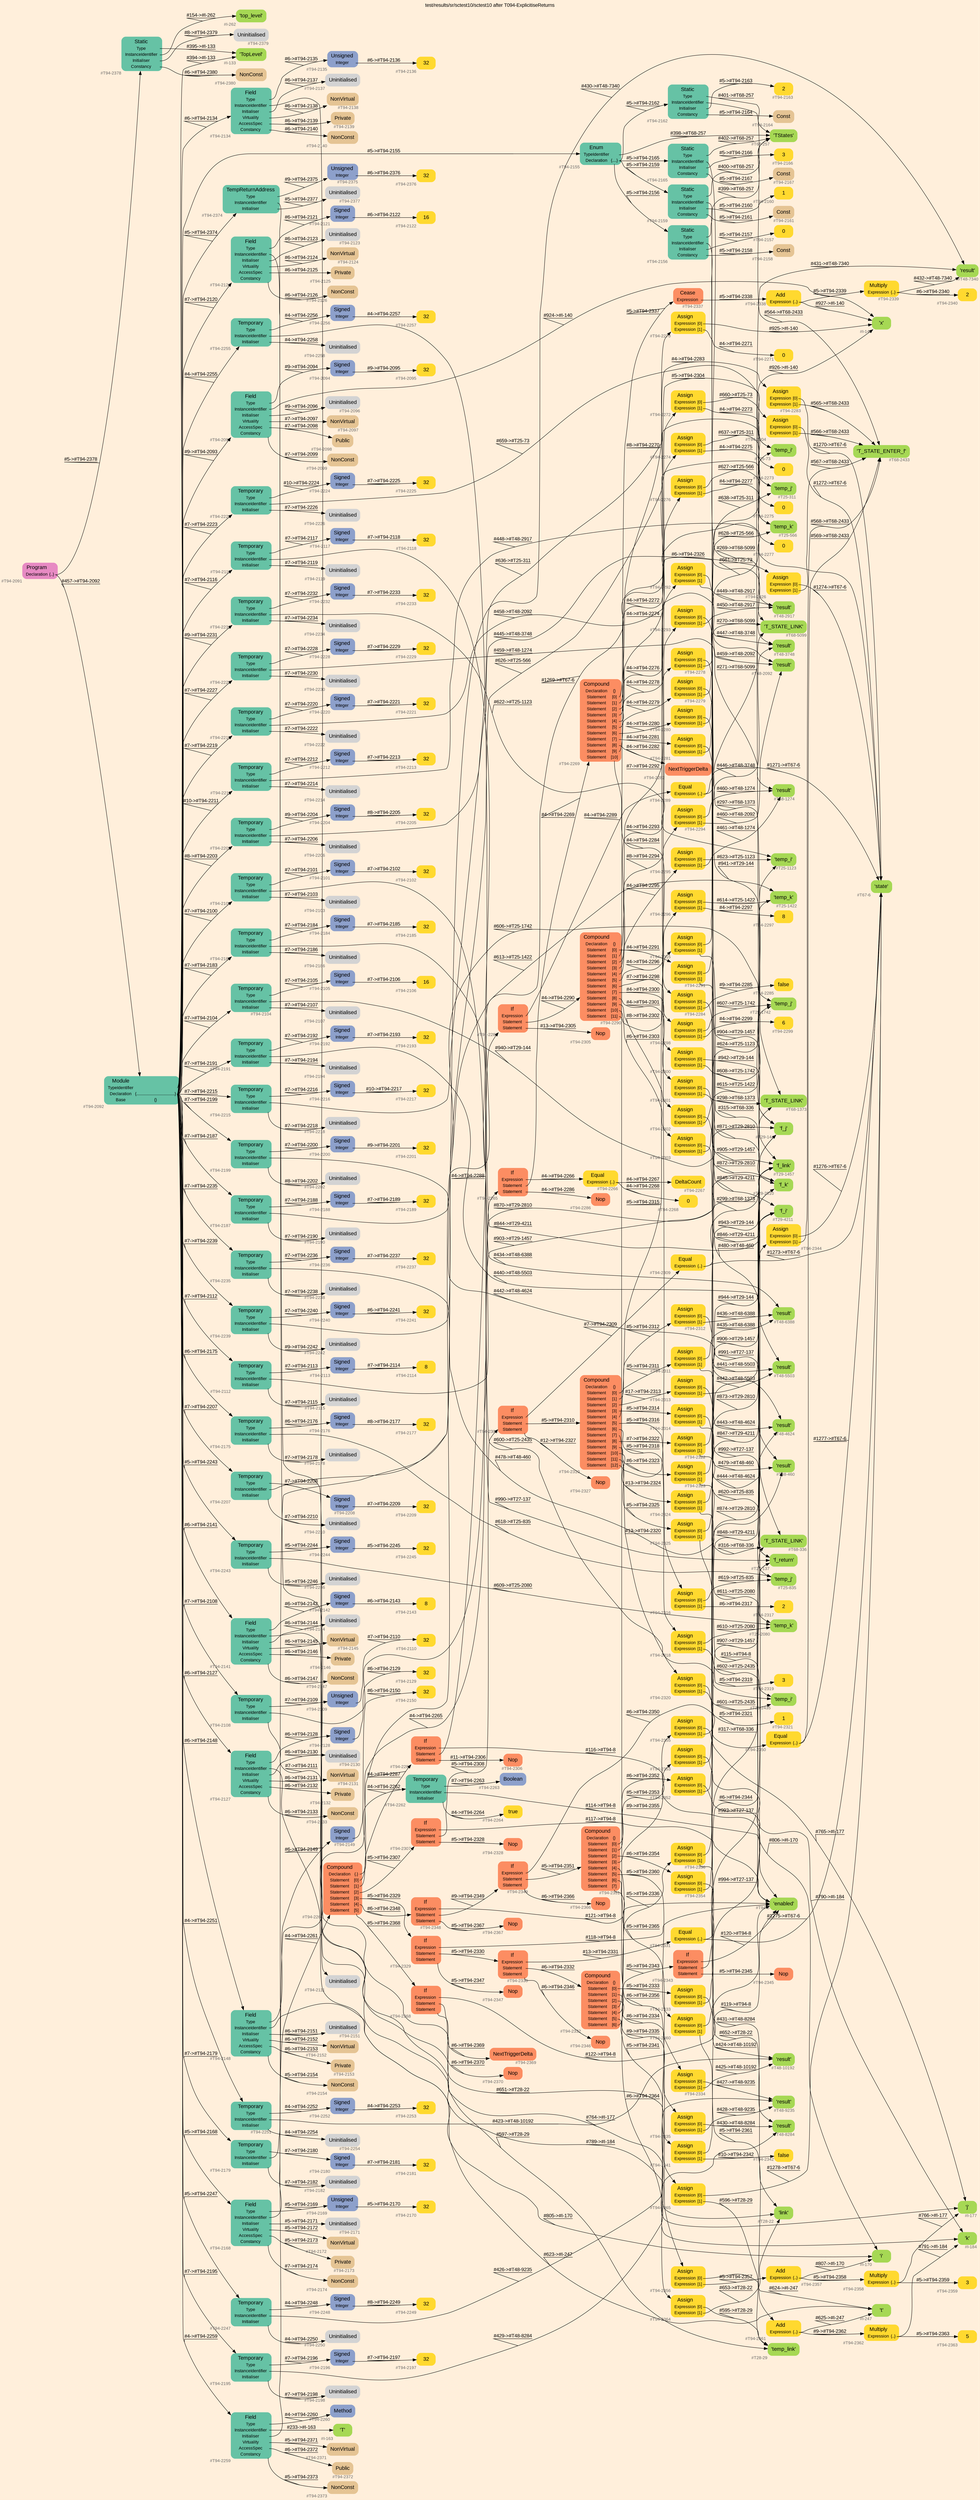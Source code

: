 digraph "test/results/sr/sctest10/sctest10 after T094-ExplicitiseReturns" {
label = "test/results/sr/sctest10/sctest10 after T094-ExplicitiseReturns"
labelloc = t
graph [
    rankdir = "LR"
    ranksep = 0.3
    bgcolor = antiquewhite1
    color = black
    fontcolor = black
    fontname = "Arial"
];
node [
    fontname = "Arial"
];
edge [
    fontname = "Arial"
];

// -------------------- node figure --------------------
// -------- block #T94-2091 ----------
"#T94-2091" [
    fillcolor = "/set28/4"
    xlabel = "#T94-2091"
    fontsize = "12"
    fontcolor = grey40
    shape = "plaintext"
    label = <<TABLE BORDER="0" CELLBORDER="0" CELLSPACING="0">
     <TR><TD><FONT COLOR="black" POINT-SIZE="15">Program</FONT></TD></TR>
     <TR><TD><FONT COLOR="black" POINT-SIZE="12">Declaration</FONT></TD><TD PORT="port0"><FONT COLOR="black" POINT-SIZE="12">{..}</FONT></TD></TR>
    </TABLE>>
    style = "rounded,filled"
];

// -------- block #T94-2092 ----------
"#T94-2092" [
    fillcolor = "/set28/1"
    xlabel = "#T94-2092"
    fontsize = "12"
    fontcolor = grey40
    shape = "plaintext"
    label = <<TABLE BORDER="0" CELLBORDER="0" CELLSPACING="0">
     <TR><TD><FONT COLOR="black" POINT-SIZE="15">Module</FONT></TD></TR>
     <TR><TD><FONT COLOR="black" POINT-SIZE="12">TypeIdentifier</FONT></TD><TD PORT="port0"></TD></TR>
     <TR><TD><FONT COLOR="black" POINT-SIZE="12">Declaration</FONT></TD><TD PORT="port1"><FONT COLOR="black" POINT-SIZE="12">{....................................}</FONT></TD></TR>
     <TR><TD><FONT COLOR="black" POINT-SIZE="12">Base</FONT></TD><TD PORT="port2"><FONT COLOR="black" POINT-SIZE="12">{}</FONT></TD></TR>
    </TABLE>>
    style = "rounded,filled"
];

// -------- block #I-133 ----------
"#I-133" [
    fillcolor = "/set28/5"
    xlabel = "#I-133"
    fontsize = "12"
    fontcolor = grey40
    shape = "plaintext"
    label = <<TABLE BORDER="0" CELLBORDER="0" CELLSPACING="0">
     <TR><TD><FONT COLOR="black" POINT-SIZE="15">'TopLevel'</FONT></TD></TR>
    </TABLE>>
    style = "rounded,filled"
];

// -------- block #T94-2093 ----------
"#T94-2093" [
    fillcolor = "/set28/1"
    xlabel = "#T94-2093"
    fontsize = "12"
    fontcolor = grey40
    shape = "plaintext"
    label = <<TABLE BORDER="0" CELLBORDER="0" CELLSPACING="0">
     <TR><TD><FONT COLOR="black" POINT-SIZE="15">Field</FONT></TD></TR>
     <TR><TD><FONT COLOR="black" POINT-SIZE="12">Type</FONT></TD><TD PORT="port0"></TD></TR>
     <TR><TD><FONT COLOR="black" POINT-SIZE="12">InstanceIdentifier</FONT></TD><TD PORT="port1"></TD></TR>
     <TR><TD><FONT COLOR="black" POINT-SIZE="12">Initialiser</FONT></TD><TD PORT="port2"></TD></TR>
     <TR><TD><FONT COLOR="black" POINT-SIZE="12">Virtuality</FONT></TD><TD PORT="port3"></TD></TR>
     <TR><TD><FONT COLOR="black" POINT-SIZE="12">AccessSpec</FONT></TD><TD PORT="port4"></TD></TR>
     <TR><TD><FONT COLOR="black" POINT-SIZE="12">Constancy</FONT></TD><TD PORT="port5"></TD></TR>
    </TABLE>>
    style = "rounded,filled"
];

// -------- block #T94-2094 ----------
"#T94-2094" [
    fillcolor = "/set28/3"
    xlabel = "#T94-2094"
    fontsize = "12"
    fontcolor = grey40
    shape = "plaintext"
    label = <<TABLE BORDER="0" CELLBORDER="0" CELLSPACING="0">
     <TR><TD><FONT COLOR="black" POINT-SIZE="15">Signed</FONT></TD></TR>
     <TR><TD><FONT COLOR="black" POINT-SIZE="12">Integer</FONT></TD><TD PORT="port0"></TD></TR>
    </TABLE>>
    style = "rounded,filled"
];

// -------- block #T94-2095 ----------
"#T94-2095" [
    fillcolor = "/set28/6"
    xlabel = "#T94-2095"
    fontsize = "12"
    fontcolor = grey40
    shape = "plaintext"
    label = <<TABLE BORDER="0" CELLBORDER="0" CELLSPACING="0">
     <TR><TD><FONT COLOR="black" POINT-SIZE="15">32</FONT></TD></TR>
    </TABLE>>
    style = "rounded,filled"
];

// -------- block #I-140 ----------
"#I-140" [
    fillcolor = "/set28/5"
    xlabel = "#I-140"
    fontsize = "12"
    fontcolor = grey40
    shape = "plaintext"
    label = <<TABLE BORDER="0" CELLBORDER="0" CELLSPACING="0">
     <TR><TD><FONT COLOR="black" POINT-SIZE="15">'x'</FONT></TD></TR>
    </TABLE>>
    style = "rounded,filled"
];

// -------- block #T94-2096 ----------
"#T94-2096" [
    xlabel = "#T94-2096"
    fontsize = "12"
    fontcolor = grey40
    shape = "plaintext"
    label = <<TABLE BORDER="0" CELLBORDER="0" CELLSPACING="0">
     <TR><TD><FONT COLOR="black" POINT-SIZE="15">Uninitialised</FONT></TD></TR>
    </TABLE>>
    style = "rounded,filled"
];

// -------- block #T94-2097 ----------
"#T94-2097" [
    fillcolor = "/set28/7"
    xlabel = "#T94-2097"
    fontsize = "12"
    fontcolor = grey40
    shape = "plaintext"
    label = <<TABLE BORDER="0" CELLBORDER="0" CELLSPACING="0">
     <TR><TD><FONT COLOR="black" POINT-SIZE="15">NonVirtual</FONT></TD></TR>
    </TABLE>>
    style = "rounded,filled"
];

// -------- block #T94-2098 ----------
"#T94-2098" [
    fillcolor = "/set28/7"
    xlabel = "#T94-2098"
    fontsize = "12"
    fontcolor = grey40
    shape = "plaintext"
    label = <<TABLE BORDER="0" CELLBORDER="0" CELLSPACING="0">
     <TR><TD><FONT COLOR="black" POINT-SIZE="15">Public</FONT></TD></TR>
    </TABLE>>
    style = "rounded,filled"
];

// -------- block #T94-2099 ----------
"#T94-2099" [
    fillcolor = "/set28/7"
    xlabel = "#T94-2099"
    fontsize = "12"
    fontcolor = grey40
    shape = "plaintext"
    label = <<TABLE BORDER="0" CELLBORDER="0" CELLSPACING="0">
     <TR><TD><FONT COLOR="black" POINT-SIZE="15">NonConst</FONT></TD></TR>
    </TABLE>>
    style = "rounded,filled"
];

// -------- block #T94-2100 ----------
"#T94-2100" [
    fillcolor = "/set28/1"
    xlabel = "#T94-2100"
    fontsize = "12"
    fontcolor = grey40
    shape = "plaintext"
    label = <<TABLE BORDER="0" CELLBORDER="0" CELLSPACING="0">
     <TR><TD><FONT COLOR="black" POINT-SIZE="15">Temporary</FONT></TD></TR>
     <TR><TD><FONT COLOR="black" POINT-SIZE="12">Type</FONT></TD><TD PORT="port0"></TD></TR>
     <TR><TD><FONT COLOR="black" POINT-SIZE="12">InstanceIdentifier</FONT></TD><TD PORT="port1"></TD></TR>
     <TR><TD><FONT COLOR="black" POINT-SIZE="12">Initialiser</FONT></TD><TD PORT="port2"></TD></TR>
    </TABLE>>
    style = "rounded,filled"
];

// -------- block #T94-2101 ----------
"#T94-2101" [
    fillcolor = "/set28/3"
    xlabel = "#T94-2101"
    fontsize = "12"
    fontcolor = grey40
    shape = "plaintext"
    label = <<TABLE BORDER="0" CELLBORDER="0" CELLSPACING="0">
     <TR><TD><FONT COLOR="black" POINT-SIZE="15">Signed</FONT></TD></TR>
     <TR><TD><FONT COLOR="black" POINT-SIZE="12">Integer</FONT></TD><TD PORT="port0"></TD></TR>
    </TABLE>>
    style = "rounded,filled"
];

// -------- block #T94-2102 ----------
"#T94-2102" [
    fillcolor = "/set28/6"
    xlabel = "#T94-2102"
    fontsize = "12"
    fontcolor = grey40
    shape = "plaintext"
    label = <<TABLE BORDER="0" CELLBORDER="0" CELLSPACING="0">
     <TR><TD><FONT COLOR="black" POINT-SIZE="15">32</FONT></TD></TR>
    </TABLE>>
    style = "rounded,filled"
];

// -------- block #T27-137 ----------
"#T27-137" [
    fillcolor = "/set28/5"
    xlabel = "#T27-137"
    fontsize = "12"
    fontcolor = grey40
    shape = "plaintext"
    label = <<TABLE BORDER="0" CELLBORDER="0" CELLSPACING="0">
     <TR><TD><FONT COLOR="black" POINT-SIZE="15">'f_return'</FONT></TD></TR>
    </TABLE>>
    style = "rounded,filled"
];

// -------- block #T94-2103 ----------
"#T94-2103" [
    xlabel = "#T94-2103"
    fontsize = "12"
    fontcolor = grey40
    shape = "plaintext"
    label = <<TABLE BORDER="0" CELLBORDER="0" CELLSPACING="0">
     <TR><TD><FONT COLOR="black" POINT-SIZE="15">Uninitialised</FONT></TD></TR>
    </TABLE>>
    style = "rounded,filled"
];

// -------- block #T94-2104 ----------
"#T94-2104" [
    fillcolor = "/set28/1"
    xlabel = "#T94-2104"
    fontsize = "12"
    fontcolor = grey40
    shape = "plaintext"
    label = <<TABLE BORDER="0" CELLBORDER="0" CELLSPACING="0">
     <TR><TD><FONT COLOR="black" POINT-SIZE="15">Temporary</FONT></TD></TR>
     <TR><TD><FONT COLOR="black" POINT-SIZE="12">Type</FONT></TD><TD PORT="port0"></TD></TR>
     <TR><TD><FONT COLOR="black" POINT-SIZE="12">InstanceIdentifier</FONT></TD><TD PORT="port1"></TD></TR>
     <TR><TD><FONT COLOR="black" POINT-SIZE="12">Initialiser</FONT></TD><TD PORT="port2"></TD></TR>
    </TABLE>>
    style = "rounded,filled"
];

// -------- block #T94-2105 ----------
"#T94-2105" [
    fillcolor = "/set28/3"
    xlabel = "#T94-2105"
    fontsize = "12"
    fontcolor = grey40
    shape = "plaintext"
    label = <<TABLE BORDER="0" CELLBORDER="0" CELLSPACING="0">
     <TR><TD><FONT COLOR="black" POINT-SIZE="15">Signed</FONT></TD></TR>
     <TR><TD><FONT COLOR="black" POINT-SIZE="12">Integer</FONT></TD><TD PORT="port0"></TD></TR>
    </TABLE>>
    style = "rounded,filled"
];

// -------- block #T94-2106 ----------
"#T94-2106" [
    fillcolor = "/set28/6"
    xlabel = "#T94-2106"
    fontsize = "12"
    fontcolor = grey40
    shape = "plaintext"
    label = <<TABLE BORDER="0" CELLBORDER="0" CELLSPACING="0">
     <TR><TD><FONT COLOR="black" POINT-SIZE="15">16</FONT></TD></TR>
    </TABLE>>
    style = "rounded,filled"
];

// -------- block #T29-144 ----------
"#T29-144" [
    fillcolor = "/set28/5"
    xlabel = "#T29-144"
    fontsize = "12"
    fontcolor = grey40
    shape = "plaintext"
    label = <<TABLE BORDER="0" CELLBORDER="0" CELLSPACING="0">
     <TR><TD><FONT COLOR="black" POINT-SIZE="15">'f_j'</FONT></TD></TR>
    </TABLE>>
    style = "rounded,filled"
];

// -------- block #T94-2107 ----------
"#T94-2107" [
    xlabel = "#T94-2107"
    fontsize = "12"
    fontcolor = grey40
    shape = "plaintext"
    label = <<TABLE BORDER="0" CELLBORDER="0" CELLSPACING="0">
     <TR><TD><FONT COLOR="black" POINT-SIZE="15">Uninitialised</FONT></TD></TR>
    </TABLE>>
    style = "rounded,filled"
];

// -------- block #T94-2108 ----------
"#T94-2108" [
    fillcolor = "/set28/1"
    xlabel = "#T94-2108"
    fontsize = "12"
    fontcolor = grey40
    shape = "plaintext"
    label = <<TABLE BORDER="0" CELLBORDER="0" CELLSPACING="0">
     <TR><TD><FONT COLOR="black" POINT-SIZE="15">Temporary</FONT></TD></TR>
     <TR><TD><FONT COLOR="black" POINT-SIZE="12">Type</FONT></TD><TD PORT="port0"></TD></TR>
     <TR><TD><FONT COLOR="black" POINT-SIZE="12">InstanceIdentifier</FONT></TD><TD PORT="port1"></TD></TR>
     <TR><TD><FONT COLOR="black" POINT-SIZE="12">Initialiser</FONT></TD><TD PORT="port2"></TD></TR>
    </TABLE>>
    style = "rounded,filled"
];

// -------- block #T94-2109 ----------
"#T94-2109" [
    fillcolor = "/set28/3"
    xlabel = "#T94-2109"
    fontsize = "12"
    fontcolor = grey40
    shape = "plaintext"
    label = <<TABLE BORDER="0" CELLBORDER="0" CELLSPACING="0">
     <TR><TD><FONT COLOR="black" POINT-SIZE="15">Unsigned</FONT></TD></TR>
     <TR><TD><FONT COLOR="black" POINT-SIZE="12">Integer</FONT></TD><TD PORT="port0"></TD></TR>
    </TABLE>>
    style = "rounded,filled"
];

// -------- block #T94-2110 ----------
"#T94-2110" [
    fillcolor = "/set28/6"
    xlabel = "#T94-2110"
    fontsize = "12"
    fontcolor = grey40
    shape = "plaintext"
    label = <<TABLE BORDER="0" CELLBORDER="0" CELLSPACING="0">
     <TR><TD><FONT COLOR="black" POINT-SIZE="15">32</FONT></TD></TR>
    </TABLE>>
    style = "rounded,filled"
];

// -------- block #T29-1457 ----------
"#T29-1457" [
    fillcolor = "/set28/5"
    xlabel = "#T29-1457"
    fontsize = "12"
    fontcolor = grey40
    shape = "plaintext"
    label = <<TABLE BORDER="0" CELLBORDER="0" CELLSPACING="0">
     <TR><TD><FONT COLOR="black" POINT-SIZE="15">'f_link'</FONT></TD></TR>
    </TABLE>>
    style = "rounded,filled"
];

// -------- block #T94-2111 ----------
"#T94-2111" [
    xlabel = "#T94-2111"
    fontsize = "12"
    fontcolor = grey40
    shape = "plaintext"
    label = <<TABLE BORDER="0" CELLBORDER="0" CELLSPACING="0">
     <TR><TD><FONT COLOR="black" POINT-SIZE="15">Uninitialised</FONT></TD></TR>
    </TABLE>>
    style = "rounded,filled"
];

// -------- block #T94-2112 ----------
"#T94-2112" [
    fillcolor = "/set28/1"
    xlabel = "#T94-2112"
    fontsize = "12"
    fontcolor = grey40
    shape = "plaintext"
    label = <<TABLE BORDER="0" CELLBORDER="0" CELLSPACING="0">
     <TR><TD><FONT COLOR="black" POINT-SIZE="15">Temporary</FONT></TD></TR>
     <TR><TD><FONT COLOR="black" POINT-SIZE="12">Type</FONT></TD><TD PORT="port0"></TD></TR>
     <TR><TD><FONT COLOR="black" POINT-SIZE="12">InstanceIdentifier</FONT></TD><TD PORT="port1"></TD></TR>
     <TR><TD><FONT COLOR="black" POINT-SIZE="12">Initialiser</FONT></TD><TD PORT="port2"></TD></TR>
    </TABLE>>
    style = "rounded,filled"
];

// -------- block #T94-2113 ----------
"#T94-2113" [
    fillcolor = "/set28/3"
    xlabel = "#T94-2113"
    fontsize = "12"
    fontcolor = grey40
    shape = "plaintext"
    label = <<TABLE BORDER="0" CELLBORDER="0" CELLSPACING="0">
     <TR><TD><FONT COLOR="black" POINT-SIZE="15">Signed</FONT></TD></TR>
     <TR><TD><FONT COLOR="black" POINT-SIZE="12">Integer</FONT></TD><TD PORT="port0"></TD></TR>
    </TABLE>>
    style = "rounded,filled"
];

// -------- block #T94-2114 ----------
"#T94-2114" [
    fillcolor = "/set28/6"
    xlabel = "#T94-2114"
    fontsize = "12"
    fontcolor = grey40
    shape = "plaintext"
    label = <<TABLE BORDER="0" CELLBORDER="0" CELLSPACING="0">
     <TR><TD><FONT COLOR="black" POINT-SIZE="15">8</FONT></TD></TR>
    </TABLE>>
    style = "rounded,filled"
];

// -------- block #T29-2810 ----------
"#T29-2810" [
    fillcolor = "/set28/5"
    xlabel = "#T29-2810"
    fontsize = "12"
    fontcolor = grey40
    shape = "plaintext"
    label = <<TABLE BORDER="0" CELLBORDER="0" CELLSPACING="0">
     <TR><TD><FONT COLOR="black" POINT-SIZE="15">'f_k'</FONT></TD></TR>
    </TABLE>>
    style = "rounded,filled"
];

// -------- block #T94-2115 ----------
"#T94-2115" [
    xlabel = "#T94-2115"
    fontsize = "12"
    fontcolor = grey40
    shape = "plaintext"
    label = <<TABLE BORDER="0" CELLBORDER="0" CELLSPACING="0">
     <TR><TD><FONT COLOR="black" POINT-SIZE="15">Uninitialised</FONT></TD></TR>
    </TABLE>>
    style = "rounded,filled"
];

// -------- block #T94-2116 ----------
"#T94-2116" [
    fillcolor = "/set28/1"
    xlabel = "#T94-2116"
    fontsize = "12"
    fontcolor = grey40
    shape = "plaintext"
    label = <<TABLE BORDER="0" CELLBORDER="0" CELLSPACING="0">
     <TR><TD><FONT COLOR="black" POINT-SIZE="15">Temporary</FONT></TD></TR>
     <TR><TD><FONT COLOR="black" POINT-SIZE="12">Type</FONT></TD><TD PORT="port0"></TD></TR>
     <TR><TD><FONT COLOR="black" POINT-SIZE="12">InstanceIdentifier</FONT></TD><TD PORT="port1"></TD></TR>
     <TR><TD><FONT COLOR="black" POINT-SIZE="12">Initialiser</FONT></TD><TD PORT="port2"></TD></TR>
    </TABLE>>
    style = "rounded,filled"
];

// -------- block #T94-2117 ----------
"#T94-2117" [
    fillcolor = "/set28/3"
    xlabel = "#T94-2117"
    fontsize = "12"
    fontcolor = grey40
    shape = "plaintext"
    label = <<TABLE BORDER="0" CELLBORDER="0" CELLSPACING="0">
     <TR><TD><FONT COLOR="black" POINT-SIZE="15">Signed</FONT></TD></TR>
     <TR><TD><FONT COLOR="black" POINT-SIZE="12">Integer</FONT></TD><TD PORT="port0"></TD></TR>
    </TABLE>>
    style = "rounded,filled"
];

// -------- block #T94-2118 ----------
"#T94-2118" [
    fillcolor = "/set28/6"
    xlabel = "#T94-2118"
    fontsize = "12"
    fontcolor = grey40
    shape = "plaintext"
    label = <<TABLE BORDER="0" CELLBORDER="0" CELLSPACING="0">
     <TR><TD><FONT COLOR="black" POINT-SIZE="15">32</FONT></TD></TR>
    </TABLE>>
    style = "rounded,filled"
];

// -------- block #T29-4211 ----------
"#T29-4211" [
    fillcolor = "/set28/5"
    xlabel = "#T29-4211"
    fontsize = "12"
    fontcolor = grey40
    shape = "plaintext"
    label = <<TABLE BORDER="0" CELLBORDER="0" CELLSPACING="0">
     <TR><TD><FONT COLOR="black" POINT-SIZE="15">'f_i'</FONT></TD></TR>
    </TABLE>>
    style = "rounded,filled"
];

// -------- block #T94-2119 ----------
"#T94-2119" [
    xlabel = "#T94-2119"
    fontsize = "12"
    fontcolor = grey40
    shape = "plaintext"
    label = <<TABLE BORDER="0" CELLBORDER="0" CELLSPACING="0">
     <TR><TD><FONT COLOR="black" POINT-SIZE="15">Uninitialised</FONT></TD></TR>
    </TABLE>>
    style = "rounded,filled"
];

// -------- block #T94-2120 ----------
"#T94-2120" [
    fillcolor = "/set28/1"
    xlabel = "#T94-2120"
    fontsize = "12"
    fontcolor = grey40
    shape = "plaintext"
    label = <<TABLE BORDER="0" CELLBORDER="0" CELLSPACING="0">
     <TR><TD><FONT COLOR="black" POINT-SIZE="15">Field</FONT></TD></TR>
     <TR><TD><FONT COLOR="black" POINT-SIZE="12">Type</FONT></TD><TD PORT="port0"></TD></TR>
     <TR><TD><FONT COLOR="black" POINT-SIZE="12">InstanceIdentifier</FONT></TD><TD PORT="port1"></TD></TR>
     <TR><TD><FONT COLOR="black" POINT-SIZE="12">Initialiser</FONT></TD><TD PORT="port2"></TD></TR>
     <TR><TD><FONT COLOR="black" POINT-SIZE="12">Virtuality</FONT></TD><TD PORT="port3"></TD></TR>
     <TR><TD><FONT COLOR="black" POINT-SIZE="12">AccessSpec</FONT></TD><TD PORT="port4"></TD></TR>
     <TR><TD><FONT COLOR="black" POINT-SIZE="12">Constancy</FONT></TD><TD PORT="port5"></TD></TR>
    </TABLE>>
    style = "rounded,filled"
];

// -------- block #T94-2121 ----------
"#T94-2121" [
    fillcolor = "/set28/3"
    xlabel = "#T94-2121"
    fontsize = "12"
    fontcolor = grey40
    shape = "plaintext"
    label = <<TABLE BORDER="0" CELLBORDER="0" CELLSPACING="0">
     <TR><TD><FONT COLOR="black" POINT-SIZE="15">Signed</FONT></TD></TR>
     <TR><TD><FONT COLOR="black" POINT-SIZE="12">Integer</FONT></TD><TD PORT="port0"></TD></TR>
    </TABLE>>
    style = "rounded,filled"
];

// -------- block #T94-2122 ----------
"#T94-2122" [
    fillcolor = "/set28/6"
    xlabel = "#T94-2122"
    fontsize = "12"
    fontcolor = grey40
    shape = "plaintext"
    label = <<TABLE BORDER="0" CELLBORDER="0" CELLSPACING="0">
     <TR><TD><FONT COLOR="black" POINT-SIZE="15">16</FONT></TD></TR>
    </TABLE>>
    style = "rounded,filled"
];

// -------- block #I-177 ----------
"#I-177" [
    fillcolor = "/set28/5"
    xlabel = "#I-177"
    fontsize = "12"
    fontcolor = grey40
    shape = "plaintext"
    label = <<TABLE BORDER="0" CELLBORDER="0" CELLSPACING="0">
     <TR><TD><FONT COLOR="black" POINT-SIZE="15">'j'</FONT></TD></TR>
    </TABLE>>
    style = "rounded,filled"
];

// -------- block #T94-2123 ----------
"#T94-2123" [
    xlabel = "#T94-2123"
    fontsize = "12"
    fontcolor = grey40
    shape = "plaintext"
    label = <<TABLE BORDER="0" CELLBORDER="0" CELLSPACING="0">
     <TR><TD><FONT COLOR="black" POINT-SIZE="15">Uninitialised</FONT></TD></TR>
    </TABLE>>
    style = "rounded,filled"
];

// -------- block #T94-2124 ----------
"#T94-2124" [
    fillcolor = "/set28/7"
    xlabel = "#T94-2124"
    fontsize = "12"
    fontcolor = grey40
    shape = "plaintext"
    label = <<TABLE BORDER="0" CELLBORDER="0" CELLSPACING="0">
     <TR><TD><FONT COLOR="black" POINT-SIZE="15">NonVirtual</FONT></TD></TR>
    </TABLE>>
    style = "rounded,filled"
];

// -------- block #T94-2125 ----------
"#T94-2125" [
    fillcolor = "/set28/7"
    xlabel = "#T94-2125"
    fontsize = "12"
    fontcolor = grey40
    shape = "plaintext"
    label = <<TABLE BORDER="0" CELLBORDER="0" CELLSPACING="0">
     <TR><TD><FONT COLOR="black" POINT-SIZE="15">Private</FONT></TD></TR>
    </TABLE>>
    style = "rounded,filled"
];

// -------- block #T94-2126 ----------
"#T94-2126" [
    fillcolor = "/set28/7"
    xlabel = "#T94-2126"
    fontsize = "12"
    fontcolor = grey40
    shape = "plaintext"
    label = <<TABLE BORDER="0" CELLBORDER="0" CELLSPACING="0">
     <TR><TD><FONT COLOR="black" POINT-SIZE="15">NonConst</FONT></TD></TR>
    </TABLE>>
    style = "rounded,filled"
];

// -------- block #T94-2127 ----------
"#T94-2127" [
    fillcolor = "/set28/1"
    xlabel = "#T94-2127"
    fontsize = "12"
    fontcolor = grey40
    shape = "plaintext"
    label = <<TABLE BORDER="0" CELLBORDER="0" CELLSPACING="0">
     <TR><TD><FONT COLOR="black" POINT-SIZE="15">Field</FONT></TD></TR>
     <TR><TD><FONT COLOR="black" POINT-SIZE="12">Type</FONT></TD><TD PORT="port0"></TD></TR>
     <TR><TD><FONT COLOR="black" POINT-SIZE="12">InstanceIdentifier</FONT></TD><TD PORT="port1"></TD></TR>
     <TR><TD><FONT COLOR="black" POINT-SIZE="12">Initialiser</FONT></TD><TD PORT="port2"></TD></TR>
     <TR><TD><FONT COLOR="black" POINT-SIZE="12">Virtuality</FONT></TD><TD PORT="port3"></TD></TR>
     <TR><TD><FONT COLOR="black" POINT-SIZE="12">AccessSpec</FONT></TD><TD PORT="port4"></TD></TR>
     <TR><TD><FONT COLOR="black" POINT-SIZE="12">Constancy</FONT></TD><TD PORT="port5"></TD></TR>
    </TABLE>>
    style = "rounded,filled"
];

// -------- block #T94-2128 ----------
"#T94-2128" [
    fillcolor = "/set28/3"
    xlabel = "#T94-2128"
    fontsize = "12"
    fontcolor = grey40
    shape = "plaintext"
    label = <<TABLE BORDER="0" CELLBORDER="0" CELLSPACING="0">
     <TR><TD><FONT COLOR="black" POINT-SIZE="15">Signed</FONT></TD></TR>
     <TR><TD><FONT COLOR="black" POINT-SIZE="12">Integer</FONT></TD><TD PORT="port0"></TD></TR>
    </TABLE>>
    style = "rounded,filled"
];

// -------- block #T94-2129 ----------
"#T94-2129" [
    fillcolor = "/set28/6"
    xlabel = "#T94-2129"
    fontsize = "12"
    fontcolor = grey40
    shape = "plaintext"
    label = <<TABLE BORDER="0" CELLBORDER="0" CELLSPACING="0">
     <TR><TD><FONT COLOR="black" POINT-SIZE="15">32</FONT></TD></TR>
    </TABLE>>
    style = "rounded,filled"
];

// -------- block #I-247 ----------
"#I-247" [
    fillcolor = "/set28/5"
    xlabel = "#I-247"
    fontsize = "12"
    fontcolor = grey40
    shape = "plaintext"
    label = <<TABLE BORDER="0" CELLBORDER="0" CELLSPACING="0">
     <TR><TD><FONT COLOR="black" POINT-SIZE="15">'t'</FONT></TD></TR>
    </TABLE>>
    style = "rounded,filled"
];

// -------- block #T94-2130 ----------
"#T94-2130" [
    xlabel = "#T94-2130"
    fontsize = "12"
    fontcolor = grey40
    shape = "plaintext"
    label = <<TABLE BORDER="0" CELLBORDER="0" CELLSPACING="0">
     <TR><TD><FONT COLOR="black" POINT-SIZE="15">Uninitialised</FONT></TD></TR>
    </TABLE>>
    style = "rounded,filled"
];

// -------- block #T94-2131 ----------
"#T94-2131" [
    fillcolor = "/set28/7"
    xlabel = "#T94-2131"
    fontsize = "12"
    fontcolor = grey40
    shape = "plaintext"
    label = <<TABLE BORDER="0" CELLBORDER="0" CELLSPACING="0">
     <TR><TD><FONT COLOR="black" POINT-SIZE="15">NonVirtual</FONT></TD></TR>
    </TABLE>>
    style = "rounded,filled"
];

// -------- block #T94-2132 ----------
"#T94-2132" [
    fillcolor = "/set28/7"
    xlabel = "#T94-2132"
    fontsize = "12"
    fontcolor = grey40
    shape = "plaintext"
    label = <<TABLE BORDER="0" CELLBORDER="0" CELLSPACING="0">
     <TR><TD><FONT COLOR="black" POINT-SIZE="15">Private</FONT></TD></TR>
    </TABLE>>
    style = "rounded,filled"
];

// -------- block #T94-2133 ----------
"#T94-2133" [
    fillcolor = "/set28/7"
    xlabel = "#T94-2133"
    fontsize = "12"
    fontcolor = grey40
    shape = "plaintext"
    label = <<TABLE BORDER="0" CELLBORDER="0" CELLSPACING="0">
     <TR><TD><FONT COLOR="black" POINT-SIZE="15">NonConst</FONT></TD></TR>
    </TABLE>>
    style = "rounded,filled"
];

// -------- block #T94-2134 ----------
"#T94-2134" [
    fillcolor = "/set28/1"
    xlabel = "#T94-2134"
    fontsize = "12"
    fontcolor = grey40
    shape = "plaintext"
    label = <<TABLE BORDER="0" CELLBORDER="0" CELLSPACING="0">
     <TR><TD><FONT COLOR="black" POINT-SIZE="15">Field</FONT></TD></TR>
     <TR><TD><FONT COLOR="black" POINT-SIZE="12">Type</FONT></TD><TD PORT="port0"></TD></TR>
     <TR><TD><FONT COLOR="black" POINT-SIZE="12">InstanceIdentifier</FONT></TD><TD PORT="port1"></TD></TR>
     <TR><TD><FONT COLOR="black" POINT-SIZE="12">Initialiser</FONT></TD><TD PORT="port2"></TD></TR>
     <TR><TD><FONT COLOR="black" POINT-SIZE="12">Virtuality</FONT></TD><TD PORT="port3"></TD></TR>
     <TR><TD><FONT COLOR="black" POINT-SIZE="12">AccessSpec</FONT></TD><TD PORT="port4"></TD></TR>
     <TR><TD><FONT COLOR="black" POINT-SIZE="12">Constancy</FONT></TD><TD PORT="port5"></TD></TR>
    </TABLE>>
    style = "rounded,filled"
];

// -------- block #T94-2135 ----------
"#T94-2135" [
    fillcolor = "/set28/3"
    xlabel = "#T94-2135"
    fontsize = "12"
    fontcolor = grey40
    shape = "plaintext"
    label = <<TABLE BORDER="0" CELLBORDER="0" CELLSPACING="0">
     <TR><TD><FONT COLOR="black" POINT-SIZE="15">Unsigned</FONT></TD></TR>
     <TR><TD><FONT COLOR="black" POINT-SIZE="12">Integer</FONT></TD><TD PORT="port0"></TD></TR>
    </TABLE>>
    style = "rounded,filled"
];

// -------- block #T94-2136 ----------
"#T94-2136" [
    fillcolor = "/set28/6"
    xlabel = "#T94-2136"
    fontsize = "12"
    fontcolor = grey40
    shape = "plaintext"
    label = <<TABLE BORDER="0" CELLBORDER="0" CELLSPACING="0">
     <TR><TD><FONT COLOR="black" POINT-SIZE="15">32</FONT></TD></TR>
    </TABLE>>
    style = "rounded,filled"
];

// -------- block #T28-22 ----------
"#T28-22" [
    fillcolor = "/set28/5"
    xlabel = "#T28-22"
    fontsize = "12"
    fontcolor = grey40
    shape = "plaintext"
    label = <<TABLE BORDER="0" CELLBORDER="0" CELLSPACING="0">
     <TR><TD><FONT COLOR="black" POINT-SIZE="15">'link'</FONT></TD></TR>
    </TABLE>>
    style = "rounded,filled"
];

// -------- block #T94-2137 ----------
"#T94-2137" [
    xlabel = "#T94-2137"
    fontsize = "12"
    fontcolor = grey40
    shape = "plaintext"
    label = <<TABLE BORDER="0" CELLBORDER="0" CELLSPACING="0">
     <TR><TD><FONT COLOR="black" POINT-SIZE="15">Uninitialised</FONT></TD></TR>
    </TABLE>>
    style = "rounded,filled"
];

// -------- block #T94-2138 ----------
"#T94-2138" [
    fillcolor = "/set28/7"
    xlabel = "#T94-2138"
    fontsize = "12"
    fontcolor = grey40
    shape = "plaintext"
    label = <<TABLE BORDER="0" CELLBORDER="0" CELLSPACING="0">
     <TR><TD><FONT COLOR="black" POINT-SIZE="15">NonVirtual</FONT></TD></TR>
    </TABLE>>
    style = "rounded,filled"
];

// -------- block #T94-2139 ----------
"#T94-2139" [
    fillcolor = "/set28/7"
    xlabel = "#T94-2139"
    fontsize = "12"
    fontcolor = grey40
    shape = "plaintext"
    label = <<TABLE BORDER="0" CELLBORDER="0" CELLSPACING="0">
     <TR><TD><FONT COLOR="black" POINT-SIZE="15">Private</FONT></TD></TR>
    </TABLE>>
    style = "rounded,filled"
];

// -------- block #T94-2140 ----------
"#T94-2140" [
    fillcolor = "/set28/7"
    xlabel = "#T94-2140"
    fontsize = "12"
    fontcolor = grey40
    shape = "plaintext"
    label = <<TABLE BORDER="0" CELLBORDER="0" CELLSPACING="0">
     <TR><TD><FONT COLOR="black" POINT-SIZE="15">NonConst</FONT></TD></TR>
    </TABLE>>
    style = "rounded,filled"
];

// -------- block #T94-2141 ----------
"#T94-2141" [
    fillcolor = "/set28/1"
    xlabel = "#T94-2141"
    fontsize = "12"
    fontcolor = grey40
    shape = "plaintext"
    label = <<TABLE BORDER="0" CELLBORDER="0" CELLSPACING="0">
     <TR><TD><FONT COLOR="black" POINT-SIZE="15">Field</FONT></TD></TR>
     <TR><TD><FONT COLOR="black" POINT-SIZE="12">Type</FONT></TD><TD PORT="port0"></TD></TR>
     <TR><TD><FONT COLOR="black" POINT-SIZE="12">InstanceIdentifier</FONT></TD><TD PORT="port1"></TD></TR>
     <TR><TD><FONT COLOR="black" POINT-SIZE="12">Initialiser</FONT></TD><TD PORT="port2"></TD></TR>
     <TR><TD><FONT COLOR="black" POINT-SIZE="12">Virtuality</FONT></TD><TD PORT="port3"></TD></TR>
     <TR><TD><FONT COLOR="black" POINT-SIZE="12">AccessSpec</FONT></TD><TD PORT="port4"></TD></TR>
     <TR><TD><FONT COLOR="black" POINT-SIZE="12">Constancy</FONT></TD><TD PORT="port5"></TD></TR>
    </TABLE>>
    style = "rounded,filled"
];

// -------- block #T94-2142 ----------
"#T94-2142" [
    fillcolor = "/set28/3"
    xlabel = "#T94-2142"
    fontsize = "12"
    fontcolor = grey40
    shape = "plaintext"
    label = <<TABLE BORDER="0" CELLBORDER="0" CELLSPACING="0">
     <TR><TD><FONT COLOR="black" POINT-SIZE="15">Signed</FONT></TD></TR>
     <TR><TD><FONT COLOR="black" POINT-SIZE="12">Integer</FONT></TD><TD PORT="port0"></TD></TR>
    </TABLE>>
    style = "rounded,filled"
];

// -------- block #T94-2143 ----------
"#T94-2143" [
    fillcolor = "/set28/6"
    xlabel = "#T94-2143"
    fontsize = "12"
    fontcolor = grey40
    shape = "plaintext"
    label = <<TABLE BORDER="0" CELLBORDER="0" CELLSPACING="0">
     <TR><TD><FONT COLOR="black" POINT-SIZE="15">8</FONT></TD></TR>
    </TABLE>>
    style = "rounded,filled"
];

// -------- block #I-184 ----------
"#I-184" [
    fillcolor = "/set28/5"
    xlabel = "#I-184"
    fontsize = "12"
    fontcolor = grey40
    shape = "plaintext"
    label = <<TABLE BORDER="0" CELLBORDER="0" CELLSPACING="0">
     <TR><TD><FONT COLOR="black" POINT-SIZE="15">'k'</FONT></TD></TR>
    </TABLE>>
    style = "rounded,filled"
];

// -------- block #T94-2144 ----------
"#T94-2144" [
    xlabel = "#T94-2144"
    fontsize = "12"
    fontcolor = grey40
    shape = "plaintext"
    label = <<TABLE BORDER="0" CELLBORDER="0" CELLSPACING="0">
     <TR><TD><FONT COLOR="black" POINT-SIZE="15">Uninitialised</FONT></TD></TR>
    </TABLE>>
    style = "rounded,filled"
];

// -------- block #T94-2145 ----------
"#T94-2145" [
    fillcolor = "/set28/7"
    xlabel = "#T94-2145"
    fontsize = "12"
    fontcolor = grey40
    shape = "plaintext"
    label = <<TABLE BORDER="0" CELLBORDER="0" CELLSPACING="0">
     <TR><TD><FONT COLOR="black" POINT-SIZE="15">NonVirtual</FONT></TD></TR>
    </TABLE>>
    style = "rounded,filled"
];

// -------- block #T94-2146 ----------
"#T94-2146" [
    fillcolor = "/set28/7"
    xlabel = "#T94-2146"
    fontsize = "12"
    fontcolor = grey40
    shape = "plaintext"
    label = <<TABLE BORDER="0" CELLBORDER="0" CELLSPACING="0">
     <TR><TD><FONT COLOR="black" POINT-SIZE="15">Private</FONT></TD></TR>
    </TABLE>>
    style = "rounded,filled"
];

// -------- block #T94-2147 ----------
"#T94-2147" [
    fillcolor = "/set28/7"
    xlabel = "#T94-2147"
    fontsize = "12"
    fontcolor = grey40
    shape = "plaintext"
    label = <<TABLE BORDER="0" CELLBORDER="0" CELLSPACING="0">
     <TR><TD><FONT COLOR="black" POINT-SIZE="15">NonConst</FONT></TD></TR>
    </TABLE>>
    style = "rounded,filled"
];

// -------- block #T94-2148 ----------
"#T94-2148" [
    fillcolor = "/set28/1"
    xlabel = "#T94-2148"
    fontsize = "12"
    fontcolor = grey40
    shape = "plaintext"
    label = <<TABLE BORDER="0" CELLBORDER="0" CELLSPACING="0">
     <TR><TD><FONT COLOR="black" POINT-SIZE="15">Field</FONT></TD></TR>
     <TR><TD><FONT COLOR="black" POINT-SIZE="12">Type</FONT></TD><TD PORT="port0"></TD></TR>
     <TR><TD><FONT COLOR="black" POINT-SIZE="12">InstanceIdentifier</FONT></TD><TD PORT="port1"></TD></TR>
     <TR><TD><FONT COLOR="black" POINT-SIZE="12">Initialiser</FONT></TD><TD PORT="port2"></TD></TR>
     <TR><TD><FONT COLOR="black" POINT-SIZE="12">Virtuality</FONT></TD><TD PORT="port3"></TD></TR>
     <TR><TD><FONT COLOR="black" POINT-SIZE="12">AccessSpec</FONT></TD><TD PORT="port4"></TD></TR>
     <TR><TD><FONT COLOR="black" POINT-SIZE="12">Constancy</FONT></TD><TD PORT="port5"></TD></TR>
    </TABLE>>
    style = "rounded,filled"
];

// -------- block #T94-2149 ----------
"#T94-2149" [
    fillcolor = "/set28/3"
    xlabel = "#T94-2149"
    fontsize = "12"
    fontcolor = grey40
    shape = "plaintext"
    label = <<TABLE BORDER="0" CELLBORDER="0" CELLSPACING="0">
     <TR><TD><FONT COLOR="black" POINT-SIZE="15">Signed</FONT></TD></TR>
     <TR><TD><FONT COLOR="black" POINT-SIZE="12">Integer</FONT></TD><TD PORT="port0"></TD></TR>
    </TABLE>>
    style = "rounded,filled"
];

// -------- block #T94-2150 ----------
"#T94-2150" [
    fillcolor = "/set28/6"
    xlabel = "#T94-2150"
    fontsize = "12"
    fontcolor = grey40
    shape = "plaintext"
    label = <<TABLE BORDER="0" CELLBORDER="0" CELLSPACING="0">
     <TR><TD><FONT COLOR="black" POINT-SIZE="15">32</FONT></TD></TR>
    </TABLE>>
    style = "rounded,filled"
];

// -------- block #I-170 ----------
"#I-170" [
    fillcolor = "/set28/5"
    xlabel = "#I-170"
    fontsize = "12"
    fontcolor = grey40
    shape = "plaintext"
    label = <<TABLE BORDER="0" CELLBORDER="0" CELLSPACING="0">
     <TR><TD><FONT COLOR="black" POINT-SIZE="15">'i'</FONT></TD></TR>
    </TABLE>>
    style = "rounded,filled"
];

// -------- block #T94-2151 ----------
"#T94-2151" [
    xlabel = "#T94-2151"
    fontsize = "12"
    fontcolor = grey40
    shape = "plaintext"
    label = <<TABLE BORDER="0" CELLBORDER="0" CELLSPACING="0">
     <TR><TD><FONT COLOR="black" POINT-SIZE="15">Uninitialised</FONT></TD></TR>
    </TABLE>>
    style = "rounded,filled"
];

// -------- block #T94-2152 ----------
"#T94-2152" [
    fillcolor = "/set28/7"
    xlabel = "#T94-2152"
    fontsize = "12"
    fontcolor = grey40
    shape = "plaintext"
    label = <<TABLE BORDER="0" CELLBORDER="0" CELLSPACING="0">
     <TR><TD><FONT COLOR="black" POINT-SIZE="15">NonVirtual</FONT></TD></TR>
    </TABLE>>
    style = "rounded,filled"
];

// -------- block #T94-2153 ----------
"#T94-2153" [
    fillcolor = "/set28/7"
    xlabel = "#T94-2153"
    fontsize = "12"
    fontcolor = grey40
    shape = "plaintext"
    label = <<TABLE BORDER="0" CELLBORDER="0" CELLSPACING="0">
     <TR><TD><FONT COLOR="black" POINT-SIZE="15">Private</FONT></TD></TR>
    </TABLE>>
    style = "rounded,filled"
];

// -------- block #T94-2154 ----------
"#T94-2154" [
    fillcolor = "/set28/7"
    xlabel = "#T94-2154"
    fontsize = "12"
    fontcolor = grey40
    shape = "plaintext"
    label = <<TABLE BORDER="0" CELLBORDER="0" CELLSPACING="0">
     <TR><TD><FONT COLOR="black" POINT-SIZE="15">NonConst</FONT></TD></TR>
    </TABLE>>
    style = "rounded,filled"
];

// -------- block #T94-2155 ----------
"#T94-2155" [
    fillcolor = "/set28/1"
    xlabel = "#T94-2155"
    fontsize = "12"
    fontcolor = grey40
    shape = "plaintext"
    label = <<TABLE BORDER="0" CELLBORDER="0" CELLSPACING="0">
     <TR><TD><FONT COLOR="black" POINT-SIZE="15">Enum</FONT></TD></TR>
     <TR><TD><FONT COLOR="black" POINT-SIZE="12">TypeIdentifier</FONT></TD><TD PORT="port0"></TD></TR>
     <TR><TD><FONT COLOR="black" POINT-SIZE="12">Declaration</FONT></TD><TD PORT="port1"><FONT COLOR="black" POINT-SIZE="12">{....}</FONT></TD></TR>
    </TABLE>>
    style = "rounded,filled"
];

// -------- block #T68-257 ----------
"#T68-257" [
    fillcolor = "/set28/5"
    xlabel = "#T68-257"
    fontsize = "12"
    fontcolor = grey40
    shape = "plaintext"
    label = <<TABLE BORDER="0" CELLBORDER="0" CELLSPACING="0">
     <TR><TD><FONT COLOR="black" POINT-SIZE="15">'TStates'</FONT></TD></TR>
    </TABLE>>
    style = "rounded,filled"
];

// -------- block #T94-2156 ----------
"#T94-2156" [
    fillcolor = "/set28/1"
    xlabel = "#T94-2156"
    fontsize = "12"
    fontcolor = grey40
    shape = "plaintext"
    label = <<TABLE BORDER="0" CELLBORDER="0" CELLSPACING="0">
     <TR><TD><FONT COLOR="black" POINT-SIZE="15">Static</FONT></TD></TR>
     <TR><TD><FONT COLOR="black" POINT-SIZE="12">Type</FONT></TD><TD PORT="port0"></TD></TR>
     <TR><TD><FONT COLOR="black" POINT-SIZE="12">InstanceIdentifier</FONT></TD><TD PORT="port1"></TD></TR>
     <TR><TD><FONT COLOR="black" POINT-SIZE="12">Initialiser</FONT></TD><TD PORT="port2"></TD></TR>
     <TR><TD><FONT COLOR="black" POINT-SIZE="12">Constancy</FONT></TD><TD PORT="port3"></TD></TR>
    </TABLE>>
    style = "rounded,filled"
];

// -------- block #T68-336 ----------
"#T68-336" [
    fillcolor = "/set28/5"
    xlabel = "#T68-336"
    fontsize = "12"
    fontcolor = grey40
    shape = "plaintext"
    label = <<TABLE BORDER="0" CELLBORDER="0" CELLSPACING="0">
     <TR><TD><FONT COLOR="black" POINT-SIZE="15">'T_STATE_LINK'</FONT></TD></TR>
    </TABLE>>
    style = "rounded,filled"
];

// -------- block #T94-2157 ----------
"#T94-2157" [
    fillcolor = "/set28/6"
    xlabel = "#T94-2157"
    fontsize = "12"
    fontcolor = grey40
    shape = "plaintext"
    label = <<TABLE BORDER="0" CELLBORDER="0" CELLSPACING="0">
     <TR><TD><FONT COLOR="black" POINT-SIZE="15">0</FONT></TD></TR>
    </TABLE>>
    style = "rounded,filled"
];

// -------- block #T94-2158 ----------
"#T94-2158" [
    fillcolor = "/set28/7"
    xlabel = "#T94-2158"
    fontsize = "12"
    fontcolor = grey40
    shape = "plaintext"
    label = <<TABLE BORDER="0" CELLBORDER="0" CELLSPACING="0">
     <TR><TD><FONT COLOR="black" POINT-SIZE="15">Const</FONT></TD></TR>
    </TABLE>>
    style = "rounded,filled"
];

// -------- block #T94-2159 ----------
"#T94-2159" [
    fillcolor = "/set28/1"
    xlabel = "#T94-2159"
    fontsize = "12"
    fontcolor = grey40
    shape = "plaintext"
    label = <<TABLE BORDER="0" CELLBORDER="0" CELLSPACING="0">
     <TR><TD><FONT COLOR="black" POINT-SIZE="15">Static</FONT></TD></TR>
     <TR><TD><FONT COLOR="black" POINT-SIZE="12">Type</FONT></TD><TD PORT="port0"></TD></TR>
     <TR><TD><FONT COLOR="black" POINT-SIZE="12">InstanceIdentifier</FONT></TD><TD PORT="port1"></TD></TR>
     <TR><TD><FONT COLOR="black" POINT-SIZE="12">Initialiser</FONT></TD><TD PORT="port2"></TD></TR>
     <TR><TD><FONT COLOR="black" POINT-SIZE="12">Constancy</FONT></TD><TD PORT="port3"></TD></TR>
    </TABLE>>
    style = "rounded,filled"
];

// -------- block #T68-1373 ----------
"#T68-1373" [
    fillcolor = "/set28/5"
    xlabel = "#T68-1373"
    fontsize = "12"
    fontcolor = grey40
    shape = "plaintext"
    label = <<TABLE BORDER="0" CELLBORDER="0" CELLSPACING="0">
     <TR><TD><FONT COLOR="black" POINT-SIZE="15">'T_STATE_LINK'</FONT></TD></TR>
    </TABLE>>
    style = "rounded,filled"
];

// -------- block #T94-2160 ----------
"#T94-2160" [
    fillcolor = "/set28/6"
    xlabel = "#T94-2160"
    fontsize = "12"
    fontcolor = grey40
    shape = "plaintext"
    label = <<TABLE BORDER="0" CELLBORDER="0" CELLSPACING="0">
     <TR><TD><FONT COLOR="black" POINT-SIZE="15">1</FONT></TD></TR>
    </TABLE>>
    style = "rounded,filled"
];

// -------- block #T94-2161 ----------
"#T94-2161" [
    fillcolor = "/set28/7"
    xlabel = "#T94-2161"
    fontsize = "12"
    fontcolor = grey40
    shape = "plaintext"
    label = <<TABLE BORDER="0" CELLBORDER="0" CELLSPACING="0">
     <TR><TD><FONT COLOR="black" POINT-SIZE="15">Const</FONT></TD></TR>
    </TABLE>>
    style = "rounded,filled"
];

// -------- block #T94-2162 ----------
"#T94-2162" [
    fillcolor = "/set28/1"
    xlabel = "#T94-2162"
    fontsize = "12"
    fontcolor = grey40
    shape = "plaintext"
    label = <<TABLE BORDER="0" CELLBORDER="0" CELLSPACING="0">
     <TR><TD><FONT COLOR="black" POINT-SIZE="15">Static</FONT></TD></TR>
     <TR><TD><FONT COLOR="black" POINT-SIZE="12">Type</FONT></TD><TD PORT="port0"></TD></TR>
     <TR><TD><FONT COLOR="black" POINT-SIZE="12">InstanceIdentifier</FONT></TD><TD PORT="port1"></TD></TR>
     <TR><TD><FONT COLOR="black" POINT-SIZE="12">Initialiser</FONT></TD><TD PORT="port2"></TD></TR>
     <TR><TD><FONT COLOR="black" POINT-SIZE="12">Constancy</FONT></TD><TD PORT="port3"></TD></TR>
    </TABLE>>
    style = "rounded,filled"
];

// -------- block #T68-2433 ----------
"#T68-2433" [
    fillcolor = "/set28/5"
    xlabel = "#T68-2433"
    fontsize = "12"
    fontcolor = grey40
    shape = "plaintext"
    label = <<TABLE BORDER="0" CELLBORDER="0" CELLSPACING="0">
     <TR><TD><FONT COLOR="black" POINT-SIZE="15">'T_STATE_ENTER_f'</FONT></TD></TR>
    </TABLE>>
    style = "rounded,filled"
];

// -------- block #T94-2163 ----------
"#T94-2163" [
    fillcolor = "/set28/6"
    xlabel = "#T94-2163"
    fontsize = "12"
    fontcolor = grey40
    shape = "plaintext"
    label = <<TABLE BORDER="0" CELLBORDER="0" CELLSPACING="0">
     <TR><TD><FONT COLOR="black" POINT-SIZE="15">2</FONT></TD></TR>
    </TABLE>>
    style = "rounded,filled"
];

// -------- block #T94-2164 ----------
"#T94-2164" [
    fillcolor = "/set28/7"
    xlabel = "#T94-2164"
    fontsize = "12"
    fontcolor = grey40
    shape = "plaintext"
    label = <<TABLE BORDER="0" CELLBORDER="0" CELLSPACING="0">
     <TR><TD><FONT COLOR="black" POINT-SIZE="15">Const</FONT></TD></TR>
    </TABLE>>
    style = "rounded,filled"
];

// -------- block #T94-2165 ----------
"#T94-2165" [
    fillcolor = "/set28/1"
    xlabel = "#T94-2165"
    fontsize = "12"
    fontcolor = grey40
    shape = "plaintext"
    label = <<TABLE BORDER="0" CELLBORDER="0" CELLSPACING="0">
     <TR><TD><FONT COLOR="black" POINT-SIZE="15">Static</FONT></TD></TR>
     <TR><TD><FONT COLOR="black" POINT-SIZE="12">Type</FONT></TD><TD PORT="port0"></TD></TR>
     <TR><TD><FONT COLOR="black" POINT-SIZE="12">InstanceIdentifier</FONT></TD><TD PORT="port1"></TD></TR>
     <TR><TD><FONT COLOR="black" POINT-SIZE="12">Initialiser</FONT></TD><TD PORT="port2"></TD></TR>
     <TR><TD><FONT COLOR="black" POINT-SIZE="12">Constancy</FONT></TD><TD PORT="port3"></TD></TR>
    </TABLE>>
    style = "rounded,filled"
];

// -------- block #T68-5099 ----------
"#T68-5099" [
    fillcolor = "/set28/5"
    xlabel = "#T68-5099"
    fontsize = "12"
    fontcolor = grey40
    shape = "plaintext"
    label = <<TABLE BORDER="0" CELLBORDER="0" CELLSPACING="0">
     <TR><TD><FONT COLOR="black" POINT-SIZE="15">'T_STATE_LINK'</FONT></TD></TR>
    </TABLE>>
    style = "rounded,filled"
];

// -------- block #T94-2166 ----------
"#T94-2166" [
    fillcolor = "/set28/6"
    xlabel = "#T94-2166"
    fontsize = "12"
    fontcolor = grey40
    shape = "plaintext"
    label = <<TABLE BORDER="0" CELLBORDER="0" CELLSPACING="0">
     <TR><TD><FONT COLOR="black" POINT-SIZE="15">3</FONT></TD></TR>
    </TABLE>>
    style = "rounded,filled"
];

// -------- block #T94-2167 ----------
"#T94-2167" [
    fillcolor = "/set28/7"
    xlabel = "#T94-2167"
    fontsize = "12"
    fontcolor = grey40
    shape = "plaintext"
    label = <<TABLE BORDER="0" CELLBORDER="0" CELLSPACING="0">
     <TR><TD><FONT COLOR="black" POINT-SIZE="15">Const</FONT></TD></TR>
    </TABLE>>
    style = "rounded,filled"
];

// -------- block #T94-2168 ----------
"#T94-2168" [
    fillcolor = "/set28/1"
    xlabel = "#T94-2168"
    fontsize = "12"
    fontcolor = grey40
    shape = "plaintext"
    label = <<TABLE BORDER="0" CELLBORDER="0" CELLSPACING="0">
     <TR><TD><FONT COLOR="black" POINT-SIZE="15">Field</FONT></TD></TR>
     <TR><TD><FONT COLOR="black" POINT-SIZE="12">Type</FONT></TD><TD PORT="port0"></TD></TR>
     <TR><TD><FONT COLOR="black" POINT-SIZE="12">InstanceIdentifier</FONT></TD><TD PORT="port1"></TD></TR>
     <TR><TD><FONT COLOR="black" POINT-SIZE="12">Initialiser</FONT></TD><TD PORT="port2"></TD></TR>
     <TR><TD><FONT COLOR="black" POINT-SIZE="12">Virtuality</FONT></TD><TD PORT="port3"></TD></TR>
     <TR><TD><FONT COLOR="black" POINT-SIZE="12">AccessSpec</FONT></TD><TD PORT="port4"></TD></TR>
     <TR><TD><FONT COLOR="black" POINT-SIZE="12">Constancy</FONT></TD><TD PORT="port5"></TD></TR>
    </TABLE>>
    style = "rounded,filled"
];

// -------- block #T94-2169 ----------
"#T94-2169" [
    fillcolor = "/set28/3"
    xlabel = "#T94-2169"
    fontsize = "12"
    fontcolor = grey40
    shape = "plaintext"
    label = <<TABLE BORDER="0" CELLBORDER="0" CELLSPACING="0">
     <TR><TD><FONT COLOR="black" POINT-SIZE="15">Unsigned</FONT></TD></TR>
     <TR><TD><FONT COLOR="black" POINT-SIZE="12">Integer</FONT></TD><TD PORT="port0"></TD></TR>
    </TABLE>>
    style = "rounded,filled"
];

// -------- block #T94-2170 ----------
"#T94-2170" [
    fillcolor = "/set28/6"
    xlabel = "#T94-2170"
    fontsize = "12"
    fontcolor = grey40
    shape = "plaintext"
    label = <<TABLE BORDER="0" CELLBORDER="0" CELLSPACING="0">
     <TR><TD><FONT COLOR="black" POINT-SIZE="15">32</FONT></TD></TR>
    </TABLE>>
    style = "rounded,filled"
];

// -------- block #T67-6 ----------
"#T67-6" [
    fillcolor = "/set28/5"
    xlabel = "#T67-6"
    fontsize = "12"
    fontcolor = grey40
    shape = "plaintext"
    label = <<TABLE BORDER="0" CELLBORDER="0" CELLSPACING="0">
     <TR><TD><FONT COLOR="black" POINT-SIZE="15">'state'</FONT></TD></TR>
    </TABLE>>
    style = "rounded,filled"
];

// -------- block #T94-2171 ----------
"#T94-2171" [
    xlabel = "#T94-2171"
    fontsize = "12"
    fontcolor = grey40
    shape = "plaintext"
    label = <<TABLE BORDER="0" CELLBORDER="0" CELLSPACING="0">
     <TR><TD><FONT COLOR="black" POINT-SIZE="15">Uninitialised</FONT></TD></TR>
    </TABLE>>
    style = "rounded,filled"
];

// -------- block #T94-2172 ----------
"#T94-2172" [
    fillcolor = "/set28/7"
    xlabel = "#T94-2172"
    fontsize = "12"
    fontcolor = grey40
    shape = "plaintext"
    label = <<TABLE BORDER="0" CELLBORDER="0" CELLSPACING="0">
     <TR><TD><FONT COLOR="black" POINT-SIZE="15">NonVirtual</FONT></TD></TR>
    </TABLE>>
    style = "rounded,filled"
];

// -------- block #T94-2173 ----------
"#T94-2173" [
    fillcolor = "/set28/7"
    xlabel = "#T94-2173"
    fontsize = "12"
    fontcolor = grey40
    shape = "plaintext"
    label = <<TABLE BORDER="0" CELLBORDER="0" CELLSPACING="0">
     <TR><TD><FONT COLOR="black" POINT-SIZE="15">Private</FONT></TD></TR>
    </TABLE>>
    style = "rounded,filled"
];

// -------- block #T94-2174 ----------
"#T94-2174" [
    fillcolor = "/set28/7"
    xlabel = "#T94-2174"
    fontsize = "12"
    fontcolor = grey40
    shape = "plaintext"
    label = <<TABLE BORDER="0" CELLBORDER="0" CELLSPACING="0">
     <TR><TD><FONT COLOR="black" POINT-SIZE="15">NonConst</FONT></TD></TR>
    </TABLE>>
    style = "rounded,filled"
];

// -------- block #T94-2175 ----------
"#T94-2175" [
    fillcolor = "/set28/1"
    xlabel = "#T94-2175"
    fontsize = "12"
    fontcolor = grey40
    shape = "plaintext"
    label = <<TABLE BORDER="0" CELLBORDER="0" CELLSPACING="0">
     <TR><TD><FONT COLOR="black" POINT-SIZE="15">Temporary</FONT></TD></TR>
     <TR><TD><FONT COLOR="black" POINT-SIZE="12">Type</FONT></TD><TD PORT="port0"></TD></TR>
     <TR><TD><FONT COLOR="black" POINT-SIZE="12">InstanceIdentifier</FONT></TD><TD PORT="port1"></TD></TR>
     <TR><TD><FONT COLOR="black" POINT-SIZE="12">Initialiser</FONT></TD><TD PORT="port2"></TD></TR>
    </TABLE>>
    style = "rounded,filled"
];

// -------- block #T94-2176 ----------
"#T94-2176" [
    fillcolor = "/set28/3"
    xlabel = "#T94-2176"
    fontsize = "12"
    fontcolor = grey40
    shape = "plaintext"
    label = <<TABLE BORDER="0" CELLBORDER="0" CELLSPACING="0">
     <TR><TD><FONT COLOR="black" POINT-SIZE="15">Signed</FONT></TD></TR>
     <TR><TD><FONT COLOR="black" POINT-SIZE="12">Integer</FONT></TD><TD PORT="port0"></TD></TR>
    </TABLE>>
    style = "rounded,filled"
];

// -------- block #T94-2177 ----------
"#T94-2177" [
    fillcolor = "/set28/6"
    xlabel = "#T94-2177"
    fontsize = "12"
    fontcolor = grey40
    shape = "plaintext"
    label = <<TABLE BORDER="0" CELLBORDER="0" CELLSPACING="0">
     <TR><TD><FONT COLOR="black" POINT-SIZE="15">32</FONT></TD></TR>
    </TABLE>>
    style = "rounded,filled"
];

// -------- block #T25-835 ----------
"#T25-835" [
    fillcolor = "/set28/5"
    xlabel = "#T25-835"
    fontsize = "12"
    fontcolor = grey40
    shape = "plaintext"
    label = <<TABLE BORDER="0" CELLBORDER="0" CELLSPACING="0">
     <TR><TD><FONT COLOR="black" POINT-SIZE="15">'temp_j'</FONT></TD></TR>
    </TABLE>>
    style = "rounded,filled"
];

// -------- block #T94-2178 ----------
"#T94-2178" [
    xlabel = "#T94-2178"
    fontsize = "12"
    fontcolor = grey40
    shape = "plaintext"
    label = <<TABLE BORDER="0" CELLBORDER="0" CELLSPACING="0">
     <TR><TD><FONT COLOR="black" POINT-SIZE="15">Uninitialised</FONT></TD></TR>
    </TABLE>>
    style = "rounded,filled"
];

// -------- block #T94-2179 ----------
"#T94-2179" [
    fillcolor = "/set28/1"
    xlabel = "#T94-2179"
    fontsize = "12"
    fontcolor = grey40
    shape = "plaintext"
    label = <<TABLE BORDER="0" CELLBORDER="0" CELLSPACING="0">
     <TR><TD><FONT COLOR="black" POINT-SIZE="15">Temporary</FONT></TD></TR>
     <TR><TD><FONT COLOR="black" POINT-SIZE="12">Type</FONT></TD><TD PORT="port0"></TD></TR>
     <TR><TD><FONT COLOR="black" POINT-SIZE="12">InstanceIdentifier</FONT></TD><TD PORT="port1"></TD></TR>
     <TR><TD><FONT COLOR="black" POINT-SIZE="12">Initialiser</FONT></TD><TD PORT="port2"></TD></TR>
    </TABLE>>
    style = "rounded,filled"
];

// -------- block #T94-2180 ----------
"#T94-2180" [
    fillcolor = "/set28/3"
    xlabel = "#T94-2180"
    fontsize = "12"
    fontcolor = grey40
    shape = "plaintext"
    label = <<TABLE BORDER="0" CELLBORDER="0" CELLSPACING="0">
     <TR><TD><FONT COLOR="black" POINT-SIZE="15">Signed</FONT></TD></TR>
     <TR><TD><FONT COLOR="black" POINT-SIZE="12">Integer</FONT></TD><TD PORT="port0"></TD></TR>
    </TABLE>>
    style = "rounded,filled"
];

// -------- block #T94-2181 ----------
"#T94-2181" [
    fillcolor = "/set28/6"
    xlabel = "#T94-2181"
    fontsize = "12"
    fontcolor = grey40
    shape = "plaintext"
    label = <<TABLE BORDER="0" CELLBORDER="0" CELLSPACING="0">
     <TR><TD><FONT COLOR="black" POINT-SIZE="15">32</FONT></TD></TR>
    </TABLE>>
    style = "rounded,filled"
];

// -------- block #T48-7340 ----------
"#T48-7340" [
    fillcolor = "/set28/5"
    xlabel = "#T48-7340"
    fontsize = "12"
    fontcolor = grey40
    shape = "plaintext"
    label = <<TABLE BORDER="0" CELLBORDER="0" CELLSPACING="0">
     <TR><TD><FONT COLOR="black" POINT-SIZE="15">'result'</FONT></TD></TR>
    </TABLE>>
    style = "rounded,filled"
];

// -------- block #T94-2182 ----------
"#T94-2182" [
    xlabel = "#T94-2182"
    fontsize = "12"
    fontcolor = grey40
    shape = "plaintext"
    label = <<TABLE BORDER="0" CELLBORDER="0" CELLSPACING="0">
     <TR><TD><FONT COLOR="black" POINT-SIZE="15">Uninitialised</FONT></TD></TR>
    </TABLE>>
    style = "rounded,filled"
];

// -------- block #T94-2183 ----------
"#T94-2183" [
    fillcolor = "/set28/1"
    xlabel = "#T94-2183"
    fontsize = "12"
    fontcolor = grey40
    shape = "plaintext"
    label = <<TABLE BORDER="0" CELLBORDER="0" CELLSPACING="0">
     <TR><TD><FONT COLOR="black" POINT-SIZE="15">Temporary</FONT></TD></TR>
     <TR><TD><FONT COLOR="black" POINT-SIZE="12">Type</FONT></TD><TD PORT="port0"></TD></TR>
     <TR><TD><FONT COLOR="black" POINT-SIZE="12">InstanceIdentifier</FONT></TD><TD PORT="port1"></TD></TR>
     <TR><TD><FONT COLOR="black" POINT-SIZE="12">Initialiser</FONT></TD><TD PORT="port2"></TD></TR>
    </TABLE>>
    style = "rounded,filled"
];

// -------- block #T94-2184 ----------
"#T94-2184" [
    fillcolor = "/set28/3"
    xlabel = "#T94-2184"
    fontsize = "12"
    fontcolor = grey40
    shape = "plaintext"
    label = <<TABLE BORDER="0" CELLBORDER="0" CELLSPACING="0">
     <TR><TD><FONT COLOR="black" POINT-SIZE="15">Signed</FONT></TD></TR>
     <TR><TD><FONT COLOR="black" POINT-SIZE="12">Integer</FONT></TD><TD PORT="port0"></TD></TR>
    </TABLE>>
    style = "rounded,filled"
];

// -------- block #T94-2185 ----------
"#T94-2185" [
    fillcolor = "/set28/6"
    xlabel = "#T94-2185"
    fontsize = "12"
    fontcolor = grey40
    shape = "plaintext"
    label = <<TABLE BORDER="0" CELLBORDER="0" CELLSPACING="0">
     <TR><TD><FONT COLOR="black" POINT-SIZE="15">32</FONT></TD></TR>
    </TABLE>>
    style = "rounded,filled"
];

// -------- block #T48-6388 ----------
"#T48-6388" [
    fillcolor = "/set28/5"
    xlabel = "#T48-6388"
    fontsize = "12"
    fontcolor = grey40
    shape = "plaintext"
    label = <<TABLE BORDER="0" CELLBORDER="0" CELLSPACING="0">
     <TR><TD><FONT COLOR="black" POINT-SIZE="15">'result'</FONT></TD></TR>
    </TABLE>>
    style = "rounded,filled"
];

// -------- block #T94-2186 ----------
"#T94-2186" [
    xlabel = "#T94-2186"
    fontsize = "12"
    fontcolor = grey40
    shape = "plaintext"
    label = <<TABLE BORDER="0" CELLBORDER="0" CELLSPACING="0">
     <TR><TD><FONT COLOR="black" POINT-SIZE="15">Uninitialised</FONT></TD></TR>
    </TABLE>>
    style = "rounded,filled"
];

// -------- block #T94-2187 ----------
"#T94-2187" [
    fillcolor = "/set28/1"
    xlabel = "#T94-2187"
    fontsize = "12"
    fontcolor = grey40
    shape = "plaintext"
    label = <<TABLE BORDER="0" CELLBORDER="0" CELLSPACING="0">
     <TR><TD><FONT COLOR="black" POINT-SIZE="15">Temporary</FONT></TD></TR>
     <TR><TD><FONT COLOR="black" POINT-SIZE="12">Type</FONT></TD><TD PORT="port0"></TD></TR>
     <TR><TD><FONT COLOR="black" POINT-SIZE="12">InstanceIdentifier</FONT></TD><TD PORT="port1"></TD></TR>
     <TR><TD><FONT COLOR="black" POINT-SIZE="12">Initialiser</FONT></TD><TD PORT="port2"></TD></TR>
    </TABLE>>
    style = "rounded,filled"
];

// -------- block #T94-2188 ----------
"#T94-2188" [
    fillcolor = "/set28/3"
    xlabel = "#T94-2188"
    fontsize = "12"
    fontcolor = grey40
    shape = "plaintext"
    label = <<TABLE BORDER="0" CELLBORDER="0" CELLSPACING="0">
     <TR><TD><FONT COLOR="black" POINT-SIZE="15">Signed</FONT></TD></TR>
     <TR><TD><FONT COLOR="black" POINT-SIZE="12">Integer</FONT></TD><TD PORT="port0"></TD></TR>
    </TABLE>>
    style = "rounded,filled"
];

// -------- block #T94-2189 ----------
"#T94-2189" [
    fillcolor = "/set28/6"
    xlabel = "#T94-2189"
    fontsize = "12"
    fontcolor = grey40
    shape = "plaintext"
    label = <<TABLE BORDER="0" CELLBORDER="0" CELLSPACING="0">
     <TR><TD><FONT COLOR="black" POINT-SIZE="15">32</FONT></TD></TR>
    </TABLE>>
    style = "rounded,filled"
];

// -------- block #T25-1742 ----------
"#T25-1742" [
    fillcolor = "/set28/5"
    xlabel = "#T25-1742"
    fontsize = "12"
    fontcolor = grey40
    shape = "plaintext"
    label = <<TABLE BORDER="0" CELLBORDER="0" CELLSPACING="0">
     <TR><TD><FONT COLOR="black" POINT-SIZE="15">'temp_j'</FONT></TD></TR>
    </TABLE>>
    style = "rounded,filled"
];

// -------- block #T94-2190 ----------
"#T94-2190" [
    xlabel = "#T94-2190"
    fontsize = "12"
    fontcolor = grey40
    shape = "plaintext"
    label = <<TABLE BORDER="0" CELLBORDER="0" CELLSPACING="0">
     <TR><TD><FONT COLOR="black" POINT-SIZE="15">Uninitialised</FONT></TD></TR>
    </TABLE>>
    style = "rounded,filled"
];

// -------- block #T94-2191 ----------
"#T94-2191" [
    fillcolor = "/set28/1"
    xlabel = "#T94-2191"
    fontsize = "12"
    fontcolor = grey40
    shape = "plaintext"
    label = <<TABLE BORDER="0" CELLBORDER="0" CELLSPACING="0">
     <TR><TD><FONT COLOR="black" POINT-SIZE="15">Temporary</FONT></TD></TR>
     <TR><TD><FONT COLOR="black" POINT-SIZE="12">Type</FONT></TD><TD PORT="port0"></TD></TR>
     <TR><TD><FONT COLOR="black" POINT-SIZE="12">InstanceIdentifier</FONT></TD><TD PORT="port1"></TD></TR>
     <TR><TD><FONT COLOR="black" POINT-SIZE="12">Initialiser</FONT></TD><TD PORT="port2"></TD></TR>
    </TABLE>>
    style = "rounded,filled"
];

// -------- block #T94-2192 ----------
"#T94-2192" [
    fillcolor = "/set28/3"
    xlabel = "#T94-2192"
    fontsize = "12"
    fontcolor = grey40
    shape = "plaintext"
    label = <<TABLE BORDER="0" CELLBORDER="0" CELLSPACING="0">
     <TR><TD><FONT COLOR="black" POINT-SIZE="15">Signed</FONT></TD></TR>
     <TR><TD><FONT COLOR="black" POINT-SIZE="12">Integer</FONT></TD><TD PORT="port0"></TD></TR>
    </TABLE>>
    style = "rounded,filled"
];

// -------- block #T94-2193 ----------
"#T94-2193" [
    fillcolor = "/set28/6"
    xlabel = "#T94-2193"
    fontsize = "12"
    fontcolor = grey40
    shape = "plaintext"
    label = <<TABLE BORDER="0" CELLBORDER="0" CELLSPACING="0">
     <TR><TD><FONT COLOR="black" POINT-SIZE="15">32</FONT></TD></TR>
    </TABLE>>
    style = "rounded,filled"
];

// -------- block #T48-5503 ----------
"#T48-5503" [
    fillcolor = "/set28/5"
    xlabel = "#T48-5503"
    fontsize = "12"
    fontcolor = grey40
    shape = "plaintext"
    label = <<TABLE BORDER="0" CELLBORDER="0" CELLSPACING="0">
     <TR><TD><FONT COLOR="black" POINT-SIZE="15">'result'</FONT></TD></TR>
    </TABLE>>
    style = "rounded,filled"
];

// -------- block #T94-2194 ----------
"#T94-2194" [
    xlabel = "#T94-2194"
    fontsize = "12"
    fontcolor = grey40
    shape = "plaintext"
    label = <<TABLE BORDER="0" CELLBORDER="0" CELLSPACING="0">
     <TR><TD><FONT COLOR="black" POINT-SIZE="15">Uninitialised</FONT></TD></TR>
    </TABLE>>
    style = "rounded,filled"
];

// -------- block #T94-2195 ----------
"#T94-2195" [
    fillcolor = "/set28/1"
    xlabel = "#T94-2195"
    fontsize = "12"
    fontcolor = grey40
    shape = "plaintext"
    label = <<TABLE BORDER="0" CELLBORDER="0" CELLSPACING="0">
     <TR><TD><FONT COLOR="black" POINT-SIZE="15">Temporary</FONT></TD></TR>
     <TR><TD><FONT COLOR="black" POINT-SIZE="12">Type</FONT></TD><TD PORT="port0"></TD></TR>
     <TR><TD><FONT COLOR="black" POINT-SIZE="12">InstanceIdentifier</FONT></TD><TD PORT="port1"></TD></TR>
     <TR><TD><FONT COLOR="black" POINT-SIZE="12">Initialiser</FONT></TD><TD PORT="port2"></TD></TR>
    </TABLE>>
    style = "rounded,filled"
];

// -------- block #T94-2196 ----------
"#T94-2196" [
    fillcolor = "/set28/3"
    xlabel = "#T94-2196"
    fontsize = "12"
    fontcolor = grey40
    shape = "plaintext"
    label = <<TABLE BORDER="0" CELLBORDER="0" CELLSPACING="0">
     <TR><TD><FONT COLOR="black" POINT-SIZE="15">Signed</FONT></TD></TR>
     <TR><TD><FONT COLOR="black" POINT-SIZE="12">Integer</FONT></TD><TD PORT="port0"></TD></TR>
    </TABLE>>
    style = "rounded,filled"
];

// -------- block #T94-2197 ----------
"#T94-2197" [
    fillcolor = "/set28/6"
    xlabel = "#T94-2197"
    fontsize = "12"
    fontcolor = grey40
    shape = "plaintext"
    label = <<TABLE BORDER="0" CELLBORDER="0" CELLSPACING="0">
     <TR><TD><FONT COLOR="black" POINT-SIZE="15">32</FONT></TD></TR>
    </TABLE>>
    style = "rounded,filled"
];

// -------- block #T48-8284 ----------
"#T48-8284" [
    fillcolor = "/set28/5"
    xlabel = "#T48-8284"
    fontsize = "12"
    fontcolor = grey40
    shape = "plaintext"
    label = <<TABLE BORDER="0" CELLBORDER="0" CELLSPACING="0">
     <TR><TD><FONT COLOR="black" POINT-SIZE="15">'result'</FONT></TD></TR>
    </TABLE>>
    style = "rounded,filled"
];

// -------- block #T94-2198 ----------
"#T94-2198" [
    xlabel = "#T94-2198"
    fontsize = "12"
    fontcolor = grey40
    shape = "plaintext"
    label = <<TABLE BORDER="0" CELLBORDER="0" CELLSPACING="0">
     <TR><TD><FONT COLOR="black" POINT-SIZE="15">Uninitialised</FONT></TD></TR>
    </TABLE>>
    style = "rounded,filled"
];

// -------- block #T94-2199 ----------
"#T94-2199" [
    fillcolor = "/set28/1"
    xlabel = "#T94-2199"
    fontsize = "12"
    fontcolor = grey40
    shape = "plaintext"
    label = <<TABLE BORDER="0" CELLBORDER="0" CELLSPACING="0">
     <TR><TD><FONT COLOR="black" POINT-SIZE="15">Temporary</FONT></TD></TR>
     <TR><TD><FONT COLOR="black" POINT-SIZE="12">Type</FONT></TD><TD PORT="port0"></TD></TR>
     <TR><TD><FONT COLOR="black" POINT-SIZE="12">InstanceIdentifier</FONT></TD><TD PORT="port1"></TD></TR>
     <TR><TD><FONT COLOR="black" POINT-SIZE="12">Initialiser</FONT></TD><TD PORT="port2"></TD></TR>
    </TABLE>>
    style = "rounded,filled"
];

// -------- block #T94-2200 ----------
"#T94-2200" [
    fillcolor = "/set28/3"
    xlabel = "#T94-2200"
    fontsize = "12"
    fontcolor = grey40
    shape = "plaintext"
    label = <<TABLE BORDER="0" CELLBORDER="0" CELLSPACING="0">
     <TR><TD><FONT COLOR="black" POINT-SIZE="15">Signed</FONT></TD></TR>
     <TR><TD><FONT COLOR="black" POINT-SIZE="12">Integer</FONT></TD><TD PORT="port0"></TD></TR>
    </TABLE>>
    style = "rounded,filled"
];

// -------- block #T94-2201 ----------
"#T94-2201" [
    fillcolor = "/set28/6"
    xlabel = "#T94-2201"
    fontsize = "12"
    fontcolor = grey40
    shape = "plaintext"
    label = <<TABLE BORDER="0" CELLBORDER="0" CELLSPACING="0">
     <TR><TD><FONT COLOR="black" POINT-SIZE="15">32</FONT></TD></TR>
    </TABLE>>
    style = "rounded,filled"
];

// -------- block #T48-4624 ----------
"#T48-4624" [
    fillcolor = "/set28/5"
    xlabel = "#T48-4624"
    fontsize = "12"
    fontcolor = grey40
    shape = "plaintext"
    label = <<TABLE BORDER="0" CELLBORDER="0" CELLSPACING="0">
     <TR><TD><FONT COLOR="black" POINT-SIZE="15">'result'</FONT></TD></TR>
    </TABLE>>
    style = "rounded,filled"
];

// -------- block #T94-2202 ----------
"#T94-2202" [
    xlabel = "#T94-2202"
    fontsize = "12"
    fontcolor = grey40
    shape = "plaintext"
    label = <<TABLE BORDER="0" CELLBORDER="0" CELLSPACING="0">
     <TR><TD><FONT COLOR="black" POINT-SIZE="15">Uninitialised</FONT></TD></TR>
    </TABLE>>
    style = "rounded,filled"
];

// -------- block #T94-2203 ----------
"#T94-2203" [
    fillcolor = "/set28/1"
    xlabel = "#T94-2203"
    fontsize = "12"
    fontcolor = grey40
    shape = "plaintext"
    label = <<TABLE BORDER="0" CELLBORDER="0" CELLSPACING="0">
     <TR><TD><FONT COLOR="black" POINT-SIZE="15">Temporary</FONT></TD></TR>
     <TR><TD><FONT COLOR="black" POINT-SIZE="12">Type</FONT></TD><TD PORT="port0"></TD></TR>
     <TR><TD><FONT COLOR="black" POINT-SIZE="12">InstanceIdentifier</FONT></TD><TD PORT="port1"></TD></TR>
     <TR><TD><FONT COLOR="black" POINT-SIZE="12">Initialiser</FONT></TD><TD PORT="port2"></TD></TR>
    </TABLE>>
    style = "rounded,filled"
];

// -------- block #T94-2204 ----------
"#T94-2204" [
    fillcolor = "/set28/3"
    xlabel = "#T94-2204"
    fontsize = "12"
    fontcolor = grey40
    shape = "plaintext"
    label = <<TABLE BORDER="0" CELLBORDER="0" CELLSPACING="0">
     <TR><TD><FONT COLOR="black" POINT-SIZE="15">Signed</FONT></TD></TR>
     <TR><TD><FONT COLOR="black" POINT-SIZE="12">Integer</FONT></TD><TD PORT="port0"></TD></TR>
    </TABLE>>
    style = "rounded,filled"
];

// -------- block #T94-2205 ----------
"#T94-2205" [
    fillcolor = "/set28/6"
    xlabel = "#T94-2205"
    fontsize = "12"
    fontcolor = grey40
    shape = "plaintext"
    label = <<TABLE BORDER="0" CELLBORDER="0" CELLSPACING="0">
     <TR><TD><FONT COLOR="black" POINT-SIZE="15">32</FONT></TD></TR>
    </TABLE>>
    style = "rounded,filled"
];

// -------- block #T48-3748 ----------
"#T48-3748" [
    fillcolor = "/set28/5"
    xlabel = "#T48-3748"
    fontsize = "12"
    fontcolor = grey40
    shape = "plaintext"
    label = <<TABLE BORDER="0" CELLBORDER="0" CELLSPACING="0">
     <TR><TD><FONT COLOR="black" POINT-SIZE="15">'result'</FONT></TD></TR>
    </TABLE>>
    style = "rounded,filled"
];

// -------- block #T94-2206 ----------
"#T94-2206" [
    xlabel = "#T94-2206"
    fontsize = "12"
    fontcolor = grey40
    shape = "plaintext"
    label = <<TABLE BORDER="0" CELLBORDER="0" CELLSPACING="0">
     <TR><TD><FONT COLOR="black" POINT-SIZE="15">Uninitialised</FONT></TD></TR>
    </TABLE>>
    style = "rounded,filled"
];

// -------- block #T94-2207 ----------
"#T94-2207" [
    fillcolor = "/set28/1"
    xlabel = "#T94-2207"
    fontsize = "12"
    fontcolor = grey40
    shape = "plaintext"
    label = <<TABLE BORDER="0" CELLBORDER="0" CELLSPACING="0">
     <TR><TD><FONT COLOR="black" POINT-SIZE="15">Temporary</FONT></TD></TR>
     <TR><TD><FONT COLOR="black" POINT-SIZE="12">Type</FONT></TD><TD PORT="port0"></TD></TR>
     <TR><TD><FONT COLOR="black" POINT-SIZE="12">InstanceIdentifier</FONT></TD><TD PORT="port1"></TD></TR>
     <TR><TD><FONT COLOR="black" POINT-SIZE="12">Initialiser</FONT></TD><TD PORT="port2"></TD></TR>
    </TABLE>>
    style = "rounded,filled"
];

// -------- block #T94-2208 ----------
"#T94-2208" [
    fillcolor = "/set28/3"
    xlabel = "#T94-2208"
    fontsize = "12"
    fontcolor = grey40
    shape = "plaintext"
    label = <<TABLE BORDER="0" CELLBORDER="0" CELLSPACING="0">
     <TR><TD><FONT COLOR="black" POINT-SIZE="15">Signed</FONT></TD></TR>
     <TR><TD><FONT COLOR="black" POINT-SIZE="12">Integer</FONT></TD><TD PORT="port0"></TD></TR>
    </TABLE>>
    style = "rounded,filled"
];

// -------- block #T94-2209 ----------
"#T94-2209" [
    fillcolor = "/set28/6"
    xlabel = "#T94-2209"
    fontsize = "12"
    fontcolor = grey40
    shape = "plaintext"
    label = <<TABLE BORDER="0" CELLBORDER="0" CELLSPACING="0">
     <TR><TD><FONT COLOR="black" POINT-SIZE="15">32</FONT></TD></TR>
    </TABLE>>
    style = "rounded,filled"
];

// -------- block #T25-566 ----------
"#T25-566" [
    fillcolor = "/set28/5"
    xlabel = "#T25-566"
    fontsize = "12"
    fontcolor = grey40
    shape = "plaintext"
    label = <<TABLE BORDER="0" CELLBORDER="0" CELLSPACING="0">
     <TR><TD><FONT COLOR="black" POINT-SIZE="15">'temp_k'</FONT></TD></TR>
    </TABLE>>
    style = "rounded,filled"
];

// -------- block #T94-2210 ----------
"#T94-2210" [
    xlabel = "#T94-2210"
    fontsize = "12"
    fontcolor = grey40
    shape = "plaintext"
    label = <<TABLE BORDER="0" CELLBORDER="0" CELLSPACING="0">
     <TR><TD><FONT COLOR="black" POINT-SIZE="15">Uninitialised</FONT></TD></TR>
    </TABLE>>
    style = "rounded,filled"
];

// -------- block #T94-2211 ----------
"#T94-2211" [
    fillcolor = "/set28/1"
    xlabel = "#T94-2211"
    fontsize = "12"
    fontcolor = grey40
    shape = "plaintext"
    label = <<TABLE BORDER="0" CELLBORDER="0" CELLSPACING="0">
     <TR><TD><FONT COLOR="black" POINT-SIZE="15">Temporary</FONT></TD></TR>
     <TR><TD><FONT COLOR="black" POINT-SIZE="12">Type</FONT></TD><TD PORT="port0"></TD></TR>
     <TR><TD><FONT COLOR="black" POINT-SIZE="12">InstanceIdentifier</FONT></TD><TD PORT="port1"></TD></TR>
     <TR><TD><FONT COLOR="black" POINT-SIZE="12">Initialiser</FONT></TD><TD PORT="port2"></TD></TR>
    </TABLE>>
    style = "rounded,filled"
];

// -------- block #T94-2212 ----------
"#T94-2212" [
    fillcolor = "/set28/3"
    xlabel = "#T94-2212"
    fontsize = "12"
    fontcolor = grey40
    shape = "plaintext"
    label = <<TABLE BORDER="0" CELLBORDER="0" CELLSPACING="0">
     <TR><TD><FONT COLOR="black" POINT-SIZE="15">Signed</FONT></TD></TR>
     <TR><TD><FONT COLOR="black" POINT-SIZE="12">Integer</FONT></TD><TD PORT="port0"></TD></TR>
    </TABLE>>
    style = "rounded,filled"
];

// -------- block #T94-2213 ----------
"#T94-2213" [
    fillcolor = "/set28/6"
    xlabel = "#T94-2213"
    fontsize = "12"
    fontcolor = grey40
    shape = "plaintext"
    label = <<TABLE BORDER="0" CELLBORDER="0" CELLSPACING="0">
     <TR><TD><FONT COLOR="black" POINT-SIZE="15">32</FONT></TD></TR>
    </TABLE>>
    style = "rounded,filled"
];

// -------- block #T48-2917 ----------
"#T48-2917" [
    fillcolor = "/set28/5"
    xlabel = "#T48-2917"
    fontsize = "12"
    fontcolor = grey40
    shape = "plaintext"
    label = <<TABLE BORDER="0" CELLBORDER="0" CELLSPACING="0">
     <TR><TD><FONT COLOR="black" POINT-SIZE="15">'result'</FONT></TD></TR>
    </TABLE>>
    style = "rounded,filled"
];

// -------- block #T94-2214 ----------
"#T94-2214" [
    xlabel = "#T94-2214"
    fontsize = "12"
    fontcolor = grey40
    shape = "plaintext"
    label = <<TABLE BORDER="0" CELLBORDER="0" CELLSPACING="0">
     <TR><TD><FONT COLOR="black" POINT-SIZE="15">Uninitialised</FONT></TD></TR>
    </TABLE>>
    style = "rounded,filled"
];

// -------- block #T94-2215 ----------
"#T94-2215" [
    fillcolor = "/set28/1"
    xlabel = "#T94-2215"
    fontsize = "12"
    fontcolor = grey40
    shape = "plaintext"
    label = <<TABLE BORDER="0" CELLBORDER="0" CELLSPACING="0">
     <TR><TD><FONT COLOR="black" POINT-SIZE="15">Temporary</FONT></TD></TR>
     <TR><TD><FONT COLOR="black" POINT-SIZE="12">Type</FONT></TD><TD PORT="port0"></TD></TR>
     <TR><TD><FONT COLOR="black" POINT-SIZE="12">InstanceIdentifier</FONT></TD><TD PORT="port1"></TD></TR>
     <TR><TD><FONT COLOR="black" POINT-SIZE="12">Initialiser</FONT></TD><TD PORT="port2"></TD></TR>
    </TABLE>>
    style = "rounded,filled"
];

// -------- block #T94-2216 ----------
"#T94-2216" [
    fillcolor = "/set28/3"
    xlabel = "#T94-2216"
    fontsize = "12"
    fontcolor = grey40
    shape = "plaintext"
    label = <<TABLE BORDER="0" CELLBORDER="0" CELLSPACING="0">
     <TR><TD><FONT COLOR="black" POINT-SIZE="15">Signed</FONT></TD></TR>
     <TR><TD><FONT COLOR="black" POINT-SIZE="12">Integer</FONT></TD><TD PORT="port0"></TD></TR>
    </TABLE>>
    style = "rounded,filled"
];

// -------- block #T94-2217 ----------
"#T94-2217" [
    fillcolor = "/set28/6"
    xlabel = "#T94-2217"
    fontsize = "12"
    fontcolor = grey40
    shape = "plaintext"
    label = <<TABLE BORDER="0" CELLBORDER="0" CELLSPACING="0">
     <TR><TD><FONT COLOR="black" POINT-SIZE="15">32</FONT></TD></TR>
    </TABLE>>
    style = "rounded,filled"
];

// -------- block #T25-311 ----------
"#T25-311" [
    fillcolor = "/set28/5"
    xlabel = "#T25-311"
    fontsize = "12"
    fontcolor = grey40
    shape = "plaintext"
    label = <<TABLE BORDER="0" CELLBORDER="0" CELLSPACING="0">
     <TR><TD><FONT COLOR="black" POINT-SIZE="15">'temp_j'</FONT></TD></TR>
    </TABLE>>
    style = "rounded,filled"
];

// -------- block #T94-2218 ----------
"#T94-2218" [
    xlabel = "#T94-2218"
    fontsize = "12"
    fontcolor = grey40
    shape = "plaintext"
    label = <<TABLE BORDER="0" CELLBORDER="0" CELLSPACING="0">
     <TR><TD><FONT COLOR="black" POINT-SIZE="15">Uninitialised</FONT></TD></TR>
    </TABLE>>
    style = "rounded,filled"
];

// -------- block #T94-2219 ----------
"#T94-2219" [
    fillcolor = "/set28/1"
    xlabel = "#T94-2219"
    fontsize = "12"
    fontcolor = grey40
    shape = "plaintext"
    label = <<TABLE BORDER="0" CELLBORDER="0" CELLSPACING="0">
     <TR><TD><FONT COLOR="black" POINT-SIZE="15">Temporary</FONT></TD></TR>
     <TR><TD><FONT COLOR="black" POINT-SIZE="12">Type</FONT></TD><TD PORT="port0"></TD></TR>
     <TR><TD><FONT COLOR="black" POINT-SIZE="12">InstanceIdentifier</FONT></TD><TD PORT="port1"></TD></TR>
     <TR><TD><FONT COLOR="black" POINT-SIZE="12">Initialiser</FONT></TD><TD PORT="port2"></TD></TR>
    </TABLE>>
    style = "rounded,filled"
];

// -------- block #T94-2220 ----------
"#T94-2220" [
    fillcolor = "/set28/3"
    xlabel = "#T94-2220"
    fontsize = "12"
    fontcolor = grey40
    shape = "plaintext"
    label = <<TABLE BORDER="0" CELLBORDER="0" CELLSPACING="0">
     <TR><TD><FONT COLOR="black" POINT-SIZE="15">Signed</FONT></TD></TR>
     <TR><TD><FONT COLOR="black" POINT-SIZE="12">Integer</FONT></TD><TD PORT="port0"></TD></TR>
    </TABLE>>
    style = "rounded,filled"
];

// -------- block #T94-2221 ----------
"#T94-2221" [
    fillcolor = "/set28/6"
    xlabel = "#T94-2221"
    fontsize = "12"
    fontcolor = grey40
    shape = "plaintext"
    label = <<TABLE BORDER="0" CELLBORDER="0" CELLSPACING="0">
     <TR><TD><FONT COLOR="black" POINT-SIZE="15">32</FONT></TD></TR>
    </TABLE>>
    style = "rounded,filled"
];

// -------- block #T48-2092 ----------
"#T48-2092" [
    fillcolor = "/set28/5"
    xlabel = "#T48-2092"
    fontsize = "12"
    fontcolor = grey40
    shape = "plaintext"
    label = <<TABLE BORDER="0" CELLBORDER="0" CELLSPACING="0">
     <TR><TD><FONT COLOR="black" POINT-SIZE="15">'result'</FONT></TD></TR>
    </TABLE>>
    style = "rounded,filled"
];

// -------- block #T94-2222 ----------
"#T94-2222" [
    xlabel = "#T94-2222"
    fontsize = "12"
    fontcolor = grey40
    shape = "plaintext"
    label = <<TABLE BORDER="0" CELLBORDER="0" CELLSPACING="0">
     <TR><TD><FONT COLOR="black" POINT-SIZE="15">Uninitialised</FONT></TD></TR>
    </TABLE>>
    style = "rounded,filled"
];

// -------- block #T94-2223 ----------
"#T94-2223" [
    fillcolor = "/set28/1"
    xlabel = "#T94-2223"
    fontsize = "12"
    fontcolor = grey40
    shape = "plaintext"
    label = <<TABLE BORDER="0" CELLBORDER="0" CELLSPACING="0">
     <TR><TD><FONT COLOR="black" POINT-SIZE="15">Temporary</FONT></TD></TR>
     <TR><TD><FONT COLOR="black" POINT-SIZE="12">Type</FONT></TD><TD PORT="port0"></TD></TR>
     <TR><TD><FONT COLOR="black" POINT-SIZE="12">InstanceIdentifier</FONT></TD><TD PORT="port1"></TD></TR>
     <TR><TD><FONT COLOR="black" POINT-SIZE="12">Initialiser</FONT></TD><TD PORT="port2"></TD></TR>
    </TABLE>>
    style = "rounded,filled"
];

// -------- block #T94-2224 ----------
"#T94-2224" [
    fillcolor = "/set28/3"
    xlabel = "#T94-2224"
    fontsize = "12"
    fontcolor = grey40
    shape = "plaintext"
    label = <<TABLE BORDER="0" CELLBORDER="0" CELLSPACING="0">
     <TR><TD><FONT COLOR="black" POINT-SIZE="15">Signed</FONT></TD></TR>
     <TR><TD><FONT COLOR="black" POINT-SIZE="12">Integer</FONT></TD><TD PORT="port0"></TD></TR>
    </TABLE>>
    style = "rounded,filled"
];

// -------- block #T94-2225 ----------
"#T94-2225" [
    fillcolor = "/set28/6"
    xlabel = "#T94-2225"
    fontsize = "12"
    fontcolor = grey40
    shape = "plaintext"
    label = <<TABLE BORDER="0" CELLBORDER="0" CELLSPACING="0">
     <TR><TD><FONT COLOR="black" POINT-SIZE="15">32</FONT></TD></TR>
    </TABLE>>
    style = "rounded,filled"
];

// -------- block #T25-73 ----------
"#T25-73" [
    fillcolor = "/set28/5"
    xlabel = "#T25-73"
    fontsize = "12"
    fontcolor = grey40
    shape = "plaintext"
    label = <<TABLE BORDER="0" CELLBORDER="0" CELLSPACING="0">
     <TR><TD><FONT COLOR="black" POINT-SIZE="15">'temp_i'</FONT></TD></TR>
    </TABLE>>
    style = "rounded,filled"
];

// -------- block #T94-2226 ----------
"#T94-2226" [
    xlabel = "#T94-2226"
    fontsize = "12"
    fontcolor = grey40
    shape = "plaintext"
    label = <<TABLE BORDER="0" CELLBORDER="0" CELLSPACING="0">
     <TR><TD><FONT COLOR="black" POINT-SIZE="15">Uninitialised</FONT></TD></TR>
    </TABLE>>
    style = "rounded,filled"
];

// -------- block #T94-2227 ----------
"#T94-2227" [
    fillcolor = "/set28/1"
    xlabel = "#T94-2227"
    fontsize = "12"
    fontcolor = grey40
    shape = "plaintext"
    label = <<TABLE BORDER="0" CELLBORDER="0" CELLSPACING="0">
     <TR><TD><FONT COLOR="black" POINT-SIZE="15">Temporary</FONT></TD></TR>
     <TR><TD><FONT COLOR="black" POINT-SIZE="12">Type</FONT></TD><TD PORT="port0"></TD></TR>
     <TR><TD><FONT COLOR="black" POINT-SIZE="12">InstanceIdentifier</FONT></TD><TD PORT="port1"></TD></TR>
     <TR><TD><FONT COLOR="black" POINT-SIZE="12">Initialiser</FONT></TD><TD PORT="port2"></TD></TR>
    </TABLE>>
    style = "rounded,filled"
];

// -------- block #T94-2228 ----------
"#T94-2228" [
    fillcolor = "/set28/3"
    xlabel = "#T94-2228"
    fontsize = "12"
    fontcolor = grey40
    shape = "plaintext"
    label = <<TABLE BORDER="0" CELLBORDER="0" CELLSPACING="0">
     <TR><TD><FONT COLOR="black" POINT-SIZE="15">Signed</FONT></TD></TR>
     <TR><TD><FONT COLOR="black" POINT-SIZE="12">Integer</FONT></TD><TD PORT="port0"></TD></TR>
    </TABLE>>
    style = "rounded,filled"
];

// -------- block #T94-2229 ----------
"#T94-2229" [
    fillcolor = "/set28/6"
    xlabel = "#T94-2229"
    fontsize = "12"
    fontcolor = grey40
    shape = "plaintext"
    label = <<TABLE BORDER="0" CELLBORDER="0" CELLSPACING="0">
     <TR><TD><FONT COLOR="black" POINT-SIZE="15">32</FONT></TD></TR>
    </TABLE>>
    style = "rounded,filled"
];

// -------- block #T48-1274 ----------
"#T48-1274" [
    fillcolor = "/set28/5"
    xlabel = "#T48-1274"
    fontsize = "12"
    fontcolor = grey40
    shape = "plaintext"
    label = <<TABLE BORDER="0" CELLBORDER="0" CELLSPACING="0">
     <TR><TD><FONT COLOR="black" POINT-SIZE="15">'result'</FONT></TD></TR>
    </TABLE>>
    style = "rounded,filled"
];

// -------- block #T94-2230 ----------
"#T94-2230" [
    xlabel = "#T94-2230"
    fontsize = "12"
    fontcolor = grey40
    shape = "plaintext"
    label = <<TABLE BORDER="0" CELLBORDER="0" CELLSPACING="0">
     <TR><TD><FONT COLOR="black" POINT-SIZE="15">Uninitialised</FONT></TD></TR>
    </TABLE>>
    style = "rounded,filled"
];

// -------- block #T94-2231 ----------
"#T94-2231" [
    fillcolor = "/set28/1"
    xlabel = "#T94-2231"
    fontsize = "12"
    fontcolor = grey40
    shape = "plaintext"
    label = <<TABLE BORDER="0" CELLBORDER="0" CELLSPACING="0">
     <TR><TD><FONT COLOR="black" POINT-SIZE="15">Temporary</FONT></TD></TR>
     <TR><TD><FONT COLOR="black" POINT-SIZE="12">Type</FONT></TD><TD PORT="port0"></TD></TR>
     <TR><TD><FONT COLOR="black" POINT-SIZE="12">InstanceIdentifier</FONT></TD><TD PORT="port1"></TD></TR>
     <TR><TD><FONT COLOR="black" POINT-SIZE="12">Initialiser</FONT></TD><TD PORT="port2"></TD></TR>
    </TABLE>>
    style = "rounded,filled"
];

// -------- block #T94-2232 ----------
"#T94-2232" [
    fillcolor = "/set28/3"
    xlabel = "#T94-2232"
    fontsize = "12"
    fontcolor = grey40
    shape = "plaintext"
    label = <<TABLE BORDER="0" CELLBORDER="0" CELLSPACING="0">
     <TR><TD><FONT COLOR="black" POINT-SIZE="15">Signed</FONT></TD></TR>
     <TR><TD><FONT COLOR="black" POINT-SIZE="12">Integer</FONT></TD><TD PORT="port0"></TD></TR>
    </TABLE>>
    style = "rounded,filled"
];

// -------- block #T94-2233 ----------
"#T94-2233" [
    fillcolor = "/set28/6"
    xlabel = "#T94-2233"
    fontsize = "12"
    fontcolor = grey40
    shape = "plaintext"
    label = <<TABLE BORDER="0" CELLBORDER="0" CELLSPACING="0">
     <TR><TD><FONT COLOR="black" POINT-SIZE="15">32</FONT></TD></TR>
    </TABLE>>
    style = "rounded,filled"
];

// -------- block #T25-1123 ----------
"#T25-1123" [
    fillcolor = "/set28/5"
    xlabel = "#T25-1123"
    fontsize = "12"
    fontcolor = grey40
    shape = "plaintext"
    label = <<TABLE BORDER="0" CELLBORDER="0" CELLSPACING="0">
     <TR><TD><FONT COLOR="black" POINT-SIZE="15">'temp_i'</FONT></TD></TR>
    </TABLE>>
    style = "rounded,filled"
];

// -------- block #T94-2234 ----------
"#T94-2234" [
    xlabel = "#T94-2234"
    fontsize = "12"
    fontcolor = grey40
    shape = "plaintext"
    label = <<TABLE BORDER="0" CELLBORDER="0" CELLSPACING="0">
     <TR><TD><FONT COLOR="black" POINT-SIZE="15">Uninitialised</FONT></TD></TR>
    </TABLE>>
    style = "rounded,filled"
];

// -------- block #T94-2235 ----------
"#T94-2235" [
    fillcolor = "/set28/1"
    xlabel = "#T94-2235"
    fontsize = "12"
    fontcolor = grey40
    shape = "plaintext"
    label = <<TABLE BORDER="0" CELLBORDER="0" CELLSPACING="0">
     <TR><TD><FONT COLOR="black" POINT-SIZE="15">Temporary</FONT></TD></TR>
     <TR><TD><FONT COLOR="black" POINT-SIZE="12">Type</FONT></TD><TD PORT="port0"></TD></TR>
     <TR><TD><FONT COLOR="black" POINT-SIZE="12">InstanceIdentifier</FONT></TD><TD PORT="port1"></TD></TR>
     <TR><TD><FONT COLOR="black" POINT-SIZE="12">Initialiser</FONT></TD><TD PORT="port2"></TD></TR>
    </TABLE>>
    style = "rounded,filled"
];

// -------- block #T94-2236 ----------
"#T94-2236" [
    fillcolor = "/set28/3"
    xlabel = "#T94-2236"
    fontsize = "12"
    fontcolor = grey40
    shape = "plaintext"
    label = <<TABLE BORDER="0" CELLBORDER="0" CELLSPACING="0">
     <TR><TD><FONT COLOR="black" POINT-SIZE="15">Signed</FONT></TD></TR>
     <TR><TD><FONT COLOR="black" POINT-SIZE="12">Integer</FONT></TD><TD PORT="port0"></TD></TR>
    </TABLE>>
    style = "rounded,filled"
];

// -------- block #T94-2237 ----------
"#T94-2237" [
    fillcolor = "/set28/6"
    xlabel = "#T94-2237"
    fontsize = "12"
    fontcolor = grey40
    shape = "plaintext"
    label = <<TABLE BORDER="0" CELLBORDER="0" CELLSPACING="0">
     <TR><TD><FONT COLOR="black" POINT-SIZE="15">32</FONT></TD></TR>
    </TABLE>>
    style = "rounded,filled"
];

// -------- block #T48-460 ----------
"#T48-460" [
    fillcolor = "/set28/5"
    xlabel = "#T48-460"
    fontsize = "12"
    fontcolor = grey40
    shape = "plaintext"
    label = <<TABLE BORDER="0" CELLBORDER="0" CELLSPACING="0">
     <TR><TD><FONT COLOR="black" POINT-SIZE="15">'result'</FONT></TD></TR>
    </TABLE>>
    style = "rounded,filled"
];

// -------- block #T94-2238 ----------
"#T94-2238" [
    xlabel = "#T94-2238"
    fontsize = "12"
    fontcolor = grey40
    shape = "plaintext"
    label = <<TABLE BORDER="0" CELLBORDER="0" CELLSPACING="0">
     <TR><TD><FONT COLOR="black" POINT-SIZE="15">Uninitialised</FONT></TD></TR>
    </TABLE>>
    style = "rounded,filled"
];

// -------- block #T94-2239 ----------
"#T94-2239" [
    fillcolor = "/set28/1"
    xlabel = "#T94-2239"
    fontsize = "12"
    fontcolor = grey40
    shape = "plaintext"
    label = <<TABLE BORDER="0" CELLBORDER="0" CELLSPACING="0">
     <TR><TD><FONT COLOR="black" POINT-SIZE="15">Temporary</FONT></TD></TR>
     <TR><TD><FONT COLOR="black" POINT-SIZE="12">Type</FONT></TD><TD PORT="port0"></TD></TR>
     <TR><TD><FONT COLOR="black" POINT-SIZE="12">InstanceIdentifier</FONT></TD><TD PORT="port1"></TD></TR>
     <TR><TD><FONT COLOR="black" POINT-SIZE="12">Initialiser</FONT></TD><TD PORT="port2"></TD></TR>
    </TABLE>>
    style = "rounded,filled"
];

// -------- block #T94-2240 ----------
"#T94-2240" [
    fillcolor = "/set28/3"
    xlabel = "#T94-2240"
    fontsize = "12"
    fontcolor = grey40
    shape = "plaintext"
    label = <<TABLE BORDER="0" CELLBORDER="0" CELLSPACING="0">
     <TR><TD><FONT COLOR="black" POINT-SIZE="15">Signed</FONT></TD></TR>
     <TR><TD><FONT COLOR="black" POINT-SIZE="12">Integer</FONT></TD><TD PORT="port0"></TD></TR>
    </TABLE>>
    style = "rounded,filled"
];

// -------- block #T94-2241 ----------
"#T94-2241" [
    fillcolor = "/set28/6"
    xlabel = "#T94-2241"
    fontsize = "12"
    fontcolor = grey40
    shape = "plaintext"
    label = <<TABLE BORDER="0" CELLBORDER="0" CELLSPACING="0">
     <TR><TD><FONT COLOR="black" POINT-SIZE="15">32</FONT></TD></TR>
    </TABLE>>
    style = "rounded,filled"
];

// -------- block #T25-1422 ----------
"#T25-1422" [
    fillcolor = "/set28/5"
    xlabel = "#T25-1422"
    fontsize = "12"
    fontcolor = grey40
    shape = "plaintext"
    label = <<TABLE BORDER="0" CELLBORDER="0" CELLSPACING="0">
     <TR><TD><FONT COLOR="black" POINT-SIZE="15">'temp_k'</FONT></TD></TR>
    </TABLE>>
    style = "rounded,filled"
];

// -------- block #T94-2242 ----------
"#T94-2242" [
    xlabel = "#T94-2242"
    fontsize = "12"
    fontcolor = grey40
    shape = "plaintext"
    label = <<TABLE BORDER="0" CELLBORDER="0" CELLSPACING="0">
     <TR><TD><FONT COLOR="black" POINT-SIZE="15">Uninitialised</FONT></TD></TR>
    </TABLE>>
    style = "rounded,filled"
];

// -------- block #T94-2243 ----------
"#T94-2243" [
    fillcolor = "/set28/1"
    xlabel = "#T94-2243"
    fontsize = "12"
    fontcolor = grey40
    shape = "plaintext"
    label = <<TABLE BORDER="0" CELLBORDER="0" CELLSPACING="0">
     <TR><TD><FONT COLOR="black" POINT-SIZE="15">Temporary</FONT></TD></TR>
     <TR><TD><FONT COLOR="black" POINT-SIZE="12">Type</FONT></TD><TD PORT="port0"></TD></TR>
     <TR><TD><FONT COLOR="black" POINT-SIZE="12">InstanceIdentifier</FONT></TD><TD PORT="port1"></TD></TR>
     <TR><TD><FONT COLOR="black" POINT-SIZE="12">Initialiser</FONT></TD><TD PORT="port2"></TD></TR>
    </TABLE>>
    style = "rounded,filled"
];

// -------- block #T94-2244 ----------
"#T94-2244" [
    fillcolor = "/set28/3"
    xlabel = "#T94-2244"
    fontsize = "12"
    fontcolor = grey40
    shape = "plaintext"
    label = <<TABLE BORDER="0" CELLBORDER="0" CELLSPACING="0">
     <TR><TD><FONT COLOR="black" POINT-SIZE="15">Signed</FONT></TD></TR>
     <TR><TD><FONT COLOR="black" POINT-SIZE="12">Integer</FONT></TD><TD PORT="port0"></TD></TR>
    </TABLE>>
    style = "rounded,filled"
];

// -------- block #T94-2245 ----------
"#T94-2245" [
    fillcolor = "/set28/6"
    xlabel = "#T94-2245"
    fontsize = "12"
    fontcolor = grey40
    shape = "plaintext"
    label = <<TABLE BORDER="0" CELLBORDER="0" CELLSPACING="0">
     <TR><TD><FONT COLOR="black" POINT-SIZE="15">32</FONT></TD></TR>
    </TABLE>>
    style = "rounded,filled"
];

// -------- block #T25-2080 ----------
"#T25-2080" [
    fillcolor = "/set28/5"
    xlabel = "#T25-2080"
    fontsize = "12"
    fontcolor = grey40
    shape = "plaintext"
    label = <<TABLE BORDER="0" CELLBORDER="0" CELLSPACING="0">
     <TR><TD><FONT COLOR="black" POINT-SIZE="15">'temp_k'</FONT></TD></TR>
    </TABLE>>
    style = "rounded,filled"
];

// -------- block #T94-2246 ----------
"#T94-2246" [
    xlabel = "#T94-2246"
    fontsize = "12"
    fontcolor = grey40
    shape = "plaintext"
    label = <<TABLE BORDER="0" CELLBORDER="0" CELLSPACING="0">
     <TR><TD><FONT COLOR="black" POINT-SIZE="15">Uninitialised</FONT></TD></TR>
    </TABLE>>
    style = "rounded,filled"
];

// -------- block #T94-2247 ----------
"#T94-2247" [
    fillcolor = "/set28/1"
    xlabel = "#T94-2247"
    fontsize = "12"
    fontcolor = grey40
    shape = "plaintext"
    label = <<TABLE BORDER="0" CELLBORDER="0" CELLSPACING="0">
     <TR><TD><FONT COLOR="black" POINT-SIZE="15">Temporary</FONT></TD></TR>
     <TR><TD><FONT COLOR="black" POINT-SIZE="12">Type</FONT></TD><TD PORT="port0"></TD></TR>
     <TR><TD><FONT COLOR="black" POINT-SIZE="12">InstanceIdentifier</FONT></TD><TD PORT="port1"></TD></TR>
     <TR><TD><FONT COLOR="black" POINT-SIZE="12">Initialiser</FONT></TD><TD PORT="port2"></TD></TR>
    </TABLE>>
    style = "rounded,filled"
];

// -------- block #T94-2248 ----------
"#T94-2248" [
    fillcolor = "/set28/3"
    xlabel = "#T94-2248"
    fontsize = "12"
    fontcolor = grey40
    shape = "plaintext"
    label = <<TABLE BORDER="0" CELLBORDER="0" CELLSPACING="0">
     <TR><TD><FONT COLOR="black" POINT-SIZE="15">Signed</FONT></TD></TR>
     <TR><TD><FONT COLOR="black" POINT-SIZE="12">Integer</FONT></TD><TD PORT="port0"></TD></TR>
    </TABLE>>
    style = "rounded,filled"
];

// -------- block #T94-2249 ----------
"#T94-2249" [
    fillcolor = "/set28/6"
    xlabel = "#T94-2249"
    fontsize = "12"
    fontcolor = grey40
    shape = "plaintext"
    label = <<TABLE BORDER="0" CELLBORDER="0" CELLSPACING="0">
     <TR><TD><FONT COLOR="black" POINT-SIZE="15">32</FONT></TD></TR>
    </TABLE>>
    style = "rounded,filled"
];

// -------- block #T48-9235 ----------
"#T48-9235" [
    fillcolor = "/set28/5"
    xlabel = "#T48-9235"
    fontsize = "12"
    fontcolor = grey40
    shape = "plaintext"
    label = <<TABLE BORDER="0" CELLBORDER="0" CELLSPACING="0">
     <TR><TD><FONT COLOR="black" POINT-SIZE="15">'result'</FONT></TD></TR>
    </TABLE>>
    style = "rounded,filled"
];

// -------- block #T94-2250 ----------
"#T94-2250" [
    xlabel = "#T94-2250"
    fontsize = "12"
    fontcolor = grey40
    shape = "plaintext"
    label = <<TABLE BORDER="0" CELLBORDER="0" CELLSPACING="0">
     <TR><TD><FONT COLOR="black" POINT-SIZE="15">Uninitialised</FONT></TD></TR>
    </TABLE>>
    style = "rounded,filled"
];

// -------- block #T94-2251 ----------
"#T94-2251" [
    fillcolor = "/set28/1"
    xlabel = "#T94-2251"
    fontsize = "12"
    fontcolor = grey40
    shape = "plaintext"
    label = <<TABLE BORDER="0" CELLBORDER="0" CELLSPACING="0">
     <TR><TD><FONT COLOR="black" POINT-SIZE="15">Temporary</FONT></TD></TR>
     <TR><TD><FONT COLOR="black" POINT-SIZE="12">Type</FONT></TD><TD PORT="port0"></TD></TR>
     <TR><TD><FONT COLOR="black" POINT-SIZE="12">InstanceIdentifier</FONT></TD><TD PORT="port1"></TD></TR>
     <TR><TD><FONT COLOR="black" POINT-SIZE="12">Initialiser</FONT></TD><TD PORT="port2"></TD></TR>
    </TABLE>>
    style = "rounded,filled"
];

// -------- block #T94-2252 ----------
"#T94-2252" [
    fillcolor = "/set28/3"
    xlabel = "#T94-2252"
    fontsize = "12"
    fontcolor = grey40
    shape = "plaintext"
    label = <<TABLE BORDER="0" CELLBORDER="0" CELLSPACING="0">
     <TR><TD><FONT COLOR="black" POINT-SIZE="15">Signed</FONT></TD></TR>
     <TR><TD><FONT COLOR="black" POINT-SIZE="12">Integer</FONT></TD><TD PORT="port0"></TD></TR>
    </TABLE>>
    style = "rounded,filled"
];

// -------- block #T94-2253 ----------
"#T94-2253" [
    fillcolor = "/set28/6"
    xlabel = "#T94-2253"
    fontsize = "12"
    fontcolor = grey40
    shape = "plaintext"
    label = <<TABLE BORDER="0" CELLBORDER="0" CELLSPACING="0">
     <TR><TD><FONT COLOR="black" POINT-SIZE="15">32</FONT></TD></TR>
    </TABLE>>
    style = "rounded,filled"
];

// -------- block #T48-10192 ----------
"#T48-10192" [
    fillcolor = "/set28/5"
    xlabel = "#T48-10192"
    fontsize = "12"
    fontcolor = grey40
    shape = "plaintext"
    label = <<TABLE BORDER="0" CELLBORDER="0" CELLSPACING="0">
     <TR><TD><FONT COLOR="black" POINT-SIZE="15">'result'</FONT></TD></TR>
    </TABLE>>
    style = "rounded,filled"
];

// -------- block #T94-2254 ----------
"#T94-2254" [
    xlabel = "#T94-2254"
    fontsize = "12"
    fontcolor = grey40
    shape = "plaintext"
    label = <<TABLE BORDER="0" CELLBORDER="0" CELLSPACING="0">
     <TR><TD><FONT COLOR="black" POINT-SIZE="15">Uninitialised</FONT></TD></TR>
    </TABLE>>
    style = "rounded,filled"
];

// -------- block #T94-2255 ----------
"#T94-2255" [
    fillcolor = "/set28/1"
    xlabel = "#T94-2255"
    fontsize = "12"
    fontcolor = grey40
    shape = "plaintext"
    label = <<TABLE BORDER="0" CELLBORDER="0" CELLSPACING="0">
     <TR><TD><FONT COLOR="black" POINT-SIZE="15">Temporary</FONT></TD></TR>
     <TR><TD><FONT COLOR="black" POINT-SIZE="12">Type</FONT></TD><TD PORT="port0"></TD></TR>
     <TR><TD><FONT COLOR="black" POINT-SIZE="12">InstanceIdentifier</FONT></TD><TD PORT="port1"></TD></TR>
     <TR><TD><FONT COLOR="black" POINT-SIZE="12">Initialiser</FONT></TD><TD PORT="port2"></TD></TR>
    </TABLE>>
    style = "rounded,filled"
];

// -------- block #T94-2256 ----------
"#T94-2256" [
    fillcolor = "/set28/3"
    xlabel = "#T94-2256"
    fontsize = "12"
    fontcolor = grey40
    shape = "plaintext"
    label = <<TABLE BORDER="0" CELLBORDER="0" CELLSPACING="0">
     <TR><TD><FONT COLOR="black" POINT-SIZE="15">Signed</FONT></TD></TR>
     <TR><TD><FONT COLOR="black" POINT-SIZE="12">Integer</FONT></TD><TD PORT="port0"></TD></TR>
    </TABLE>>
    style = "rounded,filled"
];

// -------- block #T94-2257 ----------
"#T94-2257" [
    fillcolor = "/set28/6"
    xlabel = "#T94-2257"
    fontsize = "12"
    fontcolor = grey40
    shape = "plaintext"
    label = <<TABLE BORDER="0" CELLBORDER="0" CELLSPACING="0">
     <TR><TD><FONT COLOR="black" POINT-SIZE="15">32</FONT></TD></TR>
    </TABLE>>
    style = "rounded,filled"
];

// -------- block #T25-2435 ----------
"#T25-2435" [
    fillcolor = "/set28/5"
    xlabel = "#T25-2435"
    fontsize = "12"
    fontcolor = grey40
    shape = "plaintext"
    label = <<TABLE BORDER="0" CELLBORDER="0" CELLSPACING="0">
     <TR><TD><FONT COLOR="black" POINT-SIZE="15">'temp_i'</FONT></TD></TR>
    </TABLE>>
    style = "rounded,filled"
];

// -------- block #T94-2258 ----------
"#T94-2258" [
    xlabel = "#T94-2258"
    fontsize = "12"
    fontcolor = grey40
    shape = "plaintext"
    label = <<TABLE BORDER="0" CELLBORDER="0" CELLSPACING="0">
     <TR><TD><FONT COLOR="black" POINT-SIZE="15">Uninitialised</FONT></TD></TR>
    </TABLE>>
    style = "rounded,filled"
];

// -------- block #T94-2259 ----------
"#T94-2259" [
    fillcolor = "/set28/1"
    xlabel = "#T94-2259"
    fontsize = "12"
    fontcolor = grey40
    shape = "plaintext"
    label = <<TABLE BORDER="0" CELLBORDER="0" CELLSPACING="0">
     <TR><TD><FONT COLOR="black" POINT-SIZE="15">Field</FONT></TD></TR>
     <TR><TD><FONT COLOR="black" POINT-SIZE="12">Type</FONT></TD><TD PORT="port0"></TD></TR>
     <TR><TD><FONT COLOR="black" POINT-SIZE="12">InstanceIdentifier</FONT></TD><TD PORT="port1"></TD></TR>
     <TR><TD><FONT COLOR="black" POINT-SIZE="12">Initialiser</FONT></TD><TD PORT="port2"></TD></TR>
     <TR><TD><FONT COLOR="black" POINT-SIZE="12">Virtuality</FONT></TD><TD PORT="port3"></TD></TR>
     <TR><TD><FONT COLOR="black" POINT-SIZE="12">AccessSpec</FONT></TD><TD PORT="port4"></TD></TR>
     <TR><TD><FONT COLOR="black" POINT-SIZE="12">Constancy</FONT></TD><TD PORT="port5"></TD></TR>
    </TABLE>>
    style = "rounded,filled"
];

// -------- block #T94-2260 ----------
"#T94-2260" [
    fillcolor = "/set28/3"
    xlabel = "#T94-2260"
    fontsize = "12"
    fontcolor = grey40
    shape = "plaintext"
    label = <<TABLE BORDER="0" CELLBORDER="0" CELLSPACING="0">
     <TR><TD><FONT COLOR="black" POINT-SIZE="15">Method</FONT></TD></TR>
    </TABLE>>
    style = "rounded,filled"
];

// -------- block #I-163 ----------
"#I-163" [
    fillcolor = "/set28/5"
    xlabel = "#I-163"
    fontsize = "12"
    fontcolor = grey40
    shape = "plaintext"
    label = <<TABLE BORDER="0" CELLBORDER="0" CELLSPACING="0">
     <TR><TD><FONT COLOR="black" POINT-SIZE="15">'T'</FONT></TD></TR>
    </TABLE>>
    style = "rounded,filled"
];

// -------- block #T94-2261 ----------
"#T94-2261" [
    fillcolor = "/set28/2"
    xlabel = "#T94-2261"
    fontsize = "12"
    fontcolor = grey40
    shape = "plaintext"
    label = <<TABLE BORDER="0" CELLBORDER="0" CELLSPACING="0">
     <TR><TD><FONT COLOR="black" POINT-SIZE="15">Compound</FONT></TD></TR>
     <TR><TD><FONT COLOR="black" POINT-SIZE="12">Declaration</FONT></TD><TD PORT="port0"><FONT COLOR="black" POINT-SIZE="12">{.}</FONT></TD></TR>
     <TR><TD><FONT COLOR="black" POINT-SIZE="12">Statement</FONT></TD><TD PORT="port1"><FONT COLOR="black" POINT-SIZE="12">[0]</FONT></TD></TR>
     <TR><TD><FONT COLOR="black" POINT-SIZE="12">Statement</FONT></TD><TD PORT="port2"><FONT COLOR="black" POINT-SIZE="12">[1]</FONT></TD></TR>
     <TR><TD><FONT COLOR="black" POINT-SIZE="12">Statement</FONT></TD><TD PORT="port3"><FONT COLOR="black" POINT-SIZE="12">[2]</FONT></TD></TR>
     <TR><TD><FONT COLOR="black" POINT-SIZE="12">Statement</FONT></TD><TD PORT="port4"><FONT COLOR="black" POINT-SIZE="12">[3]</FONT></TD></TR>
     <TR><TD><FONT COLOR="black" POINT-SIZE="12">Statement</FONT></TD><TD PORT="port5"><FONT COLOR="black" POINT-SIZE="12">[4]</FONT></TD></TR>
     <TR><TD><FONT COLOR="black" POINT-SIZE="12">Statement</FONT></TD><TD PORT="port6"><FONT COLOR="black" POINT-SIZE="12">[5]</FONT></TD></TR>
    </TABLE>>
    style = "rounded,filled"
];

// -------- block #T94-2262 ----------
"#T94-2262" [
    fillcolor = "/set28/1"
    xlabel = "#T94-2262"
    fontsize = "12"
    fontcolor = grey40
    shape = "plaintext"
    label = <<TABLE BORDER="0" CELLBORDER="0" CELLSPACING="0">
     <TR><TD><FONT COLOR="black" POINT-SIZE="15">Temporary</FONT></TD></TR>
     <TR><TD><FONT COLOR="black" POINT-SIZE="12">Type</FONT></TD><TD PORT="port0"></TD></TR>
     <TR><TD><FONT COLOR="black" POINT-SIZE="12">InstanceIdentifier</FONT></TD><TD PORT="port1"></TD></TR>
     <TR><TD><FONT COLOR="black" POINT-SIZE="12">Initialiser</FONT></TD><TD PORT="port2"></TD></TR>
    </TABLE>>
    style = "rounded,filled"
];

// -------- block #T94-2263 ----------
"#T94-2263" [
    fillcolor = "/set28/3"
    xlabel = "#T94-2263"
    fontsize = "12"
    fontcolor = grey40
    shape = "plaintext"
    label = <<TABLE BORDER="0" CELLBORDER="0" CELLSPACING="0">
     <TR><TD><FONT COLOR="black" POINT-SIZE="15">Boolean</FONT></TD></TR>
    </TABLE>>
    style = "rounded,filled"
];

// -------- block #T94-8 ----------
"#T94-8" [
    fillcolor = "/set28/5"
    xlabel = "#T94-8"
    fontsize = "12"
    fontcolor = grey40
    shape = "plaintext"
    label = <<TABLE BORDER="0" CELLBORDER="0" CELLSPACING="0">
     <TR><TD><FONT COLOR="black" POINT-SIZE="15">'enabled'</FONT></TD></TR>
    </TABLE>>
    style = "rounded,filled"
];

// -------- block #T94-2264 ----------
"#T94-2264" [
    fillcolor = "/set28/6"
    xlabel = "#T94-2264"
    fontsize = "12"
    fontcolor = grey40
    shape = "plaintext"
    label = <<TABLE BORDER="0" CELLBORDER="0" CELLSPACING="0">
     <TR><TD><FONT COLOR="black" POINT-SIZE="15">true</FONT></TD></TR>
    </TABLE>>
    style = "rounded,filled"
];

// -------- block #T94-2265 ----------
"#T94-2265" [
    fillcolor = "/set28/2"
    xlabel = "#T94-2265"
    fontsize = "12"
    fontcolor = grey40
    shape = "plaintext"
    label = <<TABLE BORDER="0" CELLBORDER="0" CELLSPACING="0">
     <TR><TD><FONT COLOR="black" POINT-SIZE="15">If</FONT></TD></TR>
     <TR><TD><FONT COLOR="black" POINT-SIZE="12">Expression</FONT></TD><TD PORT="port0"></TD></TR>
     <TR><TD><FONT COLOR="black" POINT-SIZE="12">Statement</FONT></TD><TD PORT="port1"></TD></TR>
     <TR><TD><FONT COLOR="black" POINT-SIZE="12">Statement</FONT></TD><TD PORT="port2"></TD></TR>
    </TABLE>>
    style = "rounded,filled"
];

// -------- block #T94-2266 ----------
"#T94-2266" [
    fillcolor = "/set28/6"
    xlabel = "#T94-2266"
    fontsize = "12"
    fontcolor = grey40
    shape = "plaintext"
    label = <<TABLE BORDER="0" CELLBORDER="0" CELLSPACING="0">
     <TR><TD><FONT COLOR="black" POINT-SIZE="15">Equal</FONT></TD></TR>
     <TR><TD><FONT COLOR="black" POINT-SIZE="12">Expression</FONT></TD><TD PORT="port0"><FONT COLOR="black" POINT-SIZE="12">{..}</FONT></TD></TR>
    </TABLE>>
    style = "rounded,filled"
];

// -------- block #T94-2267 ----------
"#T94-2267" [
    fillcolor = "/set28/6"
    xlabel = "#T94-2267"
    fontsize = "12"
    fontcolor = grey40
    shape = "plaintext"
    label = <<TABLE BORDER="0" CELLBORDER="0" CELLSPACING="0">
     <TR><TD><FONT COLOR="black" POINT-SIZE="15">DeltaCount</FONT></TD></TR>
    </TABLE>>
    style = "rounded,filled"
];

// -------- block #T94-2268 ----------
"#T94-2268" [
    fillcolor = "/set28/6"
    xlabel = "#T94-2268"
    fontsize = "12"
    fontcolor = grey40
    shape = "plaintext"
    label = <<TABLE BORDER="0" CELLBORDER="0" CELLSPACING="0">
     <TR><TD><FONT COLOR="black" POINT-SIZE="15">0</FONT></TD></TR>
    </TABLE>>
    style = "rounded,filled"
];

// -------- block #T94-2269 ----------
"#T94-2269" [
    fillcolor = "/set28/2"
    xlabel = "#T94-2269"
    fontsize = "12"
    fontcolor = grey40
    shape = "plaintext"
    label = <<TABLE BORDER="0" CELLBORDER="0" CELLSPACING="0">
     <TR><TD><FONT COLOR="black" POINT-SIZE="15">Compound</FONT></TD></TR>
     <TR><TD><FONT COLOR="black" POINT-SIZE="12">Declaration</FONT></TD><TD PORT="port0"><FONT COLOR="black" POINT-SIZE="12">{}</FONT></TD></TR>
     <TR><TD><FONT COLOR="black" POINT-SIZE="12">Statement</FONT></TD><TD PORT="port1"><FONT COLOR="black" POINT-SIZE="12">[0]</FONT></TD></TR>
     <TR><TD><FONT COLOR="black" POINT-SIZE="12">Statement</FONT></TD><TD PORT="port2"><FONT COLOR="black" POINT-SIZE="12">[1]</FONT></TD></TR>
     <TR><TD><FONT COLOR="black" POINT-SIZE="12">Statement</FONT></TD><TD PORT="port3"><FONT COLOR="black" POINT-SIZE="12">[2]</FONT></TD></TR>
     <TR><TD><FONT COLOR="black" POINT-SIZE="12">Statement</FONT></TD><TD PORT="port4"><FONT COLOR="black" POINT-SIZE="12">[3]</FONT></TD></TR>
     <TR><TD><FONT COLOR="black" POINT-SIZE="12">Statement</FONT></TD><TD PORT="port5"><FONT COLOR="black" POINT-SIZE="12">[4]</FONT></TD></TR>
     <TR><TD><FONT COLOR="black" POINT-SIZE="12">Statement</FONT></TD><TD PORT="port6"><FONT COLOR="black" POINT-SIZE="12">[5]</FONT></TD></TR>
     <TR><TD><FONT COLOR="black" POINT-SIZE="12">Statement</FONT></TD><TD PORT="port7"><FONT COLOR="black" POINT-SIZE="12">[6]</FONT></TD></TR>
     <TR><TD><FONT COLOR="black" POINT-SIZE="12">Statement</FONT></TD><TD PORT="port8"><FONT COLOR="black" POINT-SIZE="12">[7]</FONT></TD></TR>
     <TR><TD><FONT COLOR="black" POINT-SIZE="12">Statement</FONT></TD><TD PORT="port9"><FONT COLOR="black" POINT-SIZE="12">[8]</FONT></TD></TR>
     <TR><TD><FONT COLOR="black" POINT-SIZE="12">Statement</FONT></TD><TD PORT="port10"><FONT COLOR="black" POINT-SIZE="12">[9]</FONT></TD></TR>
     <TR><TD><FONT COLOR="black" POINT-SIZE="12">Statement</FONT></TD><TD PORT="port11"><FONT COLOR="black" POINT-SIZE="12">[10]</FONT></TD></TR>
    </TABLE>>
    style = "rounded,filled"
];

// -------- block #T94-2270 ----------
"#T94-2270" [
    fillcolor = "/set28/6"
    xlabel = "#T94-2270"
    fontsize = "12"
    fontcolor = grey40
    shape = "plaintext"
    label = <<TABLE BORDER="0" CELLBORDER="0" CELLSPACING="0">
     <TR><TD><FONT COLOR="black" POINT-SIZE="15">Assign</FONT></TD></TR>
     <TR><TD><FONT COLOR="black" POINT-SIZE="12">Expression</FONT></TD><TD PORT="port0"><FONT COLOR="black" POINT-SIZE="12">[0]</FONT></TD></TR>
     <TR><TD><FONT COLOR="black" POINT-SIZE="12">Expression</FONT></TD><TD PORT="port1"><FONT COLOR="black" POINT-SIZE="12">[1]</FONT></TD></TR>
    </TABLE>>
    style = "rounded,filled"
];

// -------- block #T94-2271 ----------
"#T94-2271" [
    fillcolor = "/set28/6"
    xlabel = "#T94-2271"
    fontsize = "12"
    fontcolor = grey40
    shape = "plaintext"
    label = <<TABLE BORDER="0" CELLBORDER="0" CELLSPACING="0">
     <TR><TD><FONT COLOR="black" POINT-SIZE="15">0</FONT></TD></TR>
    </TABLE>>
    style = "rounded,filled"
];

// -------- block #T94-2272 ----------
"#T94-2272" [
    fillcolor = "/set28/6"
    xlabel = "#T94-2272"
    fontsize = "12"
    fontcolor = grey40
    shape = "plaintext"
    label = <<TABLE BORDER="0" CELLBORDER="0" CELLSPACING="0">
     <TR><TD><FONT COLOR="black" POINT-SIZE="15">Assign</FONT></TD></TR>
     <TR><TD><FONT COLOR="black" POINT-SIZE="12">Expression</FONT></TD><TD PORT="port0"><FONT COLOR="black" POINT-SIZE="12">[0]</FONT></TD></TR>
     <TR><TD><FONT COLOR="black" POINT-SIZE="12">Expression</FONT></TD><TD PORT="port1"><FONT COLOR="black" POINT-SIZE="12">[1]</FONT></TD></TR>
    </TABLE>>
    style = "rounded,filled"
];

// -------- block #T94-2273 ----------
"#T94-2273" [
    fillcolor = "/set28/6"
    xlabel = "#T94-2273"
    fontsize = "12"
    fontcolor = grey40
    shape = "plaintext"
    label = <<TABLE BORDER="0" CELLBORDER="0" CELLSPACING="0">
     <TR><TD><FONT COLOR="black" POINT-SIZE="15">0</FONT></TD></TR>
    </TABLE>>
    style = "rounded,filled"
];

// -------- block #T94-2274 ----------
"#T94-2274" [
    fillcolor = "/set28/6"
    xlabel = "#T94-2274"
    fontsize = "12"
    fontcolor = grey40
    shape = "plaintext"
    label = <<TABLE BORDER="0" CELLBORDER="0" CELLSPACING="0">
     <TR><TD><FONT COLOR="black" POINT-SIZE="15">Assign</FONT></TD></TR>
     <TR><TD><FONT COLOR="black" POINT-SIZE="12">Expression</FONT></TD><TD PORT="port0"><FONT COLOR="black" POINT-SIZE="12">[0]</FONT></TD></TR>
     <TR><TD><FONT COLOR="black" POINT-SIZE="12">Expression</FONT></TD><TD PORT="port1"><FONT COLOR="black" POINT-SIZE="12">[1]</FONT></TD></TR>
    </TABLE>>
    style = "rounded,filled"
];

// -------- block #T94-2275 ----------
"#T94-2275" [
    fillcolor = "/set28/6"
    xlabel = "#T94-2275"
    fontsize = "12"
    fontcolor = grey40
    shape = "plaintext"
    label = <<TABLE BORDER="0" CELLBORDER="0" CELLSPACING="0">
     <TR><TD><FONT COLOR="black" POINT-SIZE="15">0</FONT></TD></TR>
    </TABLE>>
    style = "rounded,filled"
];

// -------- block #T94-2276 ----------
"#T94-2276" [
    fillcolor = "/set28/6"
    xlabel = "#T94-2276"
    fontsize = "12"
    fontcolor = grey40
    shape = "plaintext"
    label = <<TABLE BORDER="0" CELLBORDER="0" CELLSPACING="0">
     <TR><TD><FONT COLOR="black" POINT-SIZE="15">Assign</FONT></TD></TR>
     <TR><TD><FONT COLOR="black" POINT-SIZE="12">Expression</FONT></TD><TD PORT="port0"><FONT COLOR="black" POINT-SIZE="12">[0]</FONT></TD></TR>
     <TR><TD><FONT COLOR="black" POINT-SIZE="12">Expression</FONT></TD><TD PORT="port1"><FONT COLOR="black" POINT-SIZE="12">[1]</FONT></TD></TR>
    </TABLE>>
    style = "rounded,filled"
];

// -------- block #T94-2277 ----------
"#T94-2277" [
    fillcolor = "/set28/6"
    xlabel = "#T94-2277"
    fontsize = "12"
    fontcolor = grey40
    shape = "plaintext"
    label = <<TABLE BORDER="0" CELLBORDER="0" CELLSPACING="0">
     <TR><TD><FONT COLOR="black" POINT-SIZE="15">0</FONT></TD></TR>
    </TABLE>>
    style = "rounded,filled"
];

// -------- block #T94-2278 ----------
"#T94-2278" [
    fillcolor = "/set28/6"
    xlabel = "#T94-2278"
    fontsize = "12"
    fontcolor = grey40
    shape = "plaintext"
    label = <<TABLE BORDER="0" CELLBORDER="0" CELLSPACING="0">
     <TR><TD><FONT COLOR="black" POINT-SIZE="15">Assign</FONT></TD></TR>
     <TR><TD><FONT COLOR="black" POINT-SIZE="12">Expression</FONT></TD><TD PORT="port0"><FONT COLOR="black" POINT-SIZE="12">[0]</FONT></TD></TR>
     <TR><TD><FONT COLOR="black" POINT-SIZE="12">Expression</FONT></TD><TD PORT="port1"><FONT COLOR="black" POINT-SIZE="12">[1]</FONT></TD></TR>
    </TABLE>>
    style = "rounded,filled"
];

// -------- block #T94-2279 ----------
"#T94-2279" [
    fillcolor = "/set28/6"
    xlabel = "#T94-2279"
    fontsize = "12"
    fontcolor = grey40
    shape = "plaintext"
    label = <<TABLE BORDER="0" CELLBORDER="0" CELLSPACING="0">
     <TR><TD><FONT COLOR="black" POINT-SIZE="15">Assign</FONT></TD></TR>
     <TR><TD><FONT COLOR="black" POINT-SIZE="12">Expression</FONT></TD><TD PORT="port0"><FONT COLOR="black" POINT-SIZE="12">[0]</FONT></TD></TR>
     <TR><TD><FONT COLOR="black" POINT-SIZE="12">Expression</FONT></TD><TD PORT="port1"><FONT COLOR="black" POINT-SIZE="12">[1]</FONT></TD></TR>
    </TABLE>>
    style = "rounded,filled"
];

// -------- block #T94-2280 ----------
"#T94-2280" [
    fillcolor = "/set28/6"
    xlabel = "#T94-2280"
    fontsize = "12"
    fontcolor = grey40
    shape = "plaintext"
    label = <<TABLE BORDER="0" CELLBORDER="0" CELLSPACING="0">
     <TR><TD><FONT COLOR="black" POINT-SIZE="15">Assign</FONT></TD></TR>
     <TR><TD><FONT COLOR="black" POINT-SIZE="12">Expression</FONT></TD><TD PORT="port0"><FONT COLOR="black" POINT-SIZE="12">[0]</FONT></TD></TR>
     <TR><TD><FONT COLOR="black" POINT-SIZE="12">Expression</FONT></TD><TD PORT="port1"><FONT COLOR="black" POINT-SIZE="12">[1]</FONT></TD></TR>
    </TABLE>>
    style = "rounded,filled"
];

// -------- block #T94-2281 ----------
"#T94-2281" [
    fillcolor = "/set28/6"
    xlabel = "#T94-2281"
    fontsize = "12"
    fontcolor = grey40
    shape = "plaintext"
    label = <<TABLE BORDER="0" CELLBORDER="0" CELLSPACING="0">
     <TR><TD><FONT COLOR="black" POINT-SIZE="15">Assign</FONT></TD></TR>
     <TR><TD><FONT COLOR="black" POINT-SIZE="12">Expression</FONT></TD><TD PORT="port0"><FONT COLOR="black" POINT-SIZE="12">[0]</FONT></TD></TR>
     <TR><TD><FONT COLOR="black" POINT-SIZE="12">Expression</FONT></TD><TD PORT="port1"><FONT COLOR="black" POINT-SIZE="12">[1]</FONT></TD></TR>
    </TABLE>>
    style = "rounded,filled"
];

// -------- block #T94-2282 ----------
"#T94-2282" [
    fillcolor = "/set28/2"
    xlabel = "#T94-2282"
    fontsize = "12"
    fontcolor = grey40
    shape = "plaintext"
    label = <<TABLE BORDER="0" CELLBORDER="0" CELLSPACING="0">
     <TR><TD><FONT COLOR="black" POINT-SIZE="15">NextTriggerDelta</FONT></TD></TR>
    </TABLE>>
    style = "rounded,filled"
];

// -------- block #T94-2283 ----------
"#T94-2283" [
    fillcolor = "/set28/6"
    xlabel = "#T94-2283"
    fontsize = "12"
    fontcolor = grey40
    shape = "plaintext"
    label = <<TABLE BORDER="0" CELLBORDER="0" CELLSPACING="0">
     <TR><TD><FONT COLOR="black" POINT-SIZE="15">Assign</FONT></TD></TR>
     <TR><TD><FONT COLOR="black" POINT-SIZE="12">Expression</FONT></TD><TD PORT="port0"><FONT COLOR="black" POINT-SIZE="12">[0]</FONT></TD></TR>
     <TR><TD><FONT COLOR="black" POINT-SIZE="12">Expression</FONT></TD><TD PORT="port1"><FONT COLOR="black" POINT-SIZE="12">[1]</FONT></TD></TR>
    </TABLE>>
    style = "rounded,filled"
];

// -------- block #T94-2284 ----------
"#T94-2284" [
    fillcolor = "/set28/6"
    xlabel = "#T94-2284"
    fontsize = "12"
    fontcolor = grey40
    shape = "plaintext"
    label = <<TABLE BORDER="0" CELLBORDER="0" CELLSPACING="0">
     <TR><TD><FONT COLOR="black" POINT-SIZE="15">Assign</FONT></TD></TR>
     <TR><TD><FONT COLOR="black" POINT-SIZE="12">Expression</FONT></TD><TD PORT="port0"><FONT COLOR="black" POINT-SIZE="12">[0]</FONT></TD></TR>
     <TR><TD><FONT COLOR="black" POINT-SIZE="12">Expression</FONT></TD><TD PORT="port1"><FONT COLOR="black" POINT-SIZE="12">[1]</FONT></TD></TR>
    </TABLE>>
    style = "rounded,filled"
];

// -------- block #T94-2285 ----------
"#T94-2285" [
    fillcolor = "/set28/6"
    xlabel = "#T94-2285"
    fontsize = "12"
    fontcolor = grey40
    shape = "plaintext"
    label = <<TABLE BORDER="0" CELLBORDER="0" CELLSPACING="0">
     <TR><TD><FONT COLOR="black" POINT-SIZE="15">false</FONT></TD></TR>
    </TABLE>>
    style = "rounded,filled"
];

// -------- block #T94-2286 ----------
"#T94-2286" [
    fillcolor = "/set28/2"
    xlabel = "#T94-2286"
    fontsize = "12"
    fontcolor = grey40
    shape = "plaintext"
    label = <<TABLE BORDER="0" CELLBORDER="0" CELLSPACING="0">
     <TR><TD><FONT COLOR="black" POINT-SIZE="15">Nop</FONT></TD></TR>
    </TABLE>>
    style = "rounded,filled"
];

// -------- block #T94-2287 ----------
"#T94-2287" [
    fillcolor = "/set28/2"
    xlabel = "#T94-2287"
    fontsize = "12"
    fontcolor = grey40
    shape = "plaintext"
    label = <<TABLE BORDER="0" CELLBORDER="0" CELLSPACING="0">
     <TR><TD><FONT COLOR="black" POINT-SIZE="15">If</FONT></TD></TR>
     <TR><TD><FONT COLOR="black" POINT-SIZE="12">Expression</FONT></TD><TD PORT="port0"></TD></TR>
     <TR><TD><FONT COLOR="black" POINT-SIZE="12">Statement</FONT></TD><TD PORT="port1"></TD></TR>
     <TR><TD><FONT COLOR="black" POINT-SIZE="12">Statement</FONT></TD><TD PORT="port2"></TD></TR>
    </TABLE>>
    style = "rounded,filled"
];

// -------- block #T94-2288 ----------
"#T94-2288" [
    fillcolor = "/set28/2"
    xlabel = "#T94-2288"
    fontsize = "12"
    fontcolor = grey40
    shape = "plaintext"
    label = <<TABLE BORDER="0" CELLBORDER="0" CELLSPACING="0">
     <TR><TD><FONT COLOR="black" POINT-SIZE="15">If</FONT></TD></TR>
     <TR><TD><FONT COLOR="black" POINT-SIZE="12">Expression</FONT></TD><TD PORT="port0"></TD></TR>
     <TR><TD><FONT COLOR="black" POINT-SIZE="12">Statement</FONT></TD><TD PORT="port1"></TD></TR>
     <TR><TD><FONT COLOR="black" POINT-SIZE="12">Statement</FONT></TD><TD PORT="port2"></TD></TR>
    </TABLE>>
    style = "rounded,filled"
];

// -------- block #T94-2289 ----------
"#T94-2289" [
    fillcolor = "/set28/6"
    xlabel = "#T94-2289"
    fontsize = "12"
    fontcolor = grey40
    shape = "plaintext"
    label = <<TABLE BORDER="0" CELLBORDER="0" CELLSPACING="0">
     <TR><TD><FONT COLOR="black" POINT-SIZE="15">Equal</FONT></TD></TR>
     <TR><TD><FONT COLOR="black" POINT-SIZE="12">Expression</FONT></TD><TD PORT="port0"><FONT COLOR="black" POINT-SIZE="12">{..}</FONT></TD></TR>
    </TABLE>>
    style = "rounded,filled"
];

// -------- block #T94-2290 ----------
"#T94-2290" [
    fillcolor = "/set28/2"
    xlabel = "#T94-2290"
    fontsize = "12"
    fontcolor = grey40
    shape = "plaintext"
    label = <<TABLE BORDER="0" CELLBORDER="0" CELLSPACING="0">
     <TR><TD><FONT COLOR="black" POINT-SIZE="15">Compound</FONT></TD></TR>
     <TR><TD><FONT COLOR="black" POINT-SIZE="12">Declaration</FONT></TD><TD PORT="port0"><FONT COLOR="black" POINT-SIZE="12">{}</FONT></TD></TR>
     <TR><TD><FONT COLOR="black" POINT-SIZE="12">Statement</FONT></TD><TD PORT="port1"><FONT COLOR="black" POINT-SIZE="12">[0]</FONT></TD></TR>
     <TR><TD><FONT COLOR="black" POINT-SIZE="12">Statement</FONT></TD><TD PORT="port2"><FONT COLOR="black" POINT-SIZE="12">[1]</FONT></TD></TR>
     <TR><TD><FONT COLOR="black" POINT-SIZE="12">Statement</FONT></TD><TD PORT="port3"><FONT COLOR="black" POINT-SIZE="12">[2]</FONT></TD></TR>
     <TR><TD><FONT COLOR="black" POINT-SIZE="12">Statement</FONT></TD><TD PORT="port4"><FONT COLOR="black" POINT-SIZE="12">[3]</FONT></TD></TR>
     <TR><TD><FONT COLOR="black" POINT-SIZE="12">Statement</FONT></TD><TD PORT="port5"><FONT COLOR="black" POINT-SIZE="12">[4]</FONT></TD></TR>
     <TR><TD><FONT COLOR="black" POINT-SIZE="12">Statement</FONT></TD><TD PORT="port6"><FONT COLOR="black" POINT-SIZE="12">[5]</FONT></TD></TR>
     <TR><TD><FONT COLOR="black" POINT-SIZE="12">Statement</FONT></TD><TD PORT="port7"><FONT COLOR="black" POINT-SIZE="12">[6]</FONT></TD></TR>
     <TR><TD><FONT COLOR="black" POINT-SIZE="12">Statement</FONT></TD><TD PORT="port8"><FONT COLOR="black" POINT-SIZE="12">[7]</FONT></TD></TR>
     <TR><TD><FONT COLOR="black" POINT-SIZE="12">Statement</FONT></TD><TD PORT="port9"><FONT COLOR="black" POINT-SIZE="12">[8]</FONT></TD></TR>
     <TR><TD><FONT COLOR="black" POINT-SIZE="12">Statement</FONT></TD><TD PORT="port10"><FONT COLOR="black" POINT-SIZE="12">[9]</FONT></TD></TR>
     <TR><TD><FONT COLOR="black" POINT-SIZE="12">Statement</FONT></TD><TD PORT="port11"><FONT COLOR="black" POINT-SIZE="12">[10]</FONT></TD></TR>
     <TR><TD><FONT COLOR="black" POINT-SIZE="12">Statement</FONT></TD><TD PORT="port12"><FONT COLOR="black" POINT-SIZE="12">[11]</FONT></TD></TR>
    </TABLE>>
    style = "rounded,filled"
];

// -------- block #T94-2291 ----------
"#T94-2291" [
    fillcolor = "/set28/6"
    xlabel = "#T94-2291"
    fontsize = "12"
    fontcolor = grey40
    shape = "plaintext"
    label = <<TABLE BORDER="0" CELLBORDER="0" CELLSPACING="0">
     <TR><TD><FONT COLOR="black" POINT-SIZE="15">Assign</FONT></TD></TR>
     <TR><TD><FONT COLOR="black" POINT-SIZE="12">Expression</FONT></TD><TD PORT="port0"><FONT COLOR="black" POINT-SIZE="12">[0]</FONT></TD></TR>
     <TR><TD><FONT COLOR="black" POINT-SIZE="12">Expression</FONT></TD><TD PORT="port1"><FONT COLOR="black" POINT-SIZE="12">[1]</FONT></TD></TR>
    </TABLE>>
    style = "rounded,filled"
];

// -------- block #T94-2292 ----------
"#T94-2292" [
    fillcolor = "/set28/6"
    xlabel = "#T94-2292"
    fontsize = "12"
    fontcolor = grey40
    shape = "plaintext"
    label = <<TABLE BORDER="0" CELLBORDER="0" CELLSPACING="0">
     <TR><TD><FONT COLOR="black" POINT-SIZE="15">Assign</FONT></TD></TR>
     <TR><TD><FONT COLOR="black" POINT-SIZE="12">Expression</FONT></TD><TD PORT="port0"><FONT COLOR="black" POINT-SIZE="12">[0]</FONT></TD></TR>
     <TR><TD><FONT COLOR="black" POINT-SIZE="12">Expression</FONT></TD><TD PORT="port1"><FONT COLOR="black" POINT-SIZE="12">[1]</FONT></TD></TR>
    </TABLE>>
    style = "rounded,filled"
];

// -------- block #T94-2293 ----------
"#T94-2293" [
    fillcolor = "/set28/6"
    xlabel = "#T94-2293"
    fontsize = "12"
    fontcolor = grey40
    shape = "plaintext"
    label = <<TABLE BORDER="0" CELLBORDER="0" CELLSPACING="0">
     <TR><TD><FONT COLOR="black" POINT-SIZE="15">Assign</FONT></TD></TR>
     <TR><TD><FONT COLOR="black" POINT-SIZE="12">Expression</FONT></TD><TD PORT="port0"><FONT COLOR="black" POINT-SIZE="12">[0]</FONT></TD></TR>
     <TR><TD><FONT COLOR="black" POINT-SIZE="12">Expression</FONT></TD><TD PORT="port1"><FONT COLOR="black" POINT-SIZE="12">[1]</FONT></TD></TR>
    </TABLE>>
    style = "rounded,filled"
];

// -------- block #T94-2294 ----------
"#T94-2294" [
    fillcolor = "/set28/6"
    xlabel = "#T94-2294"
    fontsize = "12"
    fontcolor = grey40
    shape = "plaintext"
    label = <<TABLE BORDER="0" CELLBORDER="0" CELLSPACING="0">
     <TR><TD><FONT COLOR="black" POINT-SIZE="15">Assign</FONT></TD></TR>
     <TR><TD><FONT COLOR="black" POINT-SIZE="12">Expression</FONT></TD><TD PORT="port0"><FONT COLOR="black" POINT-SIZE="12">[0]</FONT></TD></TR>
     <TR><TD><FONT COLOR="black" POINT-SIZE="12">Expression</FONT></TD><TD PORT="port1"><FONT COLOR="black" POINT-SIZE="12">[1]</FONT></TD></TR>
    </TABLE>>
    style = "rounded,filled"
];

// -------- block #T94-2295 ----------
"#T94-2295" [
    fillcolor = "/set28/6"
    xlabel = "#T94-2295"
    fontsize = "12"
    fontcolor = grey40
    shape = "plaintext"
    label = <<TABLE BORDER="0" CELLBORDER="0" CELLSPACING="0">
     <TR><TD><FONT COLOR="black" POINT-SIZE="15">Assign</FONT></TD></TR>
     <TR><TD><FONT COLOR="black" POINT-SIZE="12">Expression</FONT></TD><TD PORT="port0"><FONT COLOR="black" POINT-SIZE="12">[0]</FONT></TD></TR>
     <TR><TD><FONT COLOR="black" POINT-SIZE="12">Expression</FONT></TD><TD PORT="port1"><FONT COLOR="black" POINT-SIZE="12">[1]</FONT></TD></TR>
    </TABLE>>
    style = "rounded,filled"
];

// -------- block #T94-2296 ----------
"#T94-2296" [
    fillcolor = "/set28/6"
    xlabel = "#T94-2296"
    fontsize = "12"
    fontcolor = grey40
    shape = "plaintext"
    label = <<TABLE BORDER="0" CELLBORDER="0" CELLSPACING="0">
     <TR><TD><FONT COLOR="black" POINT-SIZE="15">Assign</FONT></TD></TR>
     <TR><TD><FONT COLOR="black" POINT-SIZE="12">Expression</FONT></TD><TD PORT="port0"><FONT COLOR="black" POINT-SIZE="12">[0]</FONT></TD></TR>
     <TR><TD><FONT COLOR="black" POINT-SIZE="12">Expression</FONT></TD><TD PORT="port1"><FONT COLOR="black" POINT-SIZE="12">[1]</FONT></TD></TR>
    </TABLE>>
    style = "rounded,filled"
];

// -------- block #T94-2297 ----------
"#T94-2297" [
    fillcolor = "/set28/6"
    xlabel = "#T94-2297"
    fontsize = "12"
    fontcolor = grey40
    shape = "plaintext"
    label = <<TABLE BORDER="0" CELLBORDER="0" CELLSPACING="0">
     <TR><TD><FONT COLOR="black" POINT-SIZE="15">8</FONT></TD></TR>
    </TABLE>>
    style = "rounded,filled"
];

// -------- block #T94-2298 ----------
"#T94-2298" [
    fillcolor = "/set28/6"
    xlabel = "#T94-2298"
    fontsize = "12"
    fontcolor = grey40
    shape = "plaintext"
    label = <<TABLE BORDER="0" CELLBORDER="0" CELLSPACING="0">
     <TR><TD><FONT COLOR="black" POINT-SIZE="15">Assign</FONT></TD></TR>
     <TR><TD><FONT COLOR="black" POINT-SIZE="12">Expression</FONT></TD><TD PORT="port0"><FONT COLOR="black" POINT-SIZE="12">[0]</FONT></TD></TR>
     <TR><TD><FONT COLOR="black" POINT-SIZE="12">Expression</FONT></TD><TD PORT="port1"><FONT COLOR="black" POINT-SIZE="12">[1]</FONT></TD></TR>
    </TABLE>>
    style = "rounded,filled"
];

// -------- block #T94-2299 ----------
"#T94-2299" [
    fillcolor = "/set28/6"
    xlabel = "#T94-2299"
    fontsize = "12"
    fontcolor = grey40
    shape = "plaintext"
    label = <<TABLE BORDER="0" CELLBORDER="0" CELLSPACING="0">
     <TR><TD><FONT COLOR="black" POINT-SIZE="15">6</FONT></TD></TR>
    </TABLE>>
    style = "rounded,filled"
];

// -------- block #T94-2300 ----------
"#T94-2300" [
    fillcolor = "/set28/6"
    xlabel = "#T94-2300"
    fontsize = "12"
    fontcolor = grey40
    shape = "plaintext"
    label = <<TABLE BORDER="0" CELLBORDER="0" CELLSPACING="0">
     <TR><TD><FONT COLOR="black" POINT-SIZE="15">Assign</FONT></TD></TR>
     <TR><TD><FONT COLOR="black" POINT-SIZE="12">Expression</FONT></TD><TD PORT="port0"><FONT COLOR="black" POINT-SIZE="12">[0]</FONT></TD></TR>
     <TR><TD><FONT COLOR="black" POINT-SIZE="12">Expression</FONT></TD><TD PORT="port1"><FONT COLOR="black" POINT-SIZE="12">[1]</FONT></TD></TR>
    </TABLE>>
    style = "rounded,filled"
];

// -------- block #T94-2301 ----------
"#T94-2301" [
    fillcolor = "/set28/6"
    xlabel = "#T94-2301"
    fontsize = "12"
    fontcolor = grey40
    shape = "plaintext"
    label = <<TABLE BORDER="0" CELLBORDER="0" CELLSPACING="0">
     <TR><TD><FONT COLOR="black" POINT-SIZE="15">Assign</FONT></TD></TR>
     <TR><TD><FONT COLOR="black" POINT-SIZE="12">Expression</FONT></TD><TD PORT="port0"><FONT COLOR="black" POINT-SIZE="12">[0]</FONT></TD></TR>
     <TR><TD><FONT COLOR="black" POINT-SIZE="12">Expression</FONT></TD><TD PORT="port1"><FONT COLOR="black" POINT-SIZE="12">[1]</FONT></TD></TR>
    </TABLE>>
    style = "rounded,filled"
];

// -------- block #T94-2302 ----------
"#T94-2302" [
    fillcolor = "/set28/6"
    xlabel = "#T94-2302"
    fontsize = "12"
    fontcolor = grey40
    shape = "plaintext"
    label = <<TABLE BORDER="0" CELLBORDER="0" CELLSPACING="0">
     <TR><TD><FONT COLOR="black" POINT-SIZE="15">Assign</FONT></TD></TR>
     <TR><TD><FONT COLOR="black" POINT-SIZE="12">Expression</FONT></TD><TD PORT="port0"><FONT COLOR="black" POINT-SIZE="12">[0]</FONT></TD></TR>
     <TR><TD><FONT COLOR="black" POINT-SIZE="12">Expression</FONT></TD><TD PORT="port1"><FONT COLOR="black" POINT-SIZE="12">[1]</FONT></TD></TR>
    </TABLE>>
    style = "rounded,filled"
];

// -------- block #T94-2303 ----------
"#T94-2303" [
    fillcolor = "/set28/6"
    xlabel = "#T94-2303"
    fontsize = "12"
    fontcolor = grey40
    shape = "plaintext"
    label = <<TABLE BORDER="0" CELLBORDER="0" CELLSPACING="0">
     <TR><TD><FONT COLOR="black" POINT-SIZE="15">Assign</FONT></TD></TR>
     <TR><TD><FONT COLOR="black" POINT-SIZE="12">Expression</FONT></TD><TD PORT="port0"><FONT COLOR="black" POINT-SIZE="12">[0]</FONT></TD></TR>
     <TR><TD><FONT COLOR="black" POINT-SIZE="12">Expression</FONT></TD><TD PORT="port1"><FONT COLOR="black" POINT-SIZE="12">[1]</FONT></TD></TR>
    </TABLE>>
    style = "rounded,filled"
];

// -------- block #T94-2304 ----------
"#T94-2304" [
    fillcolor = "/set28/6"
    xlabel = "#T94-2304"
    fontsize = "12"
    fontcolor = grey40
    shape = "plaintext"
    label = <<TABLE BORDER="0" CELLBORDER="0" CELLSPACING="0">
     <TR><TD><FONT COLOR="black" POINT-SIZE="15">Assign</FONT></TD></TR>
     <TR><TD><FONT COLOR="black" POINT-SIZE="12">Expression</FONT></TD><TD PORT="port0"><FONT COLOR="black" POINT-SIZE="12">[0]</FONT></TD></TR>
     <TR><TD><FONT COLOR="black" POINT-SIZE="12">Expression</FONT></TD><TD PORT="port1"><FONT COLOR="black" POINT-SIZE="12">[1]</FONT></TD></TR>
    </TABLE>>
    style = "rounded,filled"
];

// -------- block #T94-2305 ----------
"#T94-2305" [
    fillcolor = "/set28/2"
    xlabel = "#T94-2305"
    fontsize = "12"
    fontcolor = grey40
    shape = "plaintext"
    label = <<TABLE BORDER="0" CELLBORDER="0" CELLSPACING="0">
     <TR><TD><FONT COLOR="black" POINT-SIZE="15">Nop</FONT></TD></TR>
    </TABLE>>
    style = "rounded,filled"
];

// -------- block #T94-2306 ----------
"#T94-2306" [
    fillcolor = "/set28/2"
    xlabel = "#T94-2306"
    fontsize = "12"
    fontcolor = grey40
    shape = "plaintext"
    label = <<TABLE BORDER="0" CELLBORDER="0" CELLSPACING="0">
     <TR><TD><FONT COLOR="black" POINT-SIZE="15">Nop</FONT></TD></TR>
    </TABLE>>
    style = "rounded,filled"
];

// -------- block #T94-2307 ----------
"#T94-2307" [
    fillcolor = "/set28/2"
    xlabel = "#T94-2307"
    fontsize = "12"
    fontcolor = grey40
    shape = "plaintext"
    label = <<TABLE BORDER="0" CELLBORDER="0" CELLSPACING="0">
     <TR><TD><FONT COLOR="black" POINT-SIZE="15">If</FONT></TD></TR>
     <TR><TD><FONT COLOR="black" POINT-SIZE="12">Expression</FONT></TD><TD PORT="port0"></TD></TR>
     <TR><TD><FONT COLOR="black" POINT-SIZE="12">Statement</FONT></TD><TD PORT="port1"></TD></TR>
     <TR><TD><FONT COLOR="black" POINT-SIZE="12">Statement</FONT></TD><TD PORT="port2"></TD></TR>
    </TABLE>>
    style = "rounded,filled"
];

// -------- block #T94-2308 ----------
"#T94-2308" [
    fillcolor = "/set28/2"
    xlabel = "#T94-2308"
    fontsize = "12"
    fontcolor = grey40
    shape = "plaintext"
    label = <<TABLE BORDER="0" CELLBORDER="0" CELLSPACING="0">
     <TR><TD><FONT COLOR="black" POINT-SIZE="15">If</FONT></TD></TR>
     <TR><TD><FONT COLOR="black" POINT-SIZE="12">Expression</FONT></TD><TD PORT="port0"></TD></TR>
     <TR><TD><FONT COLOR="black" POINT-SIZE="12">Statement</FONT></TD><TD PORT="port1"></TD></TR>
     <TR><TD><FONT COLOR="black" POINT-SIZE="12">Statement</FONT></TD><TD PORT="port2"></TD></TR>
    </TABLE>>
    style = "rounded,filled"
];

// -------- block #T94-2309 ----------
"#T94-2309" [
    fillcolor = "/set28/6"
    xlabel = "#T94-2309"
    fontsize = "12"
    fontcolor = grey40
    shape = "plaintext"
    label = <<TABLE BORDER="0" CELLBORDER="0" CELLSPACING="0">
     <TR><TD><FONT COLOR="black" POINT-SIZE="15">Equal</FONT></TD></TR>
     <TR><TD><FONT COLOR="black" POINT-SIZE="12">Expression</FONT></TD><TD PORT="port0"><FONT COLOR="black" POINT-SIZE="12">{..}</FONT></TD></TR>
    </TABLE>>
    style = "rounded,filled"
];

// -------- block #T94-2310 ----------
"#T94-2310" [
    fillcolor = "/set28/2"
    xlabel = "#T94-2310"
    fontsize = "12"
    fontcolor = grey40
    shape = "plaintext"
    label = <<TABLE BORDER="0" CELLBORDER="0" CELLSPACING="0">
     <TR><TD><FONT COLOR="black" POINT-SIZE="15">Compound</FONT></TD></TR>
     <TR><TD><FONT COLOR="black" POINT-SIZE="12">Declaration</FONT></TD><TD PORT="port0"><FONT COLOR="black" POINT-SIZE="12">{}</FONT></TD></TR>
     <TR><TD><FONT COLOR="black" POINT-SIZE="12">Statement</FONT></TD><TD PORT="port1"><FONT COLOR="black" POINT-SIZE="12">[0]</FONT></TD></TR>
     <TR><TD><FONT COLOR="black" POINT-SIZE="12">Statement</FONT></TD><TD PORT="port2"><FONT COLOR="black" POINT-SIZE="12">[1]</FONT></TD></TR>
     <TR><TD><FONT COLOR="black" POINT-SIZE="12">Statement</FONT></TD><TD PORT="port3"><FONT COLOR="black" POINT-SIZE="12">[2]</FONT></TD></TR>
     <TR><TD><FONT COLOR="black" POINT-SIZE="12">Statement</FONT></TD><TD PORT="port4"><FONT COLOR="black" POINT-SIZE="12">[3]</FONT></TD></TR>
     <TR><TD><FONT COLOR="black" POINT-SIZE="12">Statement</FONT></TD><TD PORT="port5"><FONT COLOR="black" POINT-SIZE="12">[4]</FONT></TD></TR>
     <TR><TD><FONT COLOR="black" POINT-SIZE="12">Statement</FONT></TD><TD PORT="port6"><FONT COLOR="black" POINT-SIZE="12">[5]</FONT></TD></TR>
     <TR><TD><FONT COLOR="black" POINT-SIZE="12">Statement</FONT></TD><TD PORT="port7"><FONT COLOR="black" POINT-SIZE="12">[6]</FONT></TD></TR>
     <TR><TD><FONT COLOR="black" POINT-SIZE="12">Statement</FONT></TD><TD PORT="port8"><FONT COLOR="black" POINT-SIZE="12">[7]</FONT></TD></TR>
     <TR><TD><FONT COLOR="black" POINT-SIZE="12">Statement</FONT></TD><TD PORT="port9"><FONT COLOR="black" POINT-SIZE="12">[8]</FONT></TD></TR>
     <TR><TD><FONT COLOR="black" POINT-SIZE="12">Statement</FONT></TD><TD PORT="port10"><FONT COLOR="black" POINT-SIZE="12">[9]</FONT></TD></TR>
     <TR><TD><FONT COLOR="black" POINT-SIZE="12">Statement</FONT></TD><TD PORT="port11"><FONT COLOR="black" POINT-SIZE="12">[10]</FONT></TD></TR>
     <TR><TD><FONT COLOR="black" POINT-SIZE="12">Statement</FONT></TD><TD PORT="port12"><FONT COLOR="black" POINT-SIZE="12">[11]</FONT></TD></TR>
     <TR><TD><FONT COLOR="black" POINT-SIZE="12">Statement</FONT></TD><TD PORT="port13"><FONT COLOR="black" POINT-SIZE="12">[12]</FONT></TD></TR>
    </TABLE>>
    style = "rounded,filled"
];

// -------- block #T94-2311 ----------
"#T94-2311" [
    fillcolor = "/set28/6"
    xlabel = "#T94-2311"
    fontsize = "12"
    fontcolor = grey40
    shape = "plaintext"
    label = <<TABLE BORDER="0" CELLBORDER="0" CELLSPACING="0">
     <TR><TD><FONT COLOR="black" POINT-SIZE="15">Assign</FONT></TD></TR>
     <TR><TD><FONT COLOR="black" POINT-SIZE="12">Expression</FONT></TD><TD PORT="port0"><FONT COLOR="black" POINT-SIZE="12">[0]</FONT></TD></TR>
     <TR><TD><FONT COLOR="black" POINT-SIZE="12">Expression</FONT></TD><TD PORT="port1"><FONT COLOR="black" POINT-SIZE="12">[1]</FONT></TD></TR>
    </TABLE>>
    style = "rounded,filled"
];

// -------- block #T94-2312 ----------
"#T94-2312" [
    fillcolor = "/set28/6"
    xlabel = "#T94-2312"
    fontsize = "12"
    fontcolor = grey40
    shape = "plaintext"
    label = <<TABLE BORDER="0" CELLBORDER="0" CELLSPACING="0">
     <TR><TD><FONT COLOR="black" POINT-SIZE="15">Assign</FONT></TD></TR>
     <TR><TD><FONT COLOR="black" POINT-SIZE="12">Expression</FONT></TD><TD PORT="port0"><FONT COLOR="black" POINT-SIZE="12">[0]</FONT></TD></TR>
     <TR><TD><FONT COLOR="black" POINT-SIZE="12">Expression</FONT></TD><TD PORT="port1"><FONT COLOR="black" POINT-SIZE="12">[1]</FONT></TD></TR>
    </TABLE>>
    style = "rounded,filled"
];

// -------- block #T94-2313 ----------
"#T94-2313" [
    fillcolor = "/set28/6"
    xlabel = "#T94-2313"
    fontsize = "12"
    fontcolor = grey40
    shape = "plaintext"
    label = <<TABLE BORDER="0" CELLBORDER="0" CELLSPACING="0">
     <TR><TD><FONT COLOR="black" POINT-SIZE="15">Assign</FONT></TD></TR>
     <TR><TD><FONT COLOR="black" POINT-SIZE="12">Expression</FONT></TD><TD PORT="port0"><FONT COLOR="black" POINT-SIZE="12">[0]</FONT></TD></TR>
     <TR><TD><FONT COLOR="black" POINT-SIZE="12">Expression</FONT></TD><TD PORT="port1"><FONT COLOR="black" POINT-SIZE="12">[1]</FONT></TD></TR>
    </TABLE>>
    style = "rounded,filled"
];

// -------- block #T94-2314 ----------
"#T94-2314" [
    fillcolor = "/set28/6"
    xlabel = "#T94-2314"
    fontsize = "12"
    fontcolor = grey40
    shape = "plaintext"
    label = <<TABLE BORDER="0" CELLBORDER="0" CELLSPACING="0">
     <TR><TD><FONT COLOR="black" POINT-SIZE="15">Assign</FONT></TD></TR>
     <TR><TD><FONT COLOR="black" POINT-SIZE="12">Expression</FONT></TD><TD PORT="port0"><FONT COLOR="black" POINT-SIZE="12">[0]</FONT></TD></TR>
     <TR><TD><FONT COLOR="black" POINT-SIZE="12">Expression</FONT></TD><TD PORT="port1"><FONT COLOR="black" POINT-SIZE="12">[1]</FONT></TD></TR>
    </TABLE>>
    style = "rounded,filled"
];

// -------- block #T94-2315 ----------
"#T94-2315" [
    fillcolor = "/set28/6"
    xlabel = "#T94-2315"
    fontsize = "12"
    fontcolor = grey40
    shape = "plaintext"
    label = <<TABLE BORDER="0" CELLBORDER="0" CELLSPACING="0">
     <TR><TD><FONT COLOR="black" POINT-SIZE="15">Assign</FONT></TD></TR>
     <TR><TD><FONT COLOR="black" POINT-SIZE="12">Expression</FONT></TD><TD PORT="port0"><FONT COLOR="black" POINT-SIZE="12">[0]</FONT></TD></TR>
     <TR><TD><FONT COLOR="black" POINT-SIZE="12">Expression</FONT></TD><TD PORT="port1"><FONT COLOR="black" POINT-SIZE="12">[1]</FONT></TD></TR>
    </TABLE>>
    style = "rounded,filled"
];

// -------- block #T94-2316 ----------
"#T94-2316" [
    fillcolor = "/set28/6"
    xlabel = "#T94-2316"
    fontsize = "12"
    fontcolor = grey40
    shape = "plaintext"
    label = <<TABLE BORDER="0" CELLBORDER="0" CELLSPACING="0">
     <TR><TD><FONT COLOR="black" POINT-SIZE="15">Assign</FONT></TD></TR>
     <TR><TD><FONT COLOR="black" POINT-SIZE="12">Expression</FONT></TD><TD PORT="port0"><FONT COLOR="black" POINT-SIZE="12">[0]</FONT></TD></TR>
     <TR><TD><FONT COLOR="black" POINT-SIZE="12">Expression</FONT></TD><TD PORT="port1"><FONT COLOR="black" POINT-SIZE="12">[1]</FONT></TD></TR>
    </TABLE>>
    style = "rounded,filled"
];

// -------- block #T94-2317 ----------
"#T94-2317" [
    fillcolor = "/set28/6"
    xlabel = "#T94-2317"
    fontsize = "12"
    fontcolor = grey40
    shape = "plaintext"
    label = <<TABLE BORDER="0" CELLBORDER="0" CELLSPACING="0">
     <TR><TD><FONT COLOR="black" POINT-SIZE="15">2</FONT></TD></TR>
    </TABLE>>
    style = "rounded,filled"
];

// -------- block #T94-2318 ----------
"#T94-2318" [
    fillcolor = "/set28/6"
    xlabel = "#T94-2318"
    fontsize = "12"
    fontcolor = grey40
    shape = "plaintext"
    label = <<TABLE BORDER="0" CELLBORDER="0" CELLSPACING="0">
     <TR><TD><FONT COLOR="black" POINT-SIZE="15">Assign</FONT></TD></TR>
     <TR><TD><FONT COLOR="black" POINT-SIZE="12">Expression</FONT></TD><TD PORT="port0"><FONT COLOR="black" POINT-SIZE="12">[0]</FONT></TD></TR>
     <TR><TD><FONT COLOR="black" POINT-SIZE="12">Expression</FONT></TD><TD PORT="port1"><FONT COLOR="black" POINT-SIZE="12">[1]</FONT></TD></TR>
    </TABLE>>
    style = "rounded,filled"
];

// -------- block #T94-2319 ----------
"#T94-2319" [
    fillcolor = "/set28/6"
    xlabel = "#T94-2319"
    fontsize = "12"
    fontcolor = grey40
    shape = "plaintext"
    label = <<TABLE BORDER="0" CELLBORDER="0" CELLSPACING="0">
     <TR><TD><FONT COLOR="black" POINT-SIZE="15">3</FONT></TD></TR>
    </TABLE>>
    style = "rounded,filled"
];

// -------- block #T94-2320 ----------
"#T94-2320" [
    fillcolor = "/set28/6"
    xlabel = "#T94-2320"
    fontsize = "12"
    fontcolor = grey40
    shape = "plaintext"
    label = <<TABLE BORDER="0" CELLBORDER="0" CELLSPACING="0">
     <TR><TD><FONT COLOR="black" POINT-SIZE="15">Assign</FONT></TD></TR>
     <TR><TD><FONT COLOR="black" POINT-SIZE="12">Expression</FONT></TD><TD PORT="port0"><FONT COLOR="black" POINT-SIZE="12">[0]</FONT></TD></TR>
     <TR><TD><FONT COLOR="black" POINT-SIZE="12">Expression</FONT></TD><TD PORT="port1"><FONT COLOR="black" POINT-SIZE="12">[1]</FONT></TD></TR>
    </TABLE>>
    style = "rounded,filled"
];

// -------- block #T94-2321 ----------
"#T94-2321" [
    fillcolor = "/set28/6"
    xlabel = "#T94-2321"
    fontsize = "12"
    fontcolor = grey40
    shape = "plaintext"
    label = <<TABLE BORDER="0" CELLBORDER="0" CELLSPACING="0">
     <TR><TD><FONT COLOR="black" POINT-SIZE="15">1</FONT></TD></TR>
    </TABLE>>
    style = "rounded,filled"
];

// -------- block #T94-2322 ----------
"#T94-2322" [
    fillcolor = "/set28/6"
    xlabel = "#T94-2322"
    fontsize = "12"
    fontcolor = grey40
    shape = "plaintext"
    label = <<TABLE BORDER="0" CELLBORDER="0" CELLSPACING="0">
     <TR><TD><FONT COLOR="black" POINT-SIZE="15">Assign</FONT></TD></TR>
     <TR><TD><FONT COLOR="black" POINT-SIZE="12">Expression</FONT></TD><TD PORT="port0"><FONT COLOR="black" POINT-SIZE="12">[0]</FONT></TD></TR>
     <TR><TD><FONT COLOR="black" POINT-SIZE="12">Expression</FONT></TD><TD PORT="port1"><FONT COLOR="black" POINT-SIZE="12">[1]</FONT></TD></TR>
    </TABLE>>
    style = "rounded,filled"
];

// -------- block #T94-2323 ----------
"#T94-2323" [
    fillcolor = "/set28/6"
    xlabel = "#T94-2323"
    fontsize = "12"
    fontcolor = grey40
    shape = "plaintext"
    label = <<TABLE BORDER="0" CELLBORDER="0" CELLSPACING="0">
     <TR><TD><FONT COLOR="black" POINT-SIZE="15">Assign</FONT></TD></TR>
     <TR><TD><FONT COLOR="black" POINT-SIZE="12">Expression</FONT></TD><TD PORT="port0"><FONT COLOR="black" POINT-SIZE="12">[0]</FONT></TD></TR>
     <TR><TD><FONT COLOR="black" POINT-SIZE="12">Expression</FONT></TD><TD PORT="port1"><FONT COLOR="black" POINT-SIZE="12">[1]</FONT></TD></TR>
    </TABLE>>
    style = "rounded,filled"
];

// -------- block #T94-2324 ----------
"#T94-2324" [
    fillcolor = "/set28/6"
    xlabel = "#T94-2324"
    fontsize = "12"
    fontcolor = grey40
    shape = "plaintext"
    label = <<TABLE BORDER="0" CELLBORDER="0" CELLSPACING="0">
     <TR><TD><FONT COLOR="black" POINT-SIZE="15">Assign</FONT></TD></TR>
     <TR><TD><FONT COLOR="black" POINT-SIZE="12">Expression</FONT></TD><TD PORT="port0"><FONT COLOR="black" POINT-SIZE="12">[0]</FONT></TD></TR>
     <TR><TD><FONT COLOR="black" POINT-SIZE="12">Expression</FONT></TD><TD PORT="port1"><FONT COLOR="black" POINT-SIZE="12">[1]</FONT></TD></TR>
    </TABLE>>
    style = "rounded,filled"
];

// -------- block #T94-2325 ----------
"#T94-2325" [
    fillcolor = "/set28/6"
    xlabel = "#T94-2325"
    fontsize = "12"
    fontcolor = grey40
    shape = "plaintext"
    label = <<TABLE BORDER="0" CELLBORDER="0" CELLSPACING="0">
     <TR><TD><FONT COLOR="black" POINT-SIZE="15">Assign</FONT></TD></TR>
     <TR><TD><FONT COLOR="black" POINT-SIZE="12">Expression</FONT></TD><TD PORT="port0"><FONT COLOR="black" POINT-SIZE="12">[0]</FONT></TD></TR>
     <TR><TD><FONT COLOR="black" POINT-SIZE="12">Expression</FONT></TD><TD PORT="port1"><FONT COLOR="black" POINT-SIZE="12">[1]</FONT></TD></TR>
    </TABLE>>
    style = "rounded,filled"
];

// -------- block #T94-2326 ----------
"#T94-2326" [
    fillcolor = "/set28/6"
    xlabel = "#T94-2326"
    fontsize = "12"
    fontcolor = grey40
    shape = "plaintext"
    label = <<TABLE BORDER="0" CELLBORDER="0" CELLSPACING="0">
     <TR><TD><FONT COLOR="black" POINT-SIZE="15">Assign</FONT></TD></TR>
     <TR><TD><FONT COLOR="black" POINT-SIZE="12">Expression</FONT></TD><TD PORT="port0"><FONT COLOR="black" POINT-SIZE="12">[0]</FONT></TD></TR>
     <TR><TD><FONT COLOR="black" POINT-SIZE="12">Expression</FONT></TD><TD PORT="port1"><FONT COLOR="black" POINT-SIZE="12">[1]</FONT></TD></TR>
    </TABLE>>
    style = "rounded,filled"
];

// -------- block #T94-2327 ----------
"#T94-2327" [
    fillcolor = "/set28/2"
    xlabel = "#T94-2327"
    fontsize = "12"
    fontcolor = grey40
    shape = "plaintext"
    label = <<TABLE BORDER="0" CELLBORDER="0" CELLSPACING="0">
     <TR><TD><FONT COLOR="black" POINT-SIZE="15">Nop</FONT></TD></TR>
    </TABLE>>
    style = "rounded,filled"
];

// -------- block #T94-2328 ----------
"#T94-2328" [
    fillcolor = "/set28/2"
    xlabel = "#T94-2328"
    fontsize = "12"
    fontcolor = grey40
    shape = "plaintext"
    label = <<TABLE BORDER="0" CELLBORDER="0" CELLSPACING="0">
     <TR><TD><FONT COLOR="black" POINT-SIZE="15">Nop</FONT></TD></TR>
    </TABLE>>
    style = "rounded,filled"
];

// -------- block #T94-2329 ----------
"#T94-2329" [
    fillcolor = "/set28/2"
    xlabel = "#T94-2329"
    fontsize = "12"
    fontcolor = grey40
    shape = "plaintext"
    label = <<TABLE BORDER="0" CELLBORDER="0" CELLSPACING="0">
     <TR><TD><FONT COLOR="black" POINT-SIZE="15">If</FONT></TD></TR>
     <TR><TD><FONT COLOR="black" POINT-SIZE="12">Expression</FONT></TD><TD PORT="port0"></TD></TR>
     <TR><TD><FONT COLOR="black" POINT-SIZE="12">Statement</FONT></TD><TD PORT="port1"></TD></TR>
     <TR><TD><FONT COLOR="black" POINT-SIZE="12">Statement</FONT></TD><TD PORT="port2"></TD></TR>
    </TABLE>>
    style = "rounded,filled"
];

// -------- block #T94-2330 ----------
"#T94-2330" [
    fillcolor = "/set28/2"
    xlabel = "#T94-2330"
    fontsize = "12"
    fontcolor = grey40
    shape = "plaintext"
    label = <<TABLE BORDER="0" CELLBORDER="0" CELLSPACING="0">
     <TR><TD><FONT COLOR="black" POINT-SIZE="15">If</FONT></TD></TR>
     <TR><TD><FONT COLOR="black" POINT-SIZE="12">Expression</FONT></TD><TD PORT="port0"></TD></TR>
     <TR><TD><FONT COLOR="black" POINT-SIZE="12">Statement</FONT></TD><TD PORT="port1"></TD></TR>
     <TR><TD><FONT COLOR="black" POINT-SIZE="12">Statement</FONT></TD><TD PORT="port2"></TD></TR>
    </TABLE>>
    style = "rounded,filled"
];

// -------- block #T94-2331 ----------
"#T94-2331" [
    fillcolor = "/set28/6"
    xlabel = "#T94-2331"
    fontsize = "12"
    fontcolor = grey40
    shape = "plaintext"
    label = <<TABLE BORDER="0" CELLBORDER="0" CELLSPACING="0">
     <TR><TD><FONT COLOR="black" POINT-SIZE="15">Equal</FONT></TD></TR>
     <TR><TD><FONT COLOR="black" POINT-SIZE="12">Expression</FONT></TD><TD PORT="port0"><FONT COLOR="black" POINT-SIZE="12">{..}</FONT></TD></TR>
    </TABLE>>
    style = "rounded,filled"
];

// -------- block #T94-2332 ----------
"#T94-2332" [
    fillcolor = "/set28/2"
    xlabel = "#T94-2332"
    fontsize = "12"
    fontcolor = grey40
    shape = "plaintext"
    label = <<TABLE BORDER="0" CELLBORDER="0" CELLSPACING="0">
     <TR><TD><FONT COLOR="black" POINT-SIZE="15">Compound</FONT></TD></TR>
     <TR><TD><FONT COLOR="black" POINT-SIZE="12">Declaration</FONT></TD><TD PORT="port0"><FONT COLOR="black" POINT-SIZE="12">{}</FONT></TD></TR>
     <TR><TD><FONT COLOR="black" POINT-SIZE="12">Statement</FONT></TD><TD PORT="port1"><FONT COLOR="black" POINT-SIZE="12">[0]</FONT></TD></TR>
     <TR><TD><FONT COLOR="black" POINT-SIZE="12">Statement</FONT></TD><TD PORT="port2"><FONT COLOR="black" POINT-SIZE="12">[1]</FONT></TD></TR>
     <TR><TD><FONT COLOR="black" POINT-SIZE="12">Statement</FONT></TD><TD PORT="port3"><FONT COLOR="black" POINT-SIZE="12">[2]</FONT></TD></TR>
     <TR><TD><FONT COLOR="black" POINT-SIZE="12">Statement</FONT></TD><TD PORT="port4"><FONT COLOR="black" POINT-SIZE="12">[3]</FONT></TD></TR>
     <TR><TD><FONT COLOR="black" POINT-SIZE="12">Statement</FONT></TD><TD PORT="port5"><FONT COLOR="black" POINT-SIZE="12">[4]</FONT></TD></TR>
     <TR><TD><FONT COLOR="black" POINT-SIZE="12">Statement</FONT></TD><TD PORT="port6"><FONT COLOR="black" POINT-SIZE="12">[5]</FONT></TD></TR>
     <TR><TD><FONT COLOR="black" POINT-SIZE="12">Statement</FONT></TD><TD PORT="port7"><FONT COLOR="black" POINT-SIZE="12">[6]</FONT></TD></TR>
    </TABLE>>
    style = "rounded,filled"
];

// -------- block #T94-2333 ----------
"#T94-2333" [
    fillcolor = "/set28/6"
    xlabel = "#T94-2333"
    fontsize = "12"
    fontcolor = grey40
    shape = "plaintext"
    label = <<TABLE BORDER="0" CELLBORDER="0" CELLSPACING="0">
     <TR><TD><FONT COLOR="black" POINT-SIZE="15">Assign</FONT></TD></TR>
     <TR><TD><FONT COLOR="black" POINT-SIZE="12">Expression</FONT></TD><TD PORT="port0"><FONT COLOR="black" POINT-SIZE="12">[0]</FONT></TD></TR>
     <TR><TD><FONT COLOR="black" POINT-SIZE="12">Expression</FONT></TD><TD PORT="port1"><FONT COLOR="black" POINT-SIZE="12">[1]</FONT></TD></TR>
    </TABLE>>
    style = "rounded,filled"
];

// -------- block #T94-2334 ----------
"#T94-2334" [
    fillcolor = "/set28/6"
    xlabel = "#T94-2334"
    fontsize = "12"
    fontcolor = grey40
    shape = "plaintext"
    label = <<TABLE BORDER="0" CELLBORDER="0" CELLSPACING="0">
     <TR><TD><FONT COLOR="black" POINT-SIZE="15">Assign</FONT></TD></TR>
     <TR><TD><FONT COLOR="black" POINT-SIZE="12">Expression</FONT></TD><TD PORT="port0"><FONT COLOR="black" POINT-SIZE="12">[0]</FONT></TD></TR>
     <TR><TD><FONT COLOR="black" POINT-SIZE="12">Expression</FONT></TD><TD PORT="port1"><FONT COLOR="black" POINT-SIZE="12">[1]</FONT></TD></TR>
    </TABLE>>
    style = "rounded,filled"
];

// -------- block #T94-2335 ----------
"#T94-2335" [
    fillcolor = "/set28/6"
    xlabel = "#T94-2335"
    fontsize = "12"
    fontcolor = grey40
    shape = "plaintext"
    label = <<TABLE BORDER="0" CELLBORDER="0" CELLSPACING="0">
     <TR><TD><FONT COLOR="black" POINT-SIZE="15">Assign</FONT></TD></TR>
     <TR><TD><FONT COLOR="black" POINT-SIZE="12">Expression</FONT></TD><TD PORT="port0"><FONT COLOR="black" POINT-SIZE="12">[0]</FONT></TD></TR>
     <TR><TD><FONT COLOR="black" POINT-SIZE="12">Expression</FONT></TD><TD PORT="port1"><FONT COLOR="black" POINT-SIZE="12">[1]</FONT></TD></TR>
    </TABLE>>
    style = "rounded,filled"
];

// -------- block #T94-2336 ----------
"#T94-2336" [
    fillcolor = "/set28/6"
    xlabel = "#T94-2336"
    fontsize = "12"
    fontcolor = grey40
    shape = "plaintext"
    label = <<TABLE BORDER="0" CELLBORDER="0" CELLSPACING="0">
     <TR><TD><FONT COLOR="black" POINT-SIZE="15">Assign</FONT></TD></TR>
     <TR><TD><FONT COLOR="black" POINT-SIZE="12">Expression</FONT></TD><TD PORT="port0"><FONT COLOR="black" POINT-SIZE="12">[0]</FONT></TD></TR>
     <TR><TD><FONT COLOR="black" POINT-SIZE="12">Expression</FONT></TD><TD PORT="port1"><FONT COLOR="black" POINT-SIZE="12">[1]</FONT></TD></TR>
    </TABLE>>
    style = "rounded,filled"
];

// -------- block #T94-2337 ----------
"#T94-2337" [
    fillcolor = "/set28/2"
    xlabel = "#T94-2337"
    fontsize = "12"
    fontcolor = grey40
    shape = "plaintext"
    label = <<TABLE BORDER="0" CELLBORDER="0" CELLSPACING="0">
     <TR><TD><FONT COLOR="black" POINT-SIZE="15">Cease</FONT></TD></TR>
     <TR><TD><FONT COLOR="black" POINT-SIZE="12">Expression</FONT></TD><TD PORT="port0"></TD></TR>
    </TABLE>>
    style = "rounded,filled"
];

// -------- block #T94-2338 ----------
"#T94-2338" [
    fillcolor = "/set28/6"
    xlabel = "#T94-2338"
    fontsize = "12"
    fontcolor = grey40
    shape = "plaintext"
    label = <<TABLE BORDER="0" CELLBORDER="0" CELLSPACING="0">
     <TR><TD><FONT COLOR="black" POINT-SIZE="15">Add</FONT></TD></TR>
     <TR><TD><FONT COLOR="black" POINT-SIZE="12">Expression</FONT></TD><TD PORT="port0"><FONT COLOR="black" POINT-SIZE="12">{..}</FONT></TD></TR>
    </TABLE>>
    style = "rounded,filled"
];

// -------- block #T94-2339 ----------
"#T94-2339" [
    fillcolor = "/set28/6"
    xlabel = "#T94-2339"
    fontsize = "12"
    fontcolor = grey40
    shape = "plaintext"
    label = <<TABLE BORDER="0" CELLBORDER="0" CELLSPACING="0">
     <TR><TD><FONT COLOR="black" POINT-SIZE="15">Multiply</FONT></TD></TR>
     <TR><TD><FONT COLOR="black" POINT-SIZE="12">Expression</FONT></TD><TD PORT="port0"><FONT COLOR="black" POINT-SIZE="12">{..}</FONT></TD></TR>
    </TABLE>>
    style = "rounded,filled"
];

// -------- block #T94-2340 ----------
"#T94-2340" [
    fillcolor = "/set28/6"
    xlabel = "#T94-2340"
    fontsize = "12"
    fontcolor = grey40
    shape = "plaintext"
    label = <<TABLE BORDER="0" CELLBORDER="0" CELLSPACING="0">
     <TR><TD><FONT COLOR="black" POINT-SIZE="15">2</FONT></TD></TR>
    </TABLE>>
    style = "rounded,filled"
];

// -------- block #T94-2341 ----------
"#T94-2341" [
    fillcolor = "/set28/6"
    xlabel = "#T94-2341"
    fontsize = "12"
    fontcolor = grey40
    shape = "plaintext"
    label = <<TABLE BORDER="0" CELLBORDER="0" CELLSPACING="0">
     <TR><TD><FONT COLOR="black" POINT-SIZE="15">Assign</FONT></TD></TR>
     <TR><TD><FONT COLOR="black" POINT-SIZE="12">Expression</FONT></TD><TD PORT="port0"><FONT COLOR="black" POINT-SIZE="12">[0]</FONT></TD></TR>
     <TR><TD><FONT COLOR="black" POINT-SIZE="12">Expression</FONT></TD><TD PORT="port1"><FONT COLOR="black" POINT-SIZE="12">[1]</FONT></TD></TR>
    </TABLE>>
    style = "rounded,filled"
];

// -------- block #T94-2342 ----------
"#T94-2342" [
    fillcolor = "/set28/6"
    xlabel = "#T94-2342"
    fontsize = "12"
    fontcolor = grey40
    shape = "plaintext"
    label = <<TABLE BORDER="0" CELLBORDER="0" CELLSPACING="0">
     <TR><TD><FONT COLOR="black" POINT-SIZE="15">false</FONT></TD></TR>
    </TABLE>>
    style = "rounded,filled"
];

// -------- block #T94-2343 ----------
"#T94-2343" [
    fillcolor = "/set28/2"
    xlabel = "#T94-2343"
    fontsize = "12"
    fontcolor = grey40
    shape = "plaintext"
    label = <<TABLE BORDER="0" CELLBORDER="0" CELLSPACING="0">
     <TR><TD><FONT COLOR="black" POINT-SIZE="15">If</FONT></TD></TR>
     <TR><TD><FONT COLOR="black" POINT-SIZE="12">Expression</FONT></TD><TD PORT="port0"></TD></TR>
     <TR><TD><FONT COLOR="black" POINT-SIZE="12">Statement</FONT></TD><TD PORT="port1"></TD></TR>
     <TR><TD><FONT COLOR="black" POINT-SIZE="12">Statement</FONT></TD><TD PORT="port2"></TD></TR>
    </TABLE>>
    style = "rounded,filled"
];

// -------- block #T94-2344 ----------
"#T94-2344" [
    fillcolor = "/set28/6"
    xlabel = "#T94-2344"
    fontsize = "12"
    fontcolor = grey40
    shape = "plaintext"
    label = <<TABLE BORDER="0" CELLBORDER="0" CELLSPACING="0">
     <TR><TD><FONT COLOR="black" POINT-SIZE="15">Assign</FONT></TD></TR>
     <TR><TD><FONT COLOR="black" POINT-SIZE="12">Expression</FONT></TD><TD PORT="port0"><FONT COLOR="black" POINT-SIZE="12">[0]</FONT></TD></TR>
     <TR><TD><FONT COLOR="black" POINT-SIZE="12">Expression</FONT></TD><TD PORT="port1"><FONT COLOR="black" POINT-SIZE="12">[1]</FONT></TD></TR>
    </TABLE>>
    style = "rounded,filled"
];

// -------- block #T94-2345 ----------
"#T94-2345" [
    fillcolor = "/set28/2"
    xlabel = "#T94-2345"
    fontsize = "12"
    fontcolor = grey40
    shape = "plaintext"
    label = <<TABLE BORDER="0" CELLBORDER="0" CELLSPACING="0">
     <TR><TD><FONT COLOR="black" POINT-SIZE="15">Nop</FONT></TD></TR>
    </TABLE>>
    style = "rounded,filled"
];

// -------- block #T94-2346 ----------
"#T94-2346" [
    fillcolor = "/set28/2"
    xlabel = "#T94-2346"
    fontsize = "12"
    fontcolor = grey40
    shape = "plaintext"
    label = <<TABLE BORDER="0" CELLBORDER="0" CELLSPACING="0">
     <TR><TD><FONT COLOR="black" POINT-SIZE="15">Nop</FONT></TD></TR>
    </TABLE>>
    style = "rounded,filled"
];

// -------- block #T94-2347 ----------
"#T94-2347" [
    fillcolor = "/set28/2"
    xlabel = "#T94-2347"
    fontsize = "12"
    fontcolor = grey40
    shape = "plaintext"
    label = <<TABLE BORDER="0" CELLBORDER="0" CELLSPACING="0">
     <TR><TD><FONT COLOR="black" POINT-SIZE="15">Nop</FONT></TD></TR>
    </TABLE>>
    style = "rounded,filled"
];

// -------- block #T94-2348 ----------
"#T94-2348" [
    fillcolor = "/set28/2"
    xlabel = "#T94-2348"
    fontsize = "12"
    fontcolor = grey40
    shape = "plaintext"
    label = <<TABLE BORDER="0" CELLBORDER="0" CELLSPACING="0">
     <TR><TD><FONT COLOR="black" POINT-SIZE="15">If</FONT></TD></TR>
     <TR><TD><FONT COLOR="black" POINT-SIZE="12">Expression</FONT></TD><TD PORT="port0"></TD></TR>
     <TR><TD><FONT COLOR="black" POINT-SIZE="12">Statement</FONT></TD><TD PORT="port1"></TD></TR>
     <TR><TD><FONT COLOR="black" POINT-SIZE="12">Statement</FONT></TD><TD PORT="port2"></TD></TR>
    </TABLE>>
    style = "rounded,filled"
];

// -------- block #T94-2349 ----------
"#T94-2349" [
    fillcolor = "/set28/2"
    xlabel = "#T94-2349"
    fontsize = "12"
    fontcolor = grey40
    shape = "plaintext"
    label = <<TABLE BORDER="0" CELLBORDER="0" CELLSPACING="0">
     <TR><TD><FONT COLOR="black" POINT-SIZE="15">If</FONT></TD></TR>
     <TR><TD><FONT COLOR="black" POINT-SIZE="12">Expression</FONT></TD><TD PORT="port0"></TD></TR>
     <TR><TD><FONT COLOR="black" POINT-SIZE="12">Statement</FONT></TD><TD PORT="port1"></TD></TR>
     <TR><TD><FONT COLOR="black" POINT-SIZE="12">Statement</FONT></TD><TD PORT="port2"></TD></TR>
    </TABLE>>
    style = "rounded,filled"
];

// -------- block #T94-2350 ----------
"#T94-2350" [
    fillcolor = "/set28/6"
    xlabel = "#T94-2350"
    fontsize = "12"
    fontcolor = grey40
    shape = "plaintext"
    label = <<TABLE BORDER="0" CELLBORDER="0" CELLSPACING="0">
     <TR><TD><FONT COLOR="black" POINT-SIZE="15">Equal</FONT></TD></TR>
     <TR><TD><FONT COLOR="black" POINT-SIZE="12">Expression</FONT></TD><TD PORT="port0"><FONT COLOR="black" POINT-SIZE="12">{..}</FONT></TD></TR>
    </TABLE>>
    style = "rounded,filled"
];

// -------- block #T94-2351 ----------
"#T94-2351" [
    fillcolor = "/set28/2"
    xlabel = "#T94-2351"
    fontsize = "12"
    fontcolor = grey40
    shape = "plaintext"
    label = <<TABLE BORDER="0" CELLBORDER="0" CELLSPACING="0">
     <TR><TD><FONT COLOR="black" POINT-SIZE="15">Compound</FONT></TD></TR>
     <TR><TD><FONT COLOR="black" POINT-SIZE="12">Declaration</FONT></TD><TD PORT="port0"><FONT COLOR="black" POINT-SIZE="12">{}</FONT></TD></TR>
     <TR><TD><FONT COLOR="black" POINT-SIZE="12">Statement</FONT></TD><TD PORT="port1"><FONT COLOR="black" POINT-SIZE="12">[0]</FONT></TD></TR>
     <TR><TD><FONT COLOR="black" POINT-SIZE="12">Statement</FONT></TD><TD PORT="port2"><FONT COLOR="black" POINT-SIZE="12">[1]</FONT></TD></TR>
     <TR><TD><FONT COLOR="black" POINT-SIZE="12">Statement</FONT></TD><TD PORT="port3"><FONT COLOR="black" POINT-SIZE="12">[2]</FONT></TD></TR>
     <TR><TD><FONT COLOR="black" POINT-SIZE="12">Statement</FONT></TD><TD PORT="port4"><FONT COLOR="black" POINT-SIZE="12">[3]</FONT></TD></TR>
     <TR><TD><FONT COLOR="black" POINT-SIZE="12">Statement</FONT></TD><TD PORT="port5"><FONT COLOR="black" POINT-SIZE="12">[4]</FONT></TD></TR>
     <TR><TD><FONT COLOR="black" POINT-SIZE="12">Statement</FONT></TD><TD PORT="port6"><FONT COLOR="black" POINT-SIZE="12">[5]</FONT></TD></TR>
     <TR><TD><FONT COLOR="black" POINT-SIZE="12">Statement</FONT></TD><TD PORT="port7"><FONT COLOR="black" POINT-SIZE="12">[6]</FONT></TD></TR>
     <TR><TD><FONT COLOR="black" POINT-SIZE="12">Statement</FONT></TD><TD PORT="port8"><FONT COLOR="black" POINT-SIZE="12">[7]</FONT></TD></TR>
    </TABLE>>
    style = "rounded,filled"
];

// -------- block #T94-2352 ----------
"#T94-2352" [
    fillcolor = "/set28/6"
    xlabel = "#T94-2352"
    fontsize = "12"
    fontcolor = grey40
    shape = "plaintext"
    label = <<TABLE BORDER="0" CELLBORDER="0" CELLSPACING="0">
     <TR><TD><FONT COLOR="black" POINT-SIZE="15">Assign</FONT></TD></TR>
     <TR><TD><FONT COLOR="black" POINT-SIZE="12">Expression</FONT></TD><TD PORT="port0"><FONT COLOR="black" POINT-SIZE="12">[0]</FONT></TD></TR>
     <TR><TD><FONT COLOR="black" POINT-SIZE="12">Expression</FONT></TD><TD PORT="port1"><FONT COLOR="black" POINT-SIZE="12">[1]</FONT></TD></TR>
    </TABLE>>
    style = "rounded,filled"
];

// -------- block #T94-2353 ----------
"#T94-2353" [
    fillcolor = "/set28/6"
    xlabel = "#T94-2353"
    fontsize = "12"
    fontcolor = grey40
    shape = "plaintext"
    label = <<TABLE BORDER="0" CELLBORDER="0" CELLSPACING="0">
     <TR><TD><FONT COLOR="black" POINT-SIZE="15">Assign</FONT></TD></TR>
     <TR><TD><FONT COLOR="black" POINT-SIZE="12">Expression</FONT></TD><TD PORT="port0"><FONT COLOR="black" POINT-SIZE="12">[0]</FONT></TD></TR>
     <TR><TD><FONT COLOR="black" POINT-SIZE="12">Expression</FONT></TD><TD PORT="port1"><FONT COLOR="black" POINT-SIZE="12">[1]</FONT></TD></TR>
    </TABLE>>
    style = "rounded,filled"
];

// -------- block #T94-2354 ----------
"#T94-2354" [
    fillcolor = "/set28/6"
    xlabel = "#T94-2354"
    fontsize = "12"
    fontcolor = grey40
    shape = "plaintext"
    label = <<TABLE BORDER="0" CELLBORDER="0" CELLSPACING="0">
     <TR><TD><FONT COLOR="black" POINT-SIZE="15">Assign</FONT></TD></TR>
     <TR><TD><FONT COLOR="black" POINT-SIZE="12">Expression</FONT></TD><TD PORT="port0"><FONT COLOR="black" POINT-SIZE="12">[0]</FONT></TD></TR>
     <TR><TD><FONT COLOR="black" POINT-SIZE="12">Expression</FONT></TD><TD PORT="port1"><FONT COLOR="black" POINT-SIZE="12">[1]</FONT></TD></TR>
    </TABLE>>
    style = "rounded,filled"
];

// -------- block #T94-2355 ----------
"#T94-2355" [
    fillcolor = "/set28/6"
    xlabel = "#T94-2355"
    fontsize = "12"
    fontcolor = grey40
    shape = "plaintext"
    label = <<TABLE BORDER="0" CELLBORDER="0" CELLSPACING="0">
     <TR><TD><FONT COLOR="black" POINT-SIZE="15">Assign</FONT></TD></TR>
     <TR><TD><FONT COLOR="black" POINT-SIZE="12">Expression</FONT></TD><TD PORT="port0"><FONT COLOR="black" POINT-SIZE="12">[0]</FONT></TD></TR>
     <TR><TD><FONT COLOR="black" POINT-SIZE="12">Expression</FONT></TD><TD PORT="port1"><FONT COLOR="black" POINT-SIZE="12">[1]</FONT></TD></TR>
    </TABLE>>
    style = "rounded,filled"
];

// -------- block #T94-2356 ----------
"#T94-2356" [
    fillcolor = "/set28/6"
    xlabel = "#T94-2356"
    fontsize = "12"
    fontcolor = grey40
    shape = "plaintext"
    label = <<TABLE BORDER="0" CELLBORDER="0" CELLSPACING="0">
     <TR><TD><FONT COLOR="black" POINT-SIZE="15">Assign</FONT></TD></TR>
     <TR><TD><FONT COLOR="black" POINT-SIZE="12">Expression</FONT></TD><TD PORT="port0"><FONT COLOR="black" POINT-SIZE="12">[0]</FONT></TD></TR>
     <TR><TD><FONT COLOR="black" POINT-SIZE="12">Expression</FONT></TD><TD PORT="port1"><FONT COLOR="black" POINT-SIZE="12">[1]</FONT></TD></TR>
    </TABLE>>
    style = "rounded,filled"
];

// -------- block #T94-2357 ----------
"#T94-2357" [
    fillcolor = "/set28/6"
    xlabel = "#T94-2357"
    fontsize = "12"
    fontcolor = grey40
    shape = "plaintext"
    label = <<TABLE BORDER="0" CELLBORDER="0" CELLSPACING="0">
     <TR><TD><FONT COLOR="black" POINT-SIZE="15">Add</FONT></TD></TR>
     <TR><TD><FONT COLOR="black" POINT-SIZE="12">Expression</FONT></TD><TD PORT="port0"><FONT COLOR="black" POINT-SIZE="12">{..}</FONT></TD></TR>
    </TABLE>>
    style = "rounded,filled"
];

// -------- block #T94-2358 ----------
"#T94-2358" [
    fillcolor = "/set28/6"
    xlabel = "#T94-2358"
    fontsize = "12"
    fontcolor = grey40
    shape = "plaintext"
    label = <<TABLE BORDER="0" CELLBORDER="0" CELLSPACING="0">
     <TR><TD><FONT COLOR="black" POINT-SIZE="15">Multiply</FONT></TD></TR>
     <TR><TD><FONT COLOR="black" POINT-SIZE="12">Expression</FONT></TD><TD PORT="port0"><FONT COLOR="black" POINT-SIZE="12">{..}</FONT></TD></TR>
    </TABLE>>
    style = "rounded,filled"
];

// -------- block #T94-2359 ----------
"#T94-2359" [
    fillcolor = "/set28/6"
    xlabel = "#T94-2359"
    fontsize = "12"
    fontcolor = grey40
    shape = "plaintext"
    label = <<TABLE BORDER="0" CELLBORDER="0" CELLSPACING="0">
     <TR><TD><FONT COLOR="black" POINT-SIZE="15">3</FONT></TD></TR>
    </TABLE>>
    style = "rounded,filled"
];

// -------- block #T94-2360 ----------
"#T94-2360" [
    fillcolor = "/set28/6"
    xlabel = "#T94-2360"
    fontsize = "12"
    fontcolor = grey40
    shape = "plaintext"
    label = <<TABLE BORDER="0" CELLBORDER="0" CELLSPACING="0">
     <TR><TD><FONT COLOR="black" POINT-SIZE="15">Assign</FONT></TD></TR>
     <TR><TD><FONT COLOR="black" POINT-SIZE="12">Expression</FONT></TD><TD PORT="port0"><FONT COLOR="black" POINT-SIZE="12">[0]</FONT></TD></TR>
     <TR><TD><FONT COLOR="black" POINT-SIZE="12">Expression</FONT></TD><TD PORT="port1"><FONT COLOR="black" POINT-SIZE="12">[1]</FONT></TD></TR>
    </TABLE>>
    style = "rounded,filled"
];

// -------- block #T94-2361 ----------
"#T94-2361" [
    fillcolor = "/set28/6"
    xlabel = "#T94-2361"
    fontsize = "12"
    fontcolor = grey40
    shape = "plaintext"
    label = <<TABLE BORDER="0" CELLBORDER="0" CELLSPACING="0">
     <TR><TD><FONT COLOR="black" POINT-SIZE="15">Add</FONT></TD></TR>
     <TR><TD><FONT COLOR="black" POINT-SIZE="12">Expression</FONT></TD><TD PORT="port0"><FONT COLOR="black" POINT-SIZE="12">{..}</FONT></TD></TR>
    </TABLE>>
    style = "rounded,filled"
];

// -------- block #T94-2362 ----------
"#T94-2362" [
    fillcolor = "/set28/6"
    xlabel = "#T94-2362"
    fontsize = "12"
    fontcolor = grey40
    shape = "plaintext"
    label = <<TABLE BORDER="0" CELLBORDER="0" CELLSPACING="0">
     <TR><TD><FONT COLOR="black" POINT-SIZE="15">Multiply</FONT></TD></TR>
     <TR><TD><FONT COLOR="black" POINT-SIZE="12">Expression</FONT></TD><TD PORT="port0"><FONT COLOR="black" POINT-SIZE="12">{..}</FONT></TD></TR>
    </TABLE>>
    style = "rounded,filled"
];

// -------- block #T94-2363 ----------
"#T94-2363" [
    fillcolor = "/set28/6"
    xlabel = "#T94-2363"
    fontsize = "12"
    fontcolor = grey40
    shape = "plaintext"
    label = <<TABLE BORDER="0" CELLBORDER="0" CELLSPACING="0">
     <TR><TD><FONT COLOR="black" POINT-SIZE="15">5</FONT></TD></TR>
    </TABLE>>
    style = "rounded,filled"
];

// -------- block #T94-2364 ----------
"#T94-2364" [
    fillcolor = "/set28/6"
    xlabel = "#T94-2364"
    fontsize = "12"
    fontcolor = grey40
    shape = "plaintext"
    label = <<TABLE BORDER="0" CELLBORDER="0" CELLSPACING="0">
     <TR><TD><FONT COLOR="black" POINT-SIZE="15">Assign</FONT></TD></TR>
     <TR><TD><FONT COLOR="black" POINT-SIZE="12">Expression</FONT></TD><TD PORT="port0"><FONT COLOR="black" POINT-SIZE="12">[0]</FONT></TD></TR>
     <TR><TD><FONT COLOR="black" POINT-SIZE="12">Expression</FONT></TD><TD PORT="port1"><FONT COLOR="black" POINT-SIZE="12">[1]</FONT></TD></TR>
    </TABLE>>
    style = "rounded,filled"
];

// -------- block #T28-29 ----------
"#T28-29" [
    fillcolor = "/set28/5"
    xlabel = "#T28-29"
    fontsize = "12"
    fontcolor = grey40
    shape = "plaintext"
    label = <<TABLE BORDER="0" CELLBORDER="0" CELLSPACING="0">
     <TR><TD><FONT COLOR="black" POINT-SIZE="15">'temp_link'</FONT></TD></TR>
    </TABLE>>
    style = "rounded,filled"
];

// -------- block #T94-2365 ----------
"#T94-2365" [
    fillcolor = "/set28/6"
    xlabel = "#T94-2365"
    fontsize = "12"
    fontcolor = grey40
    shape = "plaintext"
    label = <<TABLE BORDER="0" CELLBORDER="0" CELLSPACING="0">
     <TR><TD><FONT COLOR="black" POINT-SIZE="15">Assign</FONT></TD></TR>
     <TR><TD><FONT COLOR="black" POINT-SIZE="12">Expression</FONT></TD><TD PORT="port0"><FONT COLOR="black" POINT-SIZE="12">[0]</FONT></TD></TR>
     <TR><TD><FONT COLOR="black" POINT-SIZE="12">Expression</FONT></TD><TD PORT="port1"><FONT COLOR="black" POINT-SIZE="12">[1]</FONT></TD></TR>
    </TABLE>>
    style = "rounded,filled"
];

// -------- block #T94-2366 ----------
"#T94-2366" [
    fillcolor = "/set28/2"
    xlabel = "#T94-2366"
    fontsize = "12"
    fontcolor = grey40
    shape = "plaintext"
    label = <<TABLE BORDER="0" CELLBORDER="0" CELLSPACING="0">
     <TR><TD><FONT COLOR="black" POINT-SIZE="15">Nop</FONT></TD></TR>
    </TABLE>>
    style = "rounded,filled"
];

// -------- block #T94-2367 ----------
"#T94-2367" [
    fillcolor = "/set28/2"
    xlabel = "#T94-2367"
    fontsize = "12"
    fontcolor = grey40
    shape = "plaintext"
    label = <<TABLE BORDER="0" CELLBORDER="0" CELLSPACING="0">
     <TR><TD><FONT COLOR="black" POINT-SIZE="15">Nop</FONT></TD></TR>
    </TABLE>>
    style = "rounded,filled"
];

// -------- block #T94-2368 ----------
"#T94-2368" [
    fillcolor = "/set28/2"
    xlabel = "#T94-2368"
    fontsize = "12"
    fontcolor = grey40
    shape = "plaintext"
    label = <<TABLE BORDER="0" CELLBORDER="0" CELLSPACING="0">
     <TR><TD><FONT COLOR="black" POINT-SIZE="15">If</FONT></TD></TR>
     <TR><TD><FONT COLOR="black" POINT-SIZE="12">Expression</FONT></TD><TD PORT="port0"></TD></TR>
     <TR><TD><FONT COLOR="black" POINT-SIZE="12">Statement</FONT></TD><TD PORT="port1"></TD></TR>
     <TR><TD><FONT COLOR="black" POINT-SIZE="12">Statement</FONT></TD><TD PORT="port2"></TD></TR>
    </TABLE>>
    style = "rounded,filled"
];

// -------- block #T94-2369 ----------
"#T94-2369" [
    fillcolor = "/set28/2"
    xlabel = "#T94-2369"
    fontsize = "12"
    fontcolor = grey40
    shape = "plaintext"
    label = <<TABLE BORDER="0" CELLBORDER="0" CELLSPACING="0">
     <TR><TD><FONT COLOR="black" POINT-SIZE="15">NextTriggerDelta</FONT></TD></TR>
    </TABLE>>
    style = "rounded,filled"
];

// -------- block #T94-2370 ----------
"#T94-2370" [
    fillcolor = "/set28/2"
    xlabel = "#T94-2370"
    fontsize = "12"
    fontcolor = grey40
    shape = "plaintext"
    label = <<TABLE BORDER="0" CELLBORDER="0" CELLSPACING="0">
     <TR><TD><FONT COLOR="black" POINT-SIZE="15">Nop</FONT></TD></TR>
    </TABLE>>
    style = "rounded,filled"
];

// -------- block #T94-2371 ----------
"#T94-2371" [
    fillcolor = "/set28/7"
    xlabel = "#T94-2371"
    fontsize = "12"
    fontcolor = grey40
    shape = "plaintext"
    label = <<TABLE BORDER="0" CELLBORDER="0" CELLSPACING="0">
     <TR><TD><FONT COLOR="black" POINT-SIZE="15">NonVirtual</FONT></TD></TR>
    </TABLE>>
    style = "rounded,filled"
];

// -------- block #T94-2372 ----------
"#T94-2372" [
    fillcolor = "/set28/7"
    xlabel = "#T94-2372"
    fontsize = "12"
    fontcolor = grey40
    shape = "plaintext"
    label = <<TABLE BORDER="0" CELLBORDER="0" CELLSPACING="0">
     <TR><TD><FONT COLOR="black" POINT-SIZE="15">Public</FONT></TD></TR>
    </TABLE>>
    style = "rounded,filled"
];

// -------- block #T94-2373 ----------
"#T94-2373" [
    fillcolor = "/set28/7"
    xlabel = "#T94-2373"
    fontsize = "12"
    fontcolor = grey40
    shape = "plaintext"
    label = <<TABLE BORDER="0" CELLBORDER="0" CELLSPACING="0">
     <TR><TD><FONT COLOR="black" POINT-SIZE="15">NonConst</FONT></TD></TR>
    </TABLE>>
    style = "rounded,filled"
];

// -------- block #T94-2374 ----------
"#T94-2374" [
    fillcolor = "/set28/1"
    xlabel = "#T94-2374"
    fontsize = "12"
    fontcolor = grey40
    shape = "plaintext"
    label = <<TABLE BORDER="0" CELLBORDER="0" CELLSPACING="0">
     <TR><TD><FONT COLOR="black" POINT-SIZE="15">TempReturnAddress</FONT></TD></TR>
     <TR><TD><FONT COLOR="black" POINT-SIZE="12">Type</FONT></TD><TD PORT="port0"></TD></TR>
     <TR><TD><FONT COLOR="black" POINT-SIZE="12">InstanceIdentifier</FONT></TD><TD PORT="port1"></TD></TR>
     <TR><TD><FONT COLOR="black" POINT-SIZE="12">Initialiser</FONT></TD><TD PORT="port2"></TD></TR>
    </TABLE>>
    style = "rounded,filled"
];

// -------- block #T94-2375 ----------
"#T94-2375" [
    fillcolor = "/set28/3"
    xlabel = "#T94-2375"
    fontsize = "12"
    fontcolor = grey40
    shape = "plaintext"
    label = <<TABLE BORDER="0" CELLBORDER="0" CELLSPACING="0">
     <TR><TD><FONT COLOR="black" POINT-SIZE="15">Unsigned</FONT></TD></TR>
     <TR><TD><FONT COLOR="black" POINT-SIZE="12">Integer</FONT></TD><TD PORT="port0"></TD></TR>
    </TABLE>>
    style = "rounded,filled"
];

// -------- block #T94-2376 ----------
"#T94-2376" [
    fillcolor = "/set28/6"
    xlabel = "#T94-2376"
    fontsize = "12"
    fontcolor = grey40
    shape = "plaintext"
    label = <<TABLE BORDER="0" CELLBORDER="0" CELLSPACING="0">
     <TR><TD><FONT COLOR="black" POINT-SIZE="15">32</FONT></TD></TR>
    </TABLE>>
    style = "rounded,filled"
];

// -------- block #T94-2377 ----------
"#T94-2377" [
    xlabel = "#T94-2377"
    fontsize = "12"
    fontcolor = grey40
    shape = "plaintext"
    label = <<TABLE BORDER="0" CELLBORDER="0" CELLSPACING="0">
     <TR><TD><FONT COLOR="black" POINT-SIZE="15">Uninitialised</FONT></TD></TR>
    </TABLE>>
    style = "rounded,filled"
];

// -------- block #T94-2378 ----------
"#T94-2378" [
    fillcolor = "/set28/1"
    xlabel = "#T94-2378"
    fontsize = "12"
    fontcolor = grey40
    shape = "plaintext"
    label = <<TABLE BORDER="0" CELLBORDER="0" CELLSPACING="0">
     <TR><TD><FONT COLOR="black" POINT-SIZE="15">Static</FONT></TD></TR>
     <TR><TD><FONT COLOR="black" POINT-SIZE="12">Type</FONT></TD><TD PORT="port0"></TD></TR>
     <TR><TD><FONT COLOR="black" POINT-SIZE="12">InstanceIdentifier</FONT></TD><TD PORT="port1"></TD></TR>
     <TR><TD><FONT COLOR="black" POINT-SIZE="12">Initialiser</FONT></TD><TD PORT="port2"></TD></TR>
     <TR><TD><FONT COLOR="black" POINT-SIZE="12">Constancy</FONT></TD><TD PORT="port3"></TD></TR>
    </TABLE>>
    style = "rounded,filled"
];

// -------- block #I-262 ----------
"#I-262" [
    fillcolor = "/set28/5"
    xlabel = "#I-262"
    fontsize = "12"
    fontcolor = grey40
    shape = "plaintext"
    label = <<TABLE BORDER="0" CELLBORDER="0" CELLSPACING="0">
     <TR><TD><FONT COLOR="black" POINT-SIZE="15">'top_level'</FONT></TD></TR>
    </TABLE>>
    style = "rounded,filled"
];

// -------- block #T94-2379 ----------
"#T94-2379" [
    xlabel = "#T94-2379"
    fontsize = "12"
    fontcolor = grey40
    shape = "plaintext"
    label = <<TABLE BORDER="0" CELLBORDER="0" CELLSPACING="0">
     <TR><TD><FONT COLOR="black" POINT-SIZE="15">Uninitialised</FONT></TD></TR>
    </TABLE>>
    style = "rounded,filled"
];

// -------- block #T94-2380 ----------
"#T94-2380" [
    fillcolor = "/set28/7"
    xlabel = "#T94-2380"
    fontsize = "12"
    fontcolor = grey40
    shape = "plaintext"
    label = <<TABLE BORDER="0" CELLBORDER="0" CELLSPACING="0">
     <TR><TD><FONT COLOR="black" POINT-SIZE="15">NonConst</FONT></TD></TR>
    </TABLE>>
    style = "rounded,filled"
];

"#T94-2091":port0 -> "#T94-2092" [
    label = "#457-&gt;#T94-2092"
    decorate = true
    color = black
    fontcolor = black
];

"#T94-2091":port0 -> "#T94-2378" [
    label = "#5-&gt;#T94-2378"
    decorate = true
    color = black
    fontcolor = black
];

"#T94-2092":port0 -> "#I-133" [
    label = "#394-&gt;#I-133"
    decorate = true
    color = black
    fontcolor = black
];

"#T94-2092":port1 -> "#T94-2093" [
    label = "#9-&gt;#T94-2093"
    decorate = true
    color = black
    fontcolor = black
];

"#T94-2092":port1 -> "#T94-2100" [
    label = "#7-&gt;#T94-2100"
    decorate = true
    color = black
    fontcolor = black
];

"#T94-2092":port1 -> "#T94-2104" [
    label = "#7-&gt;#T94-2104"
    decorate = true
    color = black
    fontcolor = black
];

"#T94-2092":port1 -> "#T94-2108" [
    label = "#7-&gt;#T94-2108"
    decorate = true
    color = black
    fontcolor = black
];

"#T94-2092":port1 -> "#T94-2112" [
    label = "#7-&gt;#T94-2112"
    decorate = true
    color = black
    fontcolor = black
];

"#T94-2092":port1 -> "#T94-2116" [
    label = "#7-&gt;#T94-2116"
    decorate = true
    color = black
    fontcolor = black
];

"#T94-2092":port1 -> "#T94-2120" [
    label = "#7-&gt;#T94-2120"
    decorate = true
    color = black
    fontcolor = black
];

"#T94-2092":port1 -> "#T94-2127" [
    label = "#6-&gt;#T94-2127"
    decorate = true
    color = black
    fontcolor = black
];

"#T94-2092":port1 -> "#T94-2134" [
    label = "#6-&gt;#T94-2134"
    decorate = true
    color = black
    fontcolor = black
];

"#T94-2092":port1 -> "#T94-2141" [
    label = "#6-&gt;#T94-2141"
    decorate = true
    color = black
    fontcolor = black
];

"#T94-2092":port1 -> "#T94-2148" [
    label = "#6-&gt;#T94-2148"
    decorate = true
    color = black
    fontcolor = black
];

"#T94-2092":port1 -> "#T94-2155" [
    label = "#5-&gt;#T94-2155"
    decorate = true
    color = black
    fontcolor = black
];

"#T94-2092":port1 -> "#T94-2168" [
    label = "#5-&gt;#T94-2168"
    decorate = true
    color = black
    fontcolor = black
];

"#T94-2092":port1 -> "#T94-2175" [
    label = "#6-&gt;#T94-2175"
    decorate = true
    color = black
    fontcolor = black
];

"#T94-2092":port1 -> "#T94-2179" [
    label = "#7-&gt;#T94-2179"
    decorate = true
    color = black
    fontcolor = black
];

"#T94-2092":port1 -> "#T94-2183" [
    label = "#7-&gt;#T94-2183"
    decorate = true
    color = black
    fontcolor = black
];

"#T94-2092":port1 -> "#T94-2187" [
    label = "#7-&gt;#T94-2187"
    decorate = true
    color = black
    fontcolor = black
];

"#T94-2092":port1 -> "#T94-2191" [
    label = "#7-&gt;#T94-2191"
    decorate = true
    color = black
    fontcolor = black
];

"#T94-2092":port1 -> "#T94-2195" [
    label = "#7-&gt;#T94-2195"
    decorate = true
    color = black
    fontcolor = black
];

"#T94-2092":port1 -> "#T94-2199" [
    label = "#7-&gt;#T94-2199"
    decorate = true
    color = black
    fontcolor = black
];

"#T94-2092":port1 -> "#T94-2203" [
    label = "#8-&gt;#T94-2203"
    decorate = true
    color = black
    fontcolor = black
];

"#T94-2092":port1 -> "#T94-2207" [
    label = "#7-&gt;#T94-2207"
    decorate = true
    color = black
    fontcolor = black
];

"#T94-2092":port1 -> "#T94-2211" [
    label = "#10-&gt;#T94-2211"
    decorate = true
    color = black
    fontcolor = black
];

"#T94-2092":port1 -> "#T94-2215" [
    label = "#7-&gt;#T94-2215"
    decorate = true
    color = black
    fontcolor = black
];

"#T94-2092":port1 -> "#T94-2219" [
    label = "#7-&gt;#T94-2219"
    decorate = true
    color = black
    fontcolor = black
];

"#T94-2092":port1 -> "#T94-2223" [
    label = "#7-&gt;#T94-2223"
    decorate = true
    color = black
    fontcolor = black
];

"#T94-2092":port1 -> "#T94-2227" [
    label = "#7-&gt;#T94-2227"
    decorate = true
    color = black
    fontcolor = black
];

"#T94-2092":port1 -> "#T94-2231" [
    label = "#9-&gt;#T94-2231"
    decorate = true
    color = black
    fontcolor = black
];

"#T94-2092":port1 -> "#T94-2235" [
    label = "#7-&gt;#T94-2235"
    decorate = true
    color = black
    fontcolor = black
];

"#T94-2092":port1 -> "#T94-2239" [
    label = "#7-&gt;#T94-2239"
    decorate = true
    color = black
    fontcolor = black
];

"#T94-2092":port1 -> "#T94-2243" [
    label = "#5-&gt;#T94-2243"
    decorate = true
    color = black
    fontcolor = black
];

"#T94-2092":port1 -> "#T94-2247" [
    label = "#5-&gt;#T94-2247"
    decorate = true
    color = black
    fontcolor = black
];

"#T94-2092":port1 -> "#T94-2251" [
    label = "#4-&gt;#T94-2251"
    decorate = true
    color = black
    fontcolor = black
];

"#T94-2092":port1 -> "#T94-2255" [
    label = "#4-&gt;#T94-2255"
    decorate = true
    color = black
    fontcolor = black
];

"#T94-2092":port1 -> "#T94-2259" [
    label = "#4-&gt;#T94-2259"
    decorate = true
    color = black
    fontcolor = black
];

"#T94-2092":port1 -> "#T94-2374" [
    label = "#5-&gt;#T94-2374"
    decorate = true
    color = black
    fontcolor = black
];

"#T94-2093":port0 -> "#T94-2094" [
    label = "#9-&gt;#T94-2094"
    decorate = true
    color = black
    fontcolor = black
];

"#T94-2093":port1 -> "#I-140" [
    label = "#924-&gt;#I-140"
    decorate = true
    color = black
    fontcolor = black
];

"#T94-2093":port2 -> "#T94-2096" [
    label = "#9-&gt;#T94-2096"
    decorate = true
    color = black
    fontcolor = black
];

"#T94-2093":port3 -> "#T94-2097" [
    label = "#7-&gt;#T94-2097"
    decorate = true
    color = black
    fontcolor = black
];

"#T94-2093":port4 -> "#T94-2098" [
    label = "#7-&gt;#T94-2098"
    decorate = true
    color = black
    fontcolor = black
];

"#T94-2093":port5 -> "#T94-2099" [
    label = "#7-&gt;#T94-2099"
    decorate = true
    color = black
    fontcolor = black
];

"#T94-2094":port0 -> "#T94-2095" [
    label = "#9-&gt;#T94-2095"
    decorate = true
    color = black
    fontcolor = black
];

"#T94-2100":port0 -> "#T94-2101" [
    label = "#7-&gt;#T94-2101"
    decorate = true
    color = black
    fontcolor = black
];

"#T94-2100":port1 -> "#T27-137" [
    label = "#990-&gt;#T27-137"
    decorate = true
    color = black
    fontcolor = black
];

"#T94-2100":port2 -> "#T94-2103" [
    label = "#7-&gt;#T94-2103"
    decorate = true
    color = black
    fontcolor = black
];

"#T94-2101":port0 -> "#T94-2102" [
    label = "#7-&gt;#T94-2102"
    decorate = true
    color = black
    fontcolor = black
];

"#T94-2104":port0 -> "#T94-2105" [
    label = "#7-&gt;#T94-2105"
    decorate = true
    color = black
    fontcolor = black
];

"#T94-2104":port1 -> "#T29-144" [
    label = "#940-&gt;#T29-144"
    decorate = true
    color = black
    fontcolor = black
];

"#T94-2104":port2 -> "#T94-2107" [
    label = "#7-&gt;#T94-2107"
    decorate = true
    color = black
    fontcolor = black
];

"#T94-2105":port0 -> "#T94-2106" [
    label = "#7-&gt;#T94-2106"
    decorate = true
    color = black
    fontcolor = black
];

"#T94-2108":port0 -> "#T94-2109" [
    label = "#7-&gt;#T94-2109"
    decorate = true
    color = black
    fontcolor = black
];

"#T94-2108":port1 -> "#T29-1457" [
    label = "#903-&gt;#T29-1457"
    decorate = true
    color = black
    fontcolor = black
];

"#T94-2108":port2 -> "#T94-2111" [
    label = "#7-&gt;#T94-2111"
    decorate = true
    color = black
    fontcolor = black
];

"#T94-2109":port0 -> "#T94-2110" [
    label = "#7-&gt;#T94-2110"
    decorate = true
    color = black
    fontcolor = black
];

"#T94-2112":port0 -> "#T94-2113" [
    label = "#7-&gt;#T94-2113"
    decorate = true
    color = black
    fontcolor = black
];

"#T94-2112":port1 -> "#T29-2810" [
    label = "#870-&gt;#T29-2810"
    decorate = true
    color = black
    fontcolor = black
];

"#T94-2112":port2 -> "#T94-2115" [
    label = "#7-&gt;#T94-2115"
    decorate = true
    color = black
    fontcolor = black
];

"#T94-2113":port0 -> "#T94-2114" [
    label = "#7-&gt;#T94-2114"
    decorate = true
    color = black
    fontcolor = black
];

"#T94-2116":port0 -> "#T94-2117" [
    label = "#7-&gt;#T94-2117"
    decorate = true
    color = black
    fontcolor = black
];

"#T94-2116":port1 -> "#T29-4211" [
    label = "#844-&gt;#T29-4211"
    decorate = true
    color = black
    fontcolor = black
];

"#T94-2116":port2 -> "#T94-2119" [
    label = "#7-&gt;#T94-2119"
    decorate = true
    color = black
    fontcolor = black
];

"#T94-2117":port0 -> "#T94-2118" [
    label = "#7-&gt;#T94-2118"
    decorate = true
    color = black
    fontcolor = black
];

"#T94-2120":port0 -> "#T94-2121" [
    label = "#6-&gt;#T94-2121"
    decorate = true
    color = black
    fontcolor = black
];

"#T94-2120":port1 -> "#I-177" [
    label = "#764-&gt;#I-177"
    decorate = true
    color = black
    fontcolor = black
];

"#T94-2120":port2 -> "#T94-2123" [
    label = "#6-&gt;#T94-2123"
    decorate = true
    color = black
    fontcolor = black
];

"#T94-2120":port3 -> "#T94-2124" [
    label = "#6-&gt;#T94-2124"
    decorate = true
    color = black
    fontcolor = black
];

"#T94-2120":port4 -> "#T94-2125" [
    label = "#6-&gt;#T94-2125"
    decorate = true
    color = black
    fontcolor = black
];

"#T94-2120":port5 -> "#T94-2126" [
    label = "#6-&gt;#T94-2126"
    decorate = true
    color = black
    fontcolor = black
];

"#T94-2121":port0 -> "#T94-2122" [
    label = "#6-&gt;#T94-2122"
    decorate = true
    color = black
    fontcolor = black
];

"#T94-2127":port0 -> "#T94-2128" [
    label = "#6-&gt;#T94-2128"
    decorate = true
    color = black
    fontcolor = black
];

"#T94-2127":port1 -> "#I-247" [
    label = "#623-&gt;#I-247"
    decorate = true
    color = black
    fontcolor = black
];

"#T94-2127":port2 -> "#T94-2130" [
    label = "#6-&gt;#T94-2130"
    decorate = true
    color = black
    fontcolor = black
];

"#T94-2127":port3 -> "#T94-2131" [
    label = "#6-&gt;#T94-2131"
    decorate = true
    color = black
    fontcolor = black
];

"#T94-2127":port4 -> "#T94-2132" [
    label = "#6-&gt;#T94-2132"
    decorate = true
    color = black
    fontcolor = black
];

"#T94-2127":port5 -> "#T94-2133" [
    label = "#6-&gt;#T94-2133"
    decorate = true
    color = black
    fontcolor = black
];

"#T94-2128":port0 -> "#T94-2129" [
    label = "#6-&gt;#T94-2129"
    decorate = true
    color = black
    fontcolor = black
];

"#T94-2134":port0 -> "#T94-2135" [
    label = "#6-&gt;#T94-2135"
    decorate = true
    color = black
    fontcolor = black
];

"#T94-2134":port1 -> "#T28-22" [
    label = "#651-&gt;#T28-22"
    decorate = true
    color = black
    fontcolor = black
];

"#T94-2134":port2 -> "#T94-2137" [
    label = "#6-&gt;#T94-2137"
    decorate = true
    color = black
    fontcolor = black
];

"#T94-2134":port3 -> "#T94-2138" [
    label = "#6-&gt;#T94-2138"
    decorate = true
    color = black
    fontcolor = black
];

"#T94-2134":port4 -> "#T94-2139" [
    label = "#6-&gt;#T94-2139"
    decorate = true
    color = black
    fontcolor = black
];

"#T94-2134":port5 -> "#T94-2140" [
    label = "#6-&gt;#T94-2140"
    decorate = true
    color = black
    fontcolor = black
];

"#T94-2135":port0 -> "#T94-2136" [
    label = "#6-&gt;#T94-2136"
    decorate = true
    color = black
    fontcolor = black
];

"#T94-2141":port0 -> "#T94-2142" [
    label = "#6-&gt;#T94-2142"
    decorate = true
    color = black
    fontcolor = black
];

"#T94-2141":port1 -> "#I-184" [
    label = "#789-&gt;#I-184"
    decorate = true
    color = black
    fontcolor = black
];

"#T94-2141":port2 -> "#T94-2144" [
    label = "#6-&gt;#T94-2144"
    decorate = true
    color = black
    fontcolor = black
];

"#T94-2141":port3 -> "#T94-2145" [
    label = "#6-&gt;#T94-2145"
    decorate = true
    color = black
    fontcolor = black
];

"#T94-2141":port4 -> "#T94-2146" [
    label = "#6-&gt;#T94-2146"
    decorate = true
    color = black
    fontcolor = black
];

"#T94-2141":port5 -> "#T94-2147" [
    label = "#6-&gt;#T94-2147"
    decorate = true
    color = black
    fontcolor = black
];

"#T94-2142":port0 -> "#T94-2143" [
    label = "#6-&gt;#T94-2143"
    decorate = true
    color = black
    fontcolor = black
];

"#T94-2148":port0 -> "#T94-2149" [
    label = "#6-&gt;#T94-2149"
    decorate = true
    color = black
    fontcolor = black
];

"#T94-2148":port1 -> "#I-170" [
    label = "#805-&gt;#I-170"
    decorate = true
    color = black
    fontcolor = black
];

"#T94-2148":port2 -> "#T94-2151" [
    label = "#6-&gt;#T94-2151"
    decorate = true
    color = black
    fontcolor = black
];

"#T94-2148":port3 -> "#T94-2152" [
    label = "#6-&gt;#T94-2152"
    decorate = true
    color = black
    fontcolor = black
];

"#T94-2148":port4 -> "#T94-2153" [
    label = "#6-&gt;#T94-2153"
    decorate = true
    color = black
    fontcolor = black
];

"#T94-2148":port5 -> "#T94-2154" [
    label = "#5-&gt;#T94-2154"
    decorate = true
    color = black
    fontcolor = black
];

"#T94-2149":port0 -> "#T94-2150" [
    label = "#6-&gt;#T94-2150"
    decorate = true
    color = black
    fontcolor = black
];

"#T94-2155":port0 -> "#T68-257" [
    label = "#398-&gt;#T68-257"
    decorate = true
    color = black
    fontcolor = black
];

"#T94-2155":port1 -> "#T94-2156" [
    label = "#5-&gt;#T94-2156"
    decorate = true
    color = black
    fontcolor = black
];

"#T94-2155":port1 -> "#T94-2159" [
    label = "#5-&gt;#T94-2159"
    decorate = true
    color = black
    fontcolor = black
];

"#T94-2155":port1 -> "#T94-2162" [
    label = "#5-&gt;#T94-2162"
    decorate = true
    color = black
    fontcolor = black
];

"#T94-2155":port1 -> "#T94-2165" [
    label = "#5-&gt;#T94-2165"
    decorate = true
    color = black
    fontcolor = black
];

"#T94-2156":port0 -> "#T68-257" [
    label = "#399-&gt;#T68-257"
    decorate = true
    color = black
    fontcolor = black
];

"#T94-2156":port1 -> "#T68-336" [
    label = "#315-&gt;#T68-336"
    decorate = true
    color = black
    fontcolor = black
];

"#T94-2156":port2 -> "#T94-2157" [
    label = "#5-&gt;#T94-2157"
    decorate = true
    color = black
    fontcolor = black
];

"#T94-2156":port3 -> "#T94-2158" [
    label = "#5-&gt;#T94-2158"
    decorate = true
    color = black
    fontcolor = black
];

"#T94-2159":port0 -> "#T68-257" [
    label = "#400-&gt;#T68-257"
    decorate = true
    color = black
    fontcolor = black
];

"#T94-2159":port1 -> "#T68-1373" [
    label = "#297-&gt;#T68-1373"
    decorate = true
    color = black
    fontcolor = black
];

"#T94-2159":port2 -> "#T94-2160" [
    label = "#5-&gt;#T94-2160"
    decorate = true
    color = black
    fontcolor = black
];

"#T94-2159":port3 -> "#T94-2161" [
    label = "#5-&gt;#T94-2161"
    decorate = true
    color = black
    fontcolor = black
];

"#T94-2162":port0 -> "#T68-257" [
    label = "#401-&gt;#T68-257"
    decorate = true
    color = black
    fontcolor = black
];

"#T94-2162":port1 -> "#T68-2433" [
    label = "#564-&gt;#T68-2433"
    decorate = true
    color = black
    fontcolor = black
];

"#T94-2162":port2 -> "#T94-2163" [
    label = "#5-&gt;#T94-2163"
    decorate = true
    color = black
    fontcolor = black
];

"#T94-2162":port3 -> "#T94-2164" [
    label = "#5-&gt;#T94-2164"
    decorate = true
    color = black
    fontcolor = black
];

"#T94-2165":port0 -> "#T68-257" [
    label = "#402-&gt;#T68-257"
    decorate = true
    color = black
    fontcolor = black
];

"#T94-2165":port1 -> "#T68-5099" [
    label = "#269-&gt;#T68-5099"
    decorate = true
    color = black
    fontcolor = black
];

"#T94-2165":port2 -> "#T94-2166" [
    label = "#5-&gt;#T94-2166"
    decorate = true
    color = black
    fontcolor = black
];

"#T94-2165":port3 -> "#T94-2167" [
    label = "#5-&gt;#T94-2167"
    decorate = true
    color = black
    fontcolor = black
];

"#T94-2168":port0 -> "#T94-2169" [
    label = "#5-&gt;#T94-2169"
    decorate = true
    color = black
    fontcolor = black
];

"#T94-2168":port1 -> "#T67-6" [
    label = "#1269-&gt;#T67-6"
    decorate = true
    color = black
    fontcolor = black
];

"#T94-2168":port2 -> "#T94-2171" [
    label = "#5-&gt;#T94-2171"
    decorate = true
    color = black
    fontcolor = black
];

"#T94-2168":port3 -> "#T94-2172" [
    label = "#5-&gt;#T94-2172"
    decorate = true
    color = black
    fontcolor = black
];

"#T94-2168":port4 -> "#T94-2173" [
    label = "#5-&gt;#T94-2173"
    decorate = true
    color = black
    fontcolor = black
];

"#T94-2168":port5 -> "#T94-2174" [
    label = "#7-&gt;#T94-2174"
    decorate = true
    color = black
    fontcolor = black
];

"#T94-2169":port0 -> "#T94-2170" [
    label = "#5-&gt;#T94-2170"
    decorate = true
    color = black
    fontcolor = black
];

"#T94-2175":port0 -> "#T94-2176" [
    label = "#6-&gt;#T94-2176"
    decorate = true
    color = black
    fontcolor = black
];

"#T94-2175":port1 -> "#T25-835" [
    label = "#618-&gt;#T25-835"
    decorate = true
    color = black
    fontcolor = black
];

"#T94-2175":port2 -> "#T94-2178" [
    label = "#7-&gt;#T94-2178"
    decorate = true
    color = black
    fontcolor = black
];

"#T94-2176":port0 -> "#T94-2177" [
    label = "#8-&gt;#T94-2177"
    decorate = true
    color = black
    fontcolor = black
];

"#T94-2179":port0 -> "#T94-2180" [
    label = "#7-&gt;#T94-2180"
    decorate = true
    color = black
    fontcolor = black
];

"#T94-2179":port1 -> "#T48-7340" [
    label = "#430-&gt;#T48-7340"
    decorate = true
    color = black
    fontcolor = black
];

"#T94-2179":port2 -> "#T94-2182" [
    label = "#7-&gt;#T94-2182"
    decorate = true
    color = black
    fontcolor = black
];

"#T94-2180":port0 -> "#T94-2181" [
    label = "#7-&gt;#T94-2181"
    decorate = true
    color = black
    fontcolor = black
];

"#T94-2183":port0 -> "#T94-2184" [
    label = "#7-&gt;#T94-2184"
    decorate = true
    color = black
    fontcolor = black
];

"#T94-2183":port1 -> "#T48-6388" [
    label = "#434-&gt;#T48-6388"
    decorate = true
    color = black
    fontcolor = black
];

"#T94-2183":port2 -> "#T94-2186" [
    label = "#7-&gt;#T94-2186"
    decorate = true
    color = black
    fontcolor = black
];

"#T94-2184":port0 -> "#T94-2185" [
    label = "#7-&gt;#T94-2185"
    decorate = true
    color = black
    fontcolor = black
];

"#T94-2187":port0 -> "#T94-2188" [
    label = "#7-&gt;#T94-2188"
    decorate = true
    color = black
    fontcolor = black
];

"#T94-2187":port1 -> "#T25-1742" [
    label = "#606-&gt;#T25-1742"
    decorate = true
    color = black
    fontcolor = black
];

"#T94-2187":port2 -> "#T94-2190" [
    label = "#7-&gt;#T94-2190"
    decorate = true
    color = black
    fontcolor = black
];

"#T94-2188":port0 -> "#T94-2189" [
    label = "#7-&gt;#T94-2189"
    decorate = true
    color = black
    fontcolor = black
];

"#T94-2191":port0 -> "#T94-2192" [
    label = "#7-&gt;#T94-2192"
    decorate = true
    color = black
    fontcolor = black
];

"#T94-2191":port1 -> "#T48-5503" [
    label = "#440-&gt;#T48-5503"
    decorate = true
    color = black
    fontcolor = black
];

"#T94-2191":port2 -> "#T94-2194" [
    label = "#7-&gt;#T94-2194"
    decorate = true
    color = black
    fontcolor = black
];

"#T94-2192":port0 -> "#T94-2193" [
    label = "#7-&gt;#T94-2193"
    decorate = true
    color = black
    fontcolor = black
];

"#T94-2195":port0 -> "#T94-2196" [
    label = "#7-&gt;#T94-2196"
    decorate = true
    color = black
    fontcolor = black
];

"#T94-2195":port1 -> "#T48-8284" [
    label = "#429-&gt;#T48-8284"
    decorate = true
    color = black
    fontcolor = black
];

"#T94-2195":port2 -> "#T94-2198" [
    label = "#7-&gt;#T94-2198"
    decorate = true
    color = black
    fontcolor = black
];

"#T94-2196":port0 -> "#T94-2197" [
    label = "#7-&gt;#T94-2197"
    decorate = true
    color = black
    fontcolor = black
];

"#T94-2199":port0 -> "#T94-2200" [
    label = "#7-&gt;#T94-2200"
    decorate = true
    color = black
    fontcolor = black
];

"#T94-2199":port1 -> "#T48-4624" [
    label = "#442-&gt;#T48-4624"
    decorate = true
    color = black
    fontcolor = black
];

"#T94-2199":port2 -> "#T94-2202" [
    label = "#8-&gt;#T94-2202"
    decorate = true
    color = black
    fontcolor = black
];

"#T94-2200":port0 -> "#T94-2201" [
    label = "#9-&gt;#T94-2201"
    decorate = true
    color = black
    fontcolor = black
];

"#T94-2203":port0 -> "#T94-2204" [
    label = "#9-&gt;#T94-2204"
    decorate = true
    color = black
    fontcolor = black
];

"#T94-2203":port1 -> "#T48-3748" [
    label = "#445-&gt;#T48-3748"
    decorate = true
    color = black
    fontcolor = black
];

"#T94-2203":port2 -> "#T94-2206" [
    label = "#7-&gt;#T94-2206"
    decorate = true
    color = black
    fontcolor = black
];

"#T94-2204":port0 -> "#T94-2205" [
    label = "#8-&gt;#T94-2205"
    decorate = true
    color = black
    fontcolor = black
];

"#T94-2207":port0 -> "#T94-2208" [
    label = "#7-&gt;#T94-2208"
    decorate = true
    color = black
    fontcolor = black
];

"#T94-2207":port1 -> "#T25-566" [
    label = "#626-&gt;#T25-566"
    decorate = true
    color = black
    fontcolor = black
];

"#T94-2207":port2 -> "#T94-2210" [
    label = "#7-&gt;#T94-2210"
    decorate = true
    color = black
    fontcolor = black
];

"#T94-2208":port0 -> "#T94-2209" [
    label = "#7-&gt;#T94-2209"
    decorate = true
    color = black
    fontcolor = black
];

"#T94-2211":port0 -> "#T94-2212" [
    label = "#7-&gt;#T94-2212"
    decorate = true
    color = black
    fontcolor = black
];

"#T94-2211":port1 -> "#T48-2917" [
    label = "#448-&gt;#T48-2917"
    decorate = true
    color = black
    fontcolor = black
];

"#T94-2211":port2 -> "#T94-2214" [
    label = "#7-&gt;#T94-2214"
    decorate = true
    color = black
    fontcolor = black
];

"#T94-2212":port0 -> "#T94-2213" [
    label = "#7-&gt;#T94-2213"
    decorate = true
    color = black
    fontcolor = black
];

"#T94-2215":port0 -> "#T94-2216" [
    label = "#7-&gt;#T94-2216"
    decorate = true
    color = black
    fontcolor = black
];

"#T94-2215":port1 -> "#T25-311" [
    label = "#636-&gt;#T25-311"
    decorate = true
    color = black
    fontcolor = black
];

"#T94-2215":port2 -> "#T94-2218" [
    label = "#7-&gt;#T94-2218"
    decorate = true
    color = black
    fontcolor = black
];

"#T94-2216":port0 -> "#T94-2217" [
    label = "#10-&gt;#T94-2217"
    decorate = true
    color = black
    fontcolor = black
];

"#T94-2219":port0 -> "#T94-2220" [
    label = "#7-&gt;#T94-2220"
    decorate = true
    color = black
    fontcolor = black
];

"#T94-2219":port1 -> "#T48-2092" [
    label = "#458-&gt;#T48-2092"
    decorate = true
    color = black
    fontcolor = black
];

"#T94-2219":port2 -> "#T94-2222" [
    label = "#7-&gt;#T94-2222"
    decorate = true
    color = black
    fontcolor = black
];

"#T94-2220":port0 -> "#T94-2221" [
    label = "#7-&gt;#T94-2221"
    decorate = true
    color = black
    fontcolor = black
];

"#T94-2223":port0 -> "#T94-2224" [
    label = "#10-&gt;#T94-2224"
    decorate = true
    color = black
    fontcolor = black
];

"#T94-2223":port1 -> "#T25-73" [
    label = "#659-&gt;#T25-73"
    decorate = true
    color = black
    fontcolor = black
];

"#T94-2223":port2 -> "#T94-2226" [
    label = "#7-&gt;#T94-2226"
    decorate = true
    color = black
    fontcolor = black
];

"#T94-2224":port0 -> "#T94-2225" [
    label = "#7-&gt;#T94-2225"
    decorate = true
    color = black
    fontcolor = black
];

"#T94-2227":port0 -> "#T94-2228" [
    label = "#7-&gt;#T94-2228"
    decorate = true
    color = black
    fontcolor = black
];

"#T94-2227":port1 -> "#T48-1274" [
    label = "#459-&gt;#T48-1274"
    decorate = true
    color = black
    fontcolor = black
];

"#T94-2227":port2 -> "#T94-2230" [
    label = "#7-&gt;#T94-2230"
    decorate = true
    color = black
    fontcolor = black
];

"#T94-2228":port0 -> "#T94-2229" [
    label = "#7-&gt;#T94-2229"
    decorate = true
    color = black
    fontcolor = black
];

"#T94-2231":port0 -> "#T94-2232" [
    label = "#7-&gt;#T94-2232"
    decorate = true
    color = black
    fontcolor = black
];

"#T94-2231":port1 -> "#T25-1123" [
    label = "#622-&gt;#T25-1123"
    decorate = true
    color = black
    fontcolor = black
];

"#T94-2231":port2 -> "#T94-2234" [
    label = "#7-&gt;#T94-2234"
    decorate = true
    color = black
    fontcolor = black
];

"#T94-2232":port0 -> "#T94-2233" [
    label = "#7-&gt;#T94-2233"
    decorate = true
    color = black
    fontcolor = black
];

"#T94-2235":port0 -> "#T94-2236" [
    label = "#7-&gt;#T94-2236"
    decorate = true
    color = black
    fontcolor = black
];

"#T94-2235":port1 -> "#T48-460" [
    label = "#478-&gt;#T48-460"
    decorate = true
    color = black
    fontcolor = black
];

"#T94-2235":port2 -> "#T94-2238" [
    label = "#7-&gt;#T94-2238"
    decorate = true
    color = black
    fontcolor = black
];

"#T94-2236":port0 -> "#T94-2237" [
    label = "#7-&gt;#T94-2237"
    decorate = true
    color = black
    fontcolor = black
];

"#T94-2239":port0 -> "#T94-2240" [
    label = "#7-&gt;#T94-2240"
    decorate = true
    color = black
    fontcolor = black
];

"#T94-2239":port1 -> "#T25-1422" [
    label = "#613-&gt;#T25-1422"
    decorate = true
    color = black
    fontcolor = black
];

"#T94-2239":port2 -> "#T94-2242" [
    label = "#9-&gt;#T94-2242"
    decorate = true
    color = black
    fontcolor = black
];

"#T94-2240":port0 -> "#T94-2241" [
    label = "#6-&gt;#T94-2241"
    decorate = true
    color = black
    fontcolor = black
];

"#T94-2243":port0 -> "#T94-2244" [
    label = "#5-&gt;#T94-2244"
    decorate = true
    color = black
    fontcolor = black
];

"#T94-2243":port1 -> "#T25-2080" [
    label = "#609-&gt;#T25-2080"
    decorate = true
    color = black
    fontcolor = black
];

"#T94-2243":port2 -> "#T94-2246" [
    label = "#5-&gt;#T94-2246"
    decorate = true
    color = black
    fontcolor = black
];

"#T94-2244":port0 -> "#T94-2245" [
    label = "#5-&gt;#T94-2245"
    decorate = true
    color = black
    fontcolor = black
];

"#T94-2247":port0 -> "#T94-2248" [
    label = "#4-&gt;#T94-2248"
    decorate = true
    color = black
    fontcolor = black
];

"#T94-2247":port1 -> "#T48-9235" [
    label = "#426-&gt;#T48-9235"
    decorate = true
    color = black
    fontcolor = black
];

"#T94-2247":port2 -> "#T94-2250" [
    label = "#4-&gt;#T94-2250"
    decorate = true
    color = black
    fontcolor = black
];

"#T94-2248":port0 -> "#T94-2249" [
    label = "#8-&gt;#T94-2249"
    decorate = true
    color = black
    fontcolor = black
];

"#T94-2251":port0 -> "#T94-2252" [
    label = "#4-&gt;#T94-2252"
    decorate = true
    color = black
    fontcolor = black
];

"#T94-2251":port1 -> "#T48-10192" [
    label = "#423-&gt;#T48-10192"
    decorate = true
    color = black
    fontcolor = black
];

"#T94-2251":port2 -> "#T94-2254" [
    label = "#4-&gt;#T94-2254"
    decorate = true
    color = black
    fontcolor = black
];

"#T94-2252":port0 -> "#T94-2253" [
    label = "#4-&gt;#T94-2253"
    decorate = true
    color = black
    fontcolor = black
];

"#T94-2255":port0 -> "#T94-2256" [
    label = "#4-&gt;#T94-2256"
    decorate = true
    color = black
    fontcolor = black
];

"#T94-2255":port1 -> "#T25-2435" [
    label = "#600-&gt;#T25-2435"
    decorate = true
    color = black
    fontcolor = black
];

"#T94-2255":port2 -> "#T94-2258" [
    label = "#4-&gt;#T94-2258"
    decorate = true
    color = black
    fontcolor = black
];

"#T94-2256":port0 -> "#T94-2257" [
    label = "#4-&gt;#T94-2257"
    decorate = true
    color = black
    fontcolor = black
];

"#T94-2259":port0 -> "#T94-2260" [
    label = "#4-&gt;#T94-2260"
    decorate = true
    color = black
    fontcolor = black
];

"#T94-2259":port1 -> "#I-163" [
    label = "#233-&gt;#I-163"
    decorate = true
    color = black
    fontcolor = black
];

"#T94-2259":port2 -> "#T94-2261" [
    label = "#4-&gt;#T94-2261"
    decorate = true
    color = black
    fontcolor = black
];

"#T94-2259":port3 -> "#T94-2371" [
    label = "#5-&gt;#T94-2371"
    decorate = true
    color = black
    fontcolor = black
];

"#T94-2259":port4 -> "#T94-2372" [
    label = "#6-&gt;#T94-2372"
    decorate = true
    color = black
    fontcolor = black
];

"#T94-2259":port5 -> "#T94-2373" [
    label = "#5-&gt;#T94-2373"
    decorate = true
    color = black
    fontcolor = black
];

"#T94-2261":port0 -> "#T94-2262" [
    label = "#4-&gt;#T94-2262"
    decorate = true
    color = black
    fontcolor = black
];

"#T94-2261":port1 -> "#T94-2265" [
    label = "#4-&gt;#T94-2265"
    decorate = true
    color = black
    fontcolor = black
];

"#T94-2261":port2 -> "#T94-2287" [
    label = "#4-&gt;#T94-2287"
    decorate = true
    color = black
    fontcolor = black
];

"#T94-2261":port3 -> "#T94-2307" [
    label = "#5-&gt;#T94-2307"
    decorate = true
    color = black
    fontcolor = black
];

"#T94-2261":port4 -> "#T94-2329" [
    label = "#5-&gt;#T94-2329"
    decorate = true
    color = black
    fontcolor = black
];

"#T94-2261":port5 -> "#T94-2348" [
    label = "#6-&gt;#T94-2348"
    decorate = true
    color = black
    fontcolor = black
];

"#T94-2261":port6 -> "#T94-2368" [
    label = "#5-&gt;#T94-2368"
    decorate = true
    color = black
    fontcolor = black
];

"#T94-2262":port0 -> "#T94-2263" [
    label = "#7-&gt;#T94-2263"
    decorate = true
    color = black
    fontcolor = black
];

"#T94-2262":port1 -> "#T94-8" [
    label = "#114-&gt;#T94-8"
    decorate = true
    color = black
    fontcolor = black
];

"#T94-2262":port2 -> "#T94-2264" [
    label = "#4-&gt;#T94-2264"
    decorate = true
    color = black
    fontcolor = black
];

"#T94-2265":port0 -> "#T94-2266" [
    label = "#4-&gt;#T94-2266"
    decorate = true
    color = black
    fontcolor = black
];

"#T94-2265":port1 -> "#T94-2269" [
    label = "#4-&gt;#T94-2269"
    decorate = true
    color = black
    fontcolor = black
];

"#T94-2265":port2 -> "#T94-2286" [
    label = "#4-&gt;#T94-2286"
    decorate = true
    color = black
    fontcolor = black
];

"#T94-2266":port0 -> "#T94-2267" [
    label = "#4-&gt;#T94-2267"
    decorate = true
    color = black
    fontcolor = black
];

"#T94-2266":port0 -> "#T94-2268" [
    label = "#4-&gt;#T94-2268"
    decorate = true
    color = black
    fontcolor = black
];

"#T94-2269":port1 -> "#T94-2270" [
    label = "#8-&gt;#T94-2270"
    decorate = true
    color = black
    fontcolor = black
];

"#T94-2269":port2 -> "#T94-2272" [
    label = "#4-&gt;#T94-2272"
    decorate = true
    color = black
    fontcolor = black
];

"#T94-2269":port3 -> "#T94-2274" [
    label = "#4-&gt;#T94-2274"
    decorate = true
    color = black
    fontcolor = black
];

"#T94-2269":port4 -> "#T94-2276" [
    label = "#4-&gt;#T94-2276"
    decorate = true
    color = black
    fontcolor = black
];

"#T94-2269":port5 -> "#T94-2278" [
    label = "#4-&gt;#T94-2278"
    decorate = true
    color = black
    fontcolor = black
];

"#T94-2269":port6 -> "#T94-2279" [
    label = "#4-&gt;#T94-2279"
    decorate = true
    color = black
    fontcolor = black
];

"#T94-2269":port7 -> "#T94-2280" [
    label = "#4-&gt;#T94-2280"
    decorate = true
    color = black
    fontcolor = black
];

"#T94-2269":port8 -> "#T94-2281" [
    label = "#4-&gt;#T94-2281"
    decorate = true
    color = black
    fontcolor = black
];

"#T94-2269":port9 -> "#T94-2282" [
    label = "#4-&gt;#T94-2282"
    decorate = true
    color = black
    fontcolor = black
];

"#T94-2269":port10 -> "#T94-2283" [
    label = "#4-&gt;#T94-2283"
    decorate = true
    color = black
    fontcolor = black
];

"#T94-2269":port11 -> "#T94-2284" [
    label = "#4-&gt;#T94-2284"
    decorate = true
    color = black
    fontcolor = black
];

"#T94-2270":port0 -> "#I-140" [
    label = "#925-&gt;#I-140"
    decorate = true
    color = black
    fontcolor = black
];

"#T94-2270":port1 -> "#T94-2271" [
    label = "#4-&gt;#T94-2271"
    decorate = true
    color = black
    fontcolor = black
];

"#T94-2272":port0 -> "#T25-73" [
    label = "#660-&gt;#T25-73"
    decorate = true
    color = black
    fontcolor = black
];

"#T94-2272":port1 -> "#T94-2273" [
    label = "#4-&gt;#T94-2273"
    decorate = true
    color = black
    fontcolor = black
];

"#T94-2274":port0 -> "#T25-311" [
    label = "#637-&gt;#T25-311"
    decorate = true
    color = black
    fontcolor = black
];

"#T94-2274":port1 -> "#T94-2275" [
    label = "#4-&gt;#T94-2275"
    decorate = true
    color = black
    fontcolor = black
];

"#T94-2276":port0 -> "#T25-566" [
    label = "#627-&gt;#T25-566"
    decorate = true
    color = black
    fontcolor = black
];

"#T94-2276":port1 -> "#T94-2277" [
    label = "#4-&gt;#T94-2277"
    decorate = true
    color = black
    fontcolor = black
];

"#T94-2278":port0 -> "#T29-144" [
    label = "#941-&gt;#T29-144"
    decorate = true
    color = black
    fontcolor = black
];

"#T94-2278":port1 -> "#T25-311" [
    label = "#638-&gt;#T25-311"
    decorate = true
    color = black
    fontcolor = black
];

"#T94-2279":port0 -> "#T29-1457" [
    label = "#904-&gt;#T29-1457"
    decorate = true
    color = black
    fontcolor = black
];

"#T94-2279":port1 -> "#T68-5099" [
    label = "#270-&gt;#T68-5099"
    decorate = true
    color = black
    fontcolor = black
];

"#T94-2280":port0 -> "#T29-2810" [
    label = "#871-&gt;#T29-2810"
    decorate = true
    color = black
    fontcolor = black
];

"#T94-2280":port1 -> "#T25-566" [
    label = "#628-&gt;#T25-566"
    decorate = true
    color = black
    fontcolor = black
];

"#T94-2281":port0 -> "#T29-4211" [
    label = "#845-&gt;#T29-4211"
    decorate = true
    color = black
    fontcolor = black
];

"#T94-2281":port1 -> "#T25-73" [
    label = "#661-&gt;#T25-73"
    decorate = true
    color = black
    fontcolor = black
];

"#T94-2283":port0 -> "#T67-6" [
    label = "#1270-&gt;#T67-6"
    decorate = true
    color = black
    fontcolor = black
];

"#T94-2283":port1 -> "#T68-2433" [
    label = "#565-&gt;#T68-2433"
    decorate = true
    color = black
    fontcolor = black
];

"#T94-2284":port0 -> "#T94-8" [
    label = "#115-&gt;#T94-8"
    decorate = true
    color = black
    fontcolor = black
];

"#T94-2284":port1 -> "#T94-2285" [
    label = "#9-&gt;#T94-2285"
    decorate = true
    color = black
    fontcolor = black
];

"#T94-2287":port0 -> "#T94-8" [
    label = "#116-&gt;#T94-8"
    decorate = true
    color = black
    fontcolor = black
];

"#T94-2287":port1 -> "#T94-2288" [
    label = "#4-&gt;#T94-2288"
    decorate = true
    color = black
    fontcolor = black
];

"#T94-2287":port2 -> "#T94-2306" [
    label = "#11-&gt;#T94-2306"
    decorate = true
    color = black
    fontcolor = black
];

"#T94-2288":port0 -> "#T94-2289" [
    label = "#4-&gt;#T94-2289"
    decorate = true
    color = black
    fontcolor = black
];

"#T94-2288":port1 -> "#T94-2290" [
    label = "#4-&gt;#T94-2290"
    decorate = true
    color = black
    fontcolor = black
];

"#T94-2288":port2 -> "#T94-2305" [
    label = "#13-&gt;#T94-2305"
    decorate = true
    color = black
    fontcolor = black
];

"#T94-2289":port0 -> "#T67-6" [
    label = "#1271-&gt;#T67-6"
    decorate = true
    color = black
    fontcolor = black
];

"#T94-2289":port0 -> "#T68-5099" [
    label = "#271-&gt;#T68-5099"
    decorate = true
    color = black
    fontcolor = black
];

"#T94-2290":port1 -> "#T94-2291" [
    label = "#4-&gt;#T94-2291"
    decorate = true
    color = black
    fontcolor = black
];

"#T94-2290":port2 -> "#T94-2292" [
    label = "#7-&gt;#T94-2292"
    decorate = true
    color = black
    fontcolor = black
];

"#T94-2290":port3 -> "#T94-2293" [
    label = "#4-&gt;#T94-2293"
    decorate = true
    color = black
    fontcolor = black
];

"#T94-2290":port4 -> "#T94-2294" [
    label = "#8-&gt;#T94-2294"
    decorate = true
    color = black
    fontcolor = black
];

"#T94-2290":port5 -> "#T94-2295" [
    label = "#4-&gt;#T94-2295"
    decorate = true
    color = black
    fontcolor = black
];

"#T94-2290":port6 -> "#T94-2296" [
    label = "#4-&gt;#T94-2296"
    decorate = true
    color = black
    fontcolor = black
];

"#T94-2290":port7 -> "#T94-2298" [
    label = "#7-&gt;#T94-2298"
    decorate = true
    color = black
    fontcolor = black
];

"#T94-2290":port8 -> "#T94-2300" [
    label = "#4-&gt;#T94-2300"
    decorate = true
    color = black
    fontcolor = black
];

"#T94-2290":port9 -> "#T94-2301" [
    label = "#4-&gt;#T94-2301"
    decorate = true
    color = black
    fontcolor = black
];

"#T94-2290":port10 -> "#T94-2302" [
    label = "#8-&gt;#T94-2302"
    decorate = true
    color = black
    fontcolor = black
];

"#T94-2290":port11 -> "#T94-2303" [
    label = "#6-&gt;#T94-2303"
    decorate = true
    color = black
    fontcolor = black
];

"#T94-2290":port12 -> "#T94-2304" [
    label = "#5-&gt;#T94-2304"
    decorate = true
    color = black
    fontcolor = black
];

"#T94-2291":port0 -> "#T48-3748" [
    label = "#446-&gt;#T48-3748"
    decorate = true
    color = black
    fontcolor = black
];

"#T94-2291":port1 -> "#T27-137" [
    label = "#991-&gt;#T27-137"
    decorate = true
    color = black
    fontcolor = black
];

"#T94-2292":port0 -> "#T48-2917" [
    label = "#449-&gt;#T48-2917"
    decorate = true
    color = black
    fontcolor = black
];

"#T94-2292":port1 -> "#T48-3748" [
    label = "#447-&gt;#T48-3748"
    decorate = true
    color = black
    fontcolor = black
];

"#T94-2293":port0 -> "#T48-2092" [
    label = "#459-&gt;#T48-2092"
    decorate = true
    color = black
    fontcolor = black
];

"#T94-2293":port1 -> "#T48-2917" [
    label = "#450-&gt;#T48-2917"
    decorate = true
    color = black
    fontcolor = black
];

"#T94-2294":port0 -> "#T48-1274" [
    label = "#460-&gt;#T48-1274"
    decorate = true
    color = black
    fontcolor = black
];

"#T94-2294":port1 -> "#T48-2092" [
    label = "#460-&gt;#T48-2092"
    decorate = true
    color = black
    fontcolor = black
];

"#T94-2295":port0 -> "#T25-1123" [
    label = "#623-&gt;#T25-1123"
    decorate = true
    color = black
    fontcolor = black
];

"#T94-2295":port1 -> "#T48-1274" [
    label = "#461-&gt;#T48-1274"
    decorate = true
    color = black
    fontcolor = black
];

"#T94-2296":port0 -> "#T25-1422" [
    label = "#614-&gt;#T25-1422"
    decorate = true
    color = black
    fontcolor = black
];

"#T94-2296":port1 -> "#T94-2297" [
    label = "#4-&gt;#T94-2297"
    decorate = true
    color = black
    fontcolor = black
];

"#T94-2298":port0 -> "#T25-1742" [
    label = "#607-&gt;#T25-1742"
    decorate = true
    color = black
    fontcolor = black
];

"#T94-2298":port1 -> "#T94-2299" [
    label = "#4-&gt;#T94-2299"
    decorate = true
    color = black
    fontcolor = black
];

"#T94-2300":port0 -> "#T29-144" [
    label = "#942-&gt;#T29-144"
    decorate = true
    color = black
    fontcolor = black
];

"#T94-2300":port1 -> "#T25-1742" [
    label = "#608-&gt;#T25-1742"
    decorate = true
    color = black
    fontcolor = black
];

"#T94-2301":port0 -> "#T29-1457" [
    label = "#905-&gt;#T29-1457"
    decorate = true
    color = black
    fontcolor = black
];

"#T94-2301":port1 -> "#T68-1373" [
    label = "#298-&gt;#T68-1373"
    decorate = true
    color = black
    fontcolor = black
];

"#T94-2302":port0 -> "#T29-2810" [
    label = "#872-&gt;#T29-2810"
    decorate = true
    color = black
    fontcolor = black
];

"#T94-2302":port1 -> "#T25-1422" [
    label = "#615-&gt;#T25-1422"
    decorate = true
    color = black
    fontcolor = black
];

"#T94-2303":port0 -> "#T29-4211" [
    label = "#846-&gt;#T29-4211"
    decorate = true
    color = black
    fontcolor = black
];

"#T94-2303":port1 -> "#T25-1123" [
    label = "#624-&gt;#T25-1123"
    decorate = true
    color = black
    fontcolor = black
];

"#T94-2304":port0 -> "#T67-6" [
    label = "#1272-&gt;#T67-6"
    decorate = true
    color = black
    fontcolor = black
];

"#T94-2304":port1 -> "#T68-2433" [
    label = "#566-&gt;#T68-2433"
    decorate = true
    color = black
    fontcolor = black
];

"#T94-2307":port0 -> "#T94-8" [
    label = "#117-&gt;#T94-8"
    decorate = true
    color = black
    fontcolor = black
];

"#T94-2307":port1 -> "#T94-2308" [
    label = "#5-&gt;#T94-2308"
    decorate = true
    color = black
    fontcolor = black
];

"#T94-2307":port2 -> "#T94-2328" [
    label = "#5-&gt;#T94-2328"
    decorate = true
    color = black
    fontcolor = black
];

"#T94-2308":port0 -> "#T94-2309" [
    label = "#7-&gt;#T94-2309"
    decorate = true
    color = black
    fontcolor = black
];

"#T94-2308":port1 -> "#T94-2310" [
    label = "#5-&gt;#T94-2310"
    decorate = true
    color = black
    fontcolor = black
];

"#T94-2308":port2 -> "#T94-2327" [
    label = "#12-&gt;#T94-2327"
    decorate = true
    color = black
    fontcolor = black
];

"#T94-2309":port0 -> "#T67-6" [
    label = "#1273-&gt;#T67-6"
    decorate = true
    color = black
    fontcolor = black
];

"#T94-2309":port0 -> "#T68-1373" [
    label = "#299-&gt;#T68-1373"
    decorate = true
    color = black
    fontcolor = black
];

"#T94-2310":port1 -> "#T94-2311" [
    label = "#5-&gt;#T94-2311"
    decorate = true
    color = black
    fontcolor = black
];

"#T94-2310":port2 -> "#T94-2312" [
    label = "#5-&gt;#T94-2312"
    decorate = true
    color = black
    fontcolor = black
];

"#T94-2310":port3 -> "#T94-2313" [
    label = "#17-&gt;#T94-2313"
    decorate = true
    color = black
    fontcolor = black
];

"#T94-2310":port4 -> "#T94-2314" [
    label = "#5-&gt;#T94-2314"
    decorate = true
    color = black
    fontcolor = black
];

"#T94-2310":port5 -> "#T94-2315" [
    label = "#5-&gt;#T94-2315"
    decorate = true
    color = black
    fontcolor = black
];

"#T94-2310":port6 -> "#T94-2316" [
    label = "#5-&gt;#T94-2316"
    decorate = true
    color = black
    fontcolor = black
];

"#T94-2310":port7 -> "#T94-2318" [
    label = "#5-&gt;#T94-2318"
    decorate = true
    color = black
    fontcolor = black
];

"#T94-2310":port8 -> "#T94-2320" [
    label = "#13-&gt;#T94-2320"
    decorate = true
    color = black
    fontcolor = black
];

"#T94-2310":port9 -> "#T94-2322" [
    label = "#7-&gt;#T94-2322"
    decorate = true
    color = black
    fontcolor = black
];

"#T94-2310":port10 -> "#T94-2323" [
    label = "#6-&gt;#T94-2323"
    decorate = true
    color = black
    fontcolor = black
];

"#T94-2310":port11 -> "#T94-2324" [
    label = "#13-&gt;#T94-2324"
    decorate = true
    color = black
    fontcolor = black
];

"#T94-2310":port12 -> "#T94-2325" [
    label = "#5-&gt;#T94-2325"
    decorate = true
    color = black
    fontcolor = black
];

"#T94-2310":port13 -> "#T94-2326" [
    label = "#6-&gt;#T94-2326"
    decorate = true
    color = black
    fontcolor = black
];

"#T94-2311":port0 -> "#T48-6388" [
    label = "#435-&gt;#T48-6388"
    decorate = true
    color = black
    fontcolor = black
];

"#T94-2311":port1 -> "#T27-137" [
    label = "#992-&gt;#T27-137"
    decorate = true
    color = black
    fontcolor = black
];

"#T94-2312":port0 -> "#T48-5503" [
    label = "#441-&gt;#T48-5503"
    decorate = true
    color = black
    fontcolor = black
];

"#T94-2312":port1 -> "#T48-6388" [
    label = "#436-&gt;#T48-6388"
    decorate = true
    color = black
    fontcolor = black
];

"#T94-2313":port0 -> "#T48-4624" [
    label = "#443-&gt;#T48-4624"
    decorate = true
    color = black
    fontcolor = black
];

"#T94-2313":port1 -> "#T48-5503" [
    label = "#442-&gt;#T48-5503"
    decorate = true
    color = black
    fontcolor = black
];

"#T94-2314":port0 -> "#T48-460" [
    label = "#479-&gt;#T48-460"
    decorate = true
    color = black
    fontcolor = black
];

"#T94-2314":port1 -> "#T48-4624" [
    label = "#444-&gt;#T48-4624"
    decorate = true
    color = black
    fontcolor = black
];

"#T94-2315":port0 -> "#I-140" [
    label = "#926-&gt;#I-140"
    decorate = true
    color = black
    fontcolor = black
];

"#T94-2315":port1 -> "#T48-460" [
    label = "#480-&gt;#T48-460"
    decorate = true
    color = black
    fontcolor = black
];

"#T94-2316":port0 -> "#T25-835" [
    label = "#619-&gt;#T25-835"
    decorate = true
    color = black
    fontcolor = black
];

"#T94-2316":port1 -> "#T94-2317" [
    label = "#6-&gt;#T94-2317"
    decorate = true
    color = black
    fontcolor = black
];

"#T94-2318":port0 -> "#T25-2080" [
    label = "#610-&gt;#T25-2080"
    decorate = true
    color = black
    fontcolor = black
];

"#T94-2318":port1 -> "#T94-2319" [
    label = "#5-&gt;#T94-2319"
    decorate = true
    color = black
    fontcolor = black
];

"#T94-2320":port0 -> "#T25-2435" [
    label = "#601-&gt;#T25-2435"
    decorate = true
    color = black
    fontcolor = black
];

"#T94-2320":port1 -> "#T94-2321" [
    label = "#5-&gt;#T94-2321"
    decorate = true
    color = black
    fontcolor = black
];

"#T94-2322":port0 -> "#T29-144" [
    label = "#943-&gt;#T29-144"
    decorate = true
    color = black
    fontcolor = black
];

"#T94-2322":port1 -> "#T25-835" [
    label = "#620-&gt;#T25-835"
    decorate = true
    color = black
    fontcolor = black
];

"#T94-2323":port0 -> "#T29-1457" [
    label = "#906-&gt;#T29-1457"
    decorate = true
    color = black
    fontcolor = black
];

"#T94-2323":port1 -> "#T68-336" [
    label = "#316-&gt;#T68-336"
    decorate = true
    color = black
    fontcolor = black
];

"#T94-2324":port0 -> "#T29-2810" [
    label = "#873-&gt;#T29-2810"
    decorate = true
    color = black
    fontcolor = black
];

"#T94-2324":port1 -> "#T25-2080" [
    label = "#611-&gt;#T25-2080"
    decorate = true
    color = black
    fontcolor = black
];

"#T94-2325":port0 -> "#T29-4211" [
    label = "#847-&gt;#T29-4211"
    decorate = true
    color = black
    fontcolor = black
];

"#T94-2325":port1 -> "#T25-2435" [
    label = "#602-&gt;#T25-2435"
    decorate = true
    color = black
    fontcolor = black
];

"#T94-2326":port0 -> "#T67-6" [
    label = "#1274-&gt;#T67-6"
    decorate = true
    color = black
    fontcolor = black
];

"#T94-2326":port1 -> "#T68-2433" [
    label = "#567-&gt;#T68-2433"
    decorate = true
    color = black
    fontcolor = black
];

"#T94-2329":port0 -> "#T94-8" [
    label = "#118-&gt;#T94-8"
    decorate = true
    color = black
    fontcolor = black
];

"#T94-2329":port1 -> "#T94-2330" [
    label = "#5-&gt;#T94-2330"
    decorate = true
    color = black
    fontcolor = black
];

"#T94-2329":port2 -> "#T94-2347" [
    label = "#5-&gt;#T94-2347"
    decorate = true
    color = black
    fontcolor = black
];

"#T94-2330":port0 -> "#T94-2331" [
    label = "#13-&gt;#T94-2331"
    decorate = true
    color = black
    fontcolor = black
];

"#T94-2330":port1 -> "#T94-2332" [
    label = "#6-&gt;#T94-2332"
    decorate = true
    color = black
    fontcolor = black
];

"#T94-2330":port2 -> "#T94-2346" [
    label = "#6-&gt;#T94-2346"
    decorate = true
    color = black
    fontcolor = black
];

"#T94-2331":port0 -> "#T67-6" [
    label = "#1275-&gt;#T67-6"
    decorate = true
    color = black
    fontcolor = black
];

"#T94-2331":port0 -> "#T68-336" [
    label = "#317-&gt;#T68-336"
    decorate = true
    color = black
    fontcolor = black
];

"#T94-2332":port1 -> "#T94-2333" [
    label = "#5-&gt;#T94-2333"
    decorate = true
    color = black
    fontcolor = black
];

"#T94-2332":port2 -> "#T94-2334" [
    label = "#6-&gt;#T94-2334"
    decorate = true
    color = black
    fontcolor = black
];

"#T94-2332":port3 -> "#T94-2335" [
    label = "#9-&gt;#T94-2335"
    decorate = true
    color = black
    fontcolor = black
];

"#T94-2332":port4 -> "#T94-2336" [
    label = "#5-&gt;#T94-2336"
    decorate = true
    color = black
    fontcolor = black
];

"#T94-2332":port5 -> "#T94-2337" [
    label = "#5-&gt;#T94-2337"
    decorate = true
    color = black
    fontcolor = black
];

"#T94-2332":port6 -> "#T94-2341" [
    label = "#5-&gt;#T94-2341"
    decorate = true
    color = black
    fontcolor = black
];

"#T94-2332":port7 -> "#T94-2343" [
    label = "#5-&gt;#T94-2343"
    decorate = true
    color = black
    fontcolor = black
];

"#T94-2333":port0 -> "#T48-10192" [
    label = "#424-&gt;#T48-10192"
    decorate = true
    color = black
    fontcolor = black
];

"#T94-2333":port1 -> "#T27-137" [
    label = "#993-&gt;#T27-137"
    decorate = true
    color = black
    fontcolor = black
];

"#T94-2334":port0 -> "#T48-9235" [
    label = "#427-&gt;#T48-9235"
    decorate = true
    color = black
    fontcolor = black
];

"#T94-2334":port1 -> "#T48-10192" [
    label = "#425-&gt;#T48-10192"
    decorate = true
    color = black
    fontcolor = black
];

"#T94-2335":port0 -> "#T48-8284" [
    label = "#430-&gt;#T48-8284"
    decorate = true
    color = black
    fontcolor = black
];

"#T94-2335":port1 -> "#T48-9235" [
    label = "#428-&gt;#T48-9235"
    decorate = true
    color = black
    fontcolor = black
];

"#T94-2336":port0 -> "#T48-7340" [
    label = "#431-&gt;#T48-7340"
    decorate = true
    color = black
    fontcolor = black
];

"#T94-2336":port1 -> "#T48-8284" [
    label = "#431-&gt;#T48-8284"
    decorate = true
    color = black
    fontcolor = black
];

"#T94-2337":port0 -> "#T94-2338" [
    label = "#5-&gt;#T94-2338"
    decorate = true
    color = black
    fontcolor = black
];

"#T94-2338":port0 -> "#I-140" [
    label = "#927-&gt;#I-140"
    decorate = true
    color = black
    fontcolor = black
];

"#T94-2338":port0 -> "#T94-2339" [
    label = "#5-&gt;#T94-2339"
    decorate = true
    color = black
    fontcolor = black
];

"#T94-2339":port0 -> "#T48-7340" [
    label = "#432-&gt;#T48-7340"
    decorate = true
    color = black
    fontcolor = black
];

"#T94-2339":port0 -> "#T94-2340" [
    label = "#6-&gt;#T94-2340"
    decorate = true
    color = black
    fontcolor = black
];

"#T94-2341":port0 -> "#T94-8" [
    label = "#119-&gt;#T94-8"
    decorate = true
    color = black
    fontcolor = black
];

"#T94-2341":port1 -> "#T94-2342" [
    label = "#10-&gt;#T94-2342"
    decorate = true
    color = black
    fontcolor = black
];

"#T94-2343":port0 -> "#T94-8" [
    label = "#120-&gt;#T94-8"
    decorate = true
    color = black
    fontcolor = black
];

"#T94-2343":port1 -> "#T94-2344" [
    label = "#6-&gt;#T94-2344"
    decorate = true
    color = black
    fontcolor = black
];

"#T94-2343":port2 -> "#T94-2345" [
    label = "#5-&gt;#T94-2345"
    decorate = true
    color = black
    fontcolor = black
];

"#T94-2344":port0 -> "#T67-6" [
    label = "#1276-&gt;#T67-6"
    decorate = true
    color = black
    fontcolor = black
];

"#T94-2344":port1 -> "#T68-2433" [
    label = "#568-&gt;#T68-2433"
    decorate = true
    color = black
    fontcolor = black
];

"#T94-2348":port0 -> "#T94-8" [
    label = "#121-&gt;#T94-8"
    decorate = true
    color = black
    fontcolor = black
];

"#T94-2348":port1 -> "#T94-2349" [
    label = "#9-&gt;#T94-2349"
    decorate = true
    color = black
    fontcolor = black
];

"#T94-2348":port2 -> "#T94-2367" [
    label = "#5-&gt;#T94-2367"
    decorate = true
    color = black
    fontcolor = black
];

"#T94-2349":port0 -> "#T94-2350" [
    label = "#6-&gt;#T94-2350"
    decorate = true
    color = black
    fontcolor = black
];

"#T94-2349":port1 -> "#T94-2351" [
    label = "#5-&gt;#T94-2351"
    decorate = true
    color = black
    fontcolor = black
];

"#T94-2349":port2 -> "#T94-2366" [
    label = "#6-&gt;#T94-2366"
    decorate = true
    color = black
    fontcolor = black
];

"#T94-2350":port0 -> "#T67-6" [
    label = "#1277-&gt;#T67-6"
    decorate = true
    color = black
    fontcolor = black
];

"#T94-2350":port0 -> "#T68-2433" [
    label = "#569-&gt;#T68-2433"
    decorate = true
    color = black
    fontcolor = black
];

"#T94-2351":port1 -> "#T94-2352" [
    label = "#6-&gt;#T94-2352"
    decorate = true
    color = black
    fontcolor = black
];

"#T94-2351":port2 -> "#T94-2353" [
    label = "#5-&gt;#T94-2353"
    decorate = true
    color = black
    fontcolor = black
];

"#T94-2351":port3 -> "#T94-2354" [
    label = "#6-&gt;#T94-2354"
    decorate = true
    color = black
    fontcolor = black
];

"#T94-2351":port4 -> "#T94-2355" [
    label = "#9-&gt;#T94-2355"
    decorate = true
    color = black
    fontcolor = black
];

"#T94-2351":port5 -> "#T94-2356" [
    label = "#6-&gt;#T94-2356"
    decorate = true
    color = black
    fontcolor = black
];

"#T94-2351":port6 -> "#T94-2360" [
    label = "#5-&gt;#T94-2360"
    decorate = true
    color = black
    fontcolor = black
];

"#T94-2351":port7 -> "#T94-2364" [
    label = "#6-&gt;#T94-2364"
    decorate = true
    color = black
    fontcolor = black
];

"#T94-2351":port8 -> "#T94-2365" [
    label = "#5-&gt;#T94-2365"
    decorate = true
    color = black
    fontcolor = black
];

"#T94-2352":port0 -> "#I-170" [
    label = "#806-&gt;#I-170"
    decorate = true
    color = black
    fontcolor = black
];

"#T94-2352":port1 -> "#T29-4211" [
    label = "#848-&gt;#T29-4211"
    decorate = true
    color = black
    fontcolor = black
];

"#T94-2353":port0 -> "#I-184" [
    label = "#790-&gt;#I-184"
    decorate = true
    color = black
    fontcolor = black
];

"#T94-2353":port1 -> "#T29-2810" [
    label = "#874-&gt;#T29-2810"
    decorate = true
    color = black
    fontcolor = black
];

"#T94-2354":port0 -> "#T28-22" [
    label = "#652-&gt;#T28-22"
    decorate = true
    color = black
    fontcolor = black
];

"#T94-2354":port1 -> "#T29-1457" [
    label = "#907-&gt;#T29-1457"
    decorate = true
    color = black
    fontcolor = black
];

"#T94-2355":port0 -> "#I-177" [
    label = "#765-&gt;#I-177"
    decorate = true
    color = black
    fontcolor = black
];

"#T94-2355":port1 -> "#T29-144" [
    label = "#944-&gt;#T29-144"
    decorate = true
    color = black
    fontcolor = black
];

"#T94-2356":port0 -> "#I-247" [
    label = "#624-&gt;#I-247"
    decorate = true
    color = black
    fontcolor = black
];

"#T94-2356":port1 -> "#T94-2357" [
    label = "#5-&gt;#T94-2357"
    decorate = true
    color = black
    fontcolor = black
];

"#T94-2357":port0 -> "#I-170" [
    label = "#807-&gt;#I-170"
    decorate = true
    color = black
    fontcolor = black
];

"#T94-2357":port0 -> "#T94-2358" [
    label = "#5-&gt;#T94-2358"
    decorate = true
    color = black
    fontcolor = black
];

"#T94-2358":port0 -> "#I-177" [
    label = "#766-&gt;#I-177"
    decorate = true
    color = black
    fontcolor = black
];

"#T94-2358":port0 -> "#T94-2359" [
    label = "#5-&gt;#T94-2359"
    decorate = true
    color = black
    fontcolor = black
];

"#T94-2360":port0 -> "#T27-137" [
    label = "#994-&gt;#T27-137"
    decorate = true
    color = black
    fontcolor = black
];

"#T94-2360":port1 -> "#T94-2361" [
    label = "#5-&gt;#T94-2361"
    decorate = true
    color = black
    fontcolor = black
];

"#T94-2361":port0 -> "#I-247" [
    label = "#625-&gt;#I-247"
    decorate = true
    color = black
    fontcolor = black
];

"#T94-2361":port0 -> "#T94-2362" [
    label = "#9-&gt;#T94-2362"
    decorate = true
    color = black
    fontcolor = black
];

"#T94-2362":port0 -> "#I-184" [
    label = "#791-&gt;#I-184"
    decorate = true
    color = black
    fontcolor = black
];

"#T94-2362":port0 -> "#T94-2363" [
    label = "#5-&gt;#T94-2363"
    decorate = true
    color = black
    fontcolor = black
];

"#T94-2364":port0 -> "#T28-29" [
    label = "#595-&gt;#T28-29"
    decorate = true
    color = black
    fontcolor = black
];

"#T94-2364":port1 -> "#T28-22" [
    label = "#653-&gt;#T28-22"
    decorate = true
    color = black
    fontcolor = black
];

"#T94-2365":port0 -> "#T67-6" [
    label = "#1278-&gt;#T67-6"
    decorate = true
    color = black
    fontcolor = black
];

"#T94-2365":port1 -> "#T28-29" [
    label = "#596-&gt;#T28-29"
    decorate = true
    color = black
    fontcolor = black
];

"#T94-2368":port0 -> "#T94-8" [
    label = "#122-&gt;#T94-8"
    decorate = true
    color = black
    fontcolor = black
];

"#T94-2368":port1 -> "#T94-2369" [
    label = "#6-&gt;#T94-2369"
    decorate = true
    color = black
    fontcolor = black
];

"#T94-2368":port2 -> "#T94-2370" [
    label = "#6-&gt;#T94-2370"
    decorate = true
    color = black
    fontcolor = black
];

"#T94-2374":port0 -> "#T94-2375" [
    label = "#9-&gt;#T94-2375"
    decorate = true
    color = black
    fontcolor = black
];

"#T94-2374":port1 -> "#T28-29" [
    label = "#597-&gt;#T28-29"
    decorate = true
    color = black
    fontcolor = black
];

"#T94-2374":port2 -> "#T94-2377" [
    label = "#5-&gt;#T94-2377"
    decorate = true
    color = black
    fontcolor = black
];

"#T94-2375":port0 -> "#T94-2376" [
    label = "#6-&gt;#T94-2376"
    decorate = true
    color = black
    fontcolor = black
];

"#T94-2378":port0 -> "#I-133" [
    label = "#395-&gt;#I-133"
    decorate = true
    color = black
    fontcolor = black
];

"#T94-2378":port1 -> "#I-262" [
    label = "#154-&gt;#I-262"
    decorate = true
    color = black
    fontcolor = black
];

"#T94-2378":port2 -> "#T94-2379" [
    label = "#8-&gt;#T94-2379"
    decorate = true
    color = black
    fontcolor = black
];

"#T94-2378":port3 -> "#T94-2380" [
    label = "#6-&gt;#T94-2380"
    decorate = true
    color = black
    fontcolor = black
];


}
